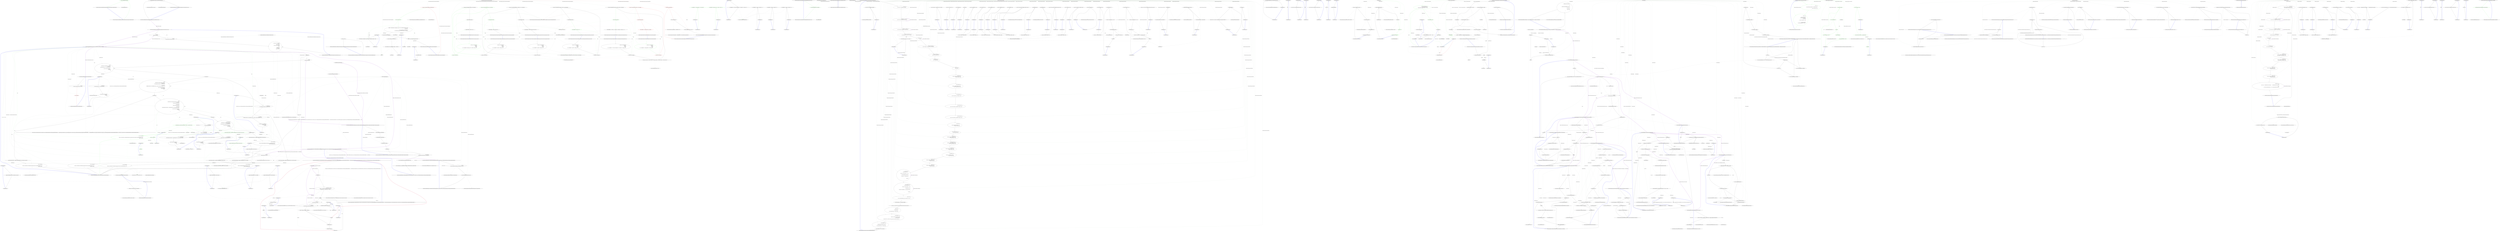 digraph  {
d3 [label="return new LiquidNancyFileSystem(context);", span="24-24", cluster="Nancy.ViewEngines.DotLiquid.DefaultFileSystemFactory.GetFileSystem(Nancy.ViewEngines.ViewEngineStartupContext)", color=green, community=0];
d2 [label="Entry Nancy.ViewEngines.DotLiquid.DefaultFileSystemFactory.GetFileSystem(Nancy.ViewEngines.ViewEngineStartupContext)", span="22-22", cluster="Nancy.ViewEngines.DotLiquid.DefaultFileSystemFactory.GetFileSystem(Nancy.ViewEngines.ViewEngineStartupContext)"];
d4 [label="Exit Nancy.ViewEngines.DotLiquid.DefaultFileSystemFactory.GetFileSystem(Nancy.ViewEngines.ViewEngineStartupContext)", span="22-22", cluster="Nancy.ViewEngines.DotLiquid.DefaultFileSystemFactory.GetFileSystem(Nancy.ViewEngines.ViewEngineStartupContext)"];
d5 [label="Entry LiquidNancyFileSystem.cstr", span="", cluster="LiquidNancyFileSystem.cstr"];
m0_156 [label="Entry Nancy.Request.Request(string, string, string)", span="27-27", cluster="Nancy.Request.Request(string, string, string)", file="DefaultRouteResolver.cs"];
m0_80 [label="Entry Nancy.Routing.IRouteCache.IsEmpty()", span="14-14", cluster="Nancy.Routing.IRouteCache.IsEmpty()", file="DefaultRouteResolver.cs"];
m0_81 [label="Entry Nancy.Diagnostics.TraceLog.WriteLog(System.Action<System.Text.StringBuilder>)", span="14-14", cluster="Nancy.Diagnostics.TraceLog.WriteLog(System.Action<System.Text.StringBuilder>)", file="DefaultRouteResolver.cs"];
m0_144 [label="Entry Nancy.Routing.DefaultRouteResolver.DefaultRouteResolverDiagnosticsProvider.DefaultRouteResolverDiagnosticsProvider(Nancy.Routing.DefaultRouteResolver)", span="279-279", cluster="Nancy.Routing.DefaultRouteResolver.DefaultRouteResolverDiagnosticsProvider.DefaultRouteResolverDiagnosticsProvider(Nancy.Routing.DefaultRouteResolver)", file="DefaultRouteResolver.cs"];
m0_145 [label="this.resolver = resolver", span="281-281", cluster="Nancy.Routing.DefaultRouteResolver.DefaultRouteResolverDiagnosticsProvider.DefaultRouteResolverDiagnosticsProvider(Nancy.Routing.DefaultRouteResolver)", file="DefaultRouteResolver.cs"];
m0_146 [label="Exit Nancy.Routing.DefaultRouteResolver.DefaultRouteResolverDiagnosticsProvider.DefaultRouteResolverDiagnosticsProvider(Nancy.Routing.DefaultRouteResolver)", span="279-279", cluster="Nancy.Routing.DefaultRouteResolver.DefaultRouteResolverDiagnosticsProvider.DefaultRouteResolverDiagnosticsProvider(Nancy.Routing.DefaultRouteResolver)", file="DefaultRouteResolver.cs"];
m0_6 [label="Entry Nancy.Routing.DefaultRouteResolver.Resolve(Nancy.NancyContext)", span="40-40", cluster="Nancy.Routing.DefaultRouteResolver.Resolve(Nancy.NancyContext)", file="DefaultRouteResolver.cs"];
m0_7 [label="var result =\r\n                this.Resolve(context.Request.Path, context, this.cache)", span="42-43", cluster="Nancy.Routing.DefaultRouteResolver.Resolve(Nancy.NancyContext)", file="DefaultRouteResolver.cs"];
m0_8 [label="return result.Selected;", span="45-45", cluster="Nancy.Routing.DefaultRouteResolver.Resolve(Nancy.NancyContext)", color=red, community=0, file="DefaultRouteResolver.cs"];
m0_9 [label="Exit Nancy.Routing.DefaultRouteResolver.Resolve(Nancy.NancyContext)", span="40-40", cluster="Nancy.Routing.DefaultRouteResolver.Resolve(Nancy.NancyContext)", file="DefaultRouteResolver.cs"];
m0_39 [label="Entry System.Collections.Generic.IEnumerable<TSource>.Count<TSource>(System.Func<TSource, bool>)", span="0-0", cluster="System.Collections.Generic.IEnumerable<TSource>.Count<TSource>(System.Func<TSource, bool>)", file="DefaultRouteResolver.cs"];
m0_83 [label="Entry Nancy.Routing.NotFoundRoute.NotFoundRoute(string, string)", span="14-14", cluster="Nancy.Routing.NotFoundRoute.NotFoundRoute(string, string)", file="DefaultRouteResolver.cs"];
m0_87 [label="Entry Unk.SelectMany", span="", cluster="Unk.SelectMany", file="DefaultRouteResolver.cs"];
m0_0 [label="Entry Nancy.Routing.DefaultRouteResolver.DefaultRouteResolver(Nancy.INancyModuleCatalog, Nancy.Routing.IRoutePatternMatcher, Nancy.Routing.INancyModuleBuilder, Nancy.Routing.IRouteCache)", span="26-26", cluster="Nancy.Routing.DefaultRouteResolver.DefaultRouteResolver(Nancy.INancyModuleCatalog, Nancy.Routing.IRoutePatternMatcher, Nancy.Routing.INancyModuleBuilder, Nancy.Routing.IRouteCache)", file="DefaultRouteResolver.cs"];
m0_1 [label="this.nancyModuleCatalog = nancyModuleCatalog", span="28-28", cluster="Nancy.Routing.DefaultRouteResolver.DefaultRouteResolver(Nancy.INancyModuleCatalog, Nancy.Routing.IRoutePatternMatcher, Nancy.Routing.INancyModuleBuilder, Nancy.Routing.IRouteCache)", file="DefaultRouteResolver.cs"];
m0_2 [label="this.routePatternMatcher = routePatternMatcher", span="29-29", cluster="Nancy.Routing.DefaultRouteResolver.DefaultRouteResolver(Nancy.INancyModuleCatalog, Nancy.Routing.IRoutePatternMatcher, Nancy.Routing.INancyModuleBuilder, Nancy.Routing.IRouteCache)", file="DefaultRouteResolver.cs"];
m0_3 [label="this.moduleBuilder = moduleBuilder", span="30-30", cluster="Nancy.Routing.DefaultRouteResolver.DefaultRouteResolver(Nancy.INancyModuleCatalog, Nancy.Routing.IRoutePatternMatcher, Nancy.Routing.INancyModuleBuilder, Nancy.Routing.IRouteCache)", file="DefaultRouteResolver.cs"];
m0_4 [label="this.cache = cache", span="31-31", cluster="Nancy.Routing.DefaultRouteResolver.DefaultRouteResolver(Nancy.INancyModuleCatalog, Nancy.Routing.IRoutePatternMatcher, Nancy.Routing.INancyModuleBuilder, Nancy.Routing.IRouteCache)", file="DefaultRouteResolver.cs"];
m0_5 [label="Exit Nancy.Routing.DefaultRouteResolver.DefaultRouteResolver(Nancy.INancyModuleCatalog, Nancy.Routing.IRoutePatternMatcher, Nancy.Routing.INancyModuleBuilder, Nancy.Routing.IRouteCache)", span="26-26", cluster="Nancy.Routing.DefaultRouteResolver.DefaultRouteResolver(Nancy.INancyModuleCatalog, Nancy.Routing.IRoutePatternMatcher, Nancy.Routing.INancyModuleBuilder, Nancy.Routing.IRouteCache)", file="DefaultRouteResolver.cs"];
m0_10 [label="Entry Nancy.Routing.DefaultRouteResolver.Resolve(string, Nancy.NancyContext, Nancy.Routing.IRouteCache)", span="97-97", cluster="Nancy.Routing.DefaultRouteResolver.Resolve(string, Nancy.NancyContext, Nancy.Routing.IRouteCache)", file="DefaultRouteResolver.cs"];
m0_55 [label="routeCache.IsEmpty()", span="99-99", cluster="Nancy.Routing.DefaultRouteResolver.Resolve(string, Nancy.NancyContext, Nancy.Routing.IRouteCache)", file="DefaultRouteResolver.cs"];
m0_56 [label="context.Trace.TraceLog.WriteLog(s => s.AppendLine(''[DefaultRouteResolver] No routes available''))", span="101-101", cluster="Nancy.Routing.DefaultRouteResolver.Resolve(string, Nancy.NancyContext, Nancy.Routing.IRouteCache)", file="DefaultRouteResolver.cs"];
m0_57 [label="return new ResolveResults\r\n                {\r\n                    Selected = new ResolveResult(new NotFoundRoute(context.Request.Method, path), DynamicDictionary.Empty, null, null)\r\n                };", span="102-105", cluster="Nancy.Routing.DefaultRouteResolver.Resolve(string, Nancy.NancyContext, Nancy.Routing.IRouteCache)", file="DefaultRouteResolver.cs"];
m0_58 [label="var routes =\r\n                routeCache.GetRouteCandidates()", span="108-109", cluster="Nancy.Routing.DefaultRouteResolver.Resolve(string, Nancy.NancyContext, Nancy.Routing.IRouteCache)", file="DefaultRouteResolver.cs"];
m0_59 [label="routes =\r\n                routes.Filter(context, ''Invalid condition'', (ctx, route) =>{\r\n                    var validCondition =\r\n                        ((route.Item3.Condition == null) || (route.Item3.Condition(ctx)));\r\n\r\n                    return new Tuple<bool, RouteCandidate>(\r\n                        validCondition,\r\n                        route\r\n                    );\r\n                })", span="112-121", cluster="Nancy.Routing.DefaultRouteResolver.Resolve(string, Nancy.NancyContext, Nancy.Routing.IRouteCache)", file="DefaultRouteResolver.cs"];
m0_61 [label="context.Trace.TraceLog.WriteLog(s => s.AppendLine(''[DefaultRouteResolver] No route had a valid condition''))", span="125-125", cluster="Nancy.Routing.DefaultRouteResolver.Resolve(string, Nancy.NancyContext, Nancy.Routing.IRouteCache)", file="DefaultRouteResolver.cs"];
m0_62 [label="return new ResolveResults\r\n                {\r\n                    Selected = new ResolveResult(new NotFoundRoute(context.Request.Method, path), DynamicDictionary.Empty, null, null),\r\n                    Rejected = routes.Item2\r\n                };", span="126-130", cluster="Nancy.Routing.DefaultRouteResolver.Resolve(string, Nancy.NancyContext, Nancy.Routing.IRouteCache)", file="DefaultRouteResolver.cs"];
m0_63 [label="routes =\r\n                routes.Filter(context, ''Path did not match'', (ctx, route) => {\r\n                    var validationResult = \r\n                        this.routePatternMatcher.Match(path, route.Item3.Path, context);\r\n\r\n                    var routeToReturn =\r\n                        (validationResult.IsMatch) ? new RouteCandidate(route.Item1, route.Item2, route.Item3, validationResult) : route;\r\n\r\n                    return new Tuple<bool, RouteCandidate>(\r\n                        validationResult.IsMatch,\r\n                        routeToReturn\r\n                    );\r\n                })", span="134-146", cluster="Nancy.Routing.DefaultRouteResolver.Resolve(string, Nancy.NancyContext, Nancy.Routing.IRouteCache)", file="DefaultRouteResolver.cs"];
m0_65 [label="context.Trace.TraceLog.WriteLog(s => s.AppendLine(''[DefaultRouteResolver] No route matched the requested path''))", span="150-150", cluster="Nancy.Routing.DefaultRouteResolver.Resolve(string, Nancy.NancyContext, Nancy.Routing.IRouteCache)", file="DefaultRouteResolver.cs"];
m0_66 [label="return new ResolveResults\r\n                {\r\n                    Selected = new ResolveResult(new NotFoundRoute(context.Request.Method, path), DynamicDictionary.Empty, null, null),\r\n                    Rejected = routes.Item2\r\n                };", span="151-155", cluster="Nancy.Routing.DefaultRouteResolver.Resolve(string, Nancy.NancyContext, Nancy.Routing.IRouteCache)", file="DefaultRouteResolver.cs"];
m0_67 [label="routes =\r\n                routes.Filter(context, ''Request method did not match'', (ctx, route) =>{\r\n                    var routeMethod = \r\n                        route.Item3.Method.ToUpperInvariant();\r\n\r\n                    var requestMethod = \r\n                        ctx.Request.Method.ToUpperInvariant();\r\n                    \r\n                    var methodIsValid =\r\n                        routeMethod.Equals(requestMethod) || (routeMethod.Equals(''GET'') && requestMethod.Equals(''HEAD''));\r\n\r\n                    return new Tuple<bool, RouteCandidate>(\r\n                        methodIsValid,\r\n                        route\r\n                    );\r\n                })", span="159-174", cluster="Nancy.Routing.DefaultRouteResolver.Resolve(string, Nancy.NancyContext, Nancy.Routing.IRouteCache)", file="DefaultRouteResolver.cs"];
m0_70 [label="context.Trace.TraceLog.WriteLog(s => s.AppendLine(''[DefaultRouteResolver] Route Matched But Method Not Allowed''))", span="179-179", cluster="Nancy.Routing.DefaultRouteResolver.Resolve(string, Nancy.NancyContext, Nancy.Routing.IRouteCache)", file="DefaultRouteResolver.cs", color=green, community=0];
m0_71 [label="return new ResolveResults\r\n                {\r\n                    Selected = new ResolveResult(new MethodNotAllowedRoute(path, context.Request.Method, allowedMethods), DynamicDictionary.Empty, null, null),\r\n                    Rejected = routes.Item2\r\n                };", span="180-184", cluster="Nancy.Routing.DefaultRouteResolver.Resolve(string, Nancy.NancyContext, Nancy.Routing.IRouteCache)", file="DefaultRouteResolver.cs", color=green, community=1];
m0_72 [label="var exactMatchResults =\r\n                routes.Filter(context, ''No exact match'', (ctx, route) =>{\r\n                    var routeIsExactMatch =\r\n                        !route.Item4.Parameters.GetDynamicMemberNames().Any();\r\n\r\n                    return new Tuple<bool, RouteCandidate>(\r\n                        routeIsExactMatch,\r\n                        route\r\n                    );\r\n                })", span="188-197", cluster="Nancy.Routing.DefaultRouteResolver.Resolve(string, Nancy.NancyContext, Nancy.Routing.IRouteCache)", file="DefaultRouteResolver.cs"];
m0_74 [label="context.Trace.TraceLog.WriteLog(s => s.AppendLine(''[DefaultRouteResolver] Found exact match route''))", span="201-201", cluster="Nancy.Routing.DefaultRouteResolver.Resolve(string, Nancy.NancyContext, Nancy.Routing.IRouteCache)", file="DefaultRouteResolver.cs"];
m0_75 [label="return new ResolveResults\r\n                {\r\n                    Selected = this.CreateRouteAndParametersFromMatch(context, exactMatchResults.Item1.First()),\r\n                    Rejected = exactMatchResults.Item2\r\n                };", span="202-206", cluster="Nancy.Routing.DefaultRouteResolver.Resolve(string, Nancy.NancyContext, Nancy.Routing.IRouteCache)", file="DefaultRouteResolver.cs"];
m0_77 [label="context.Trace.TraceLog.WriteLog(s => s.AppendLine(''[DefaultRouteResolver] Selected best match''))", span="213-213", cluster="Nancy.Routing.DefaultRouteResolver.Resolve(string, Nancy.NancyContext, Nancy.Routing.IRouteCache)", file="DefaultRouteResolver.cs"];
m0_78 [label="return new ResolveResults\r\n            {\r\n                Selected = this.CreateRouteAndParametersFromMatch(context, selected),\r\n                Rejected = exactMatchResults.Item2\r\n            };", span="214-218", cluster="Nancy.Routing.DefaultRouteResolver.Resolve(string, Nancy.NancyContext, Nancy.Routing.IRouteCache)", file="DefaultRouteResolver.cs"];
m0_60 [label="!routes.Item1.Any()", span="123-123", cluster="Nancy.Routing.DefaultRouteResolver.Resolve(string, Nancy.NancyContext, Nancy.Routing.IRouteCache)", file="DefaultRouteResolver.cs"];
m0_64 [label="!routes.Item1.Any()", span="148-148", cluster="Nancy.Routing.DefaultRouteResolver.Resolve(string, Nancy.NancyContext, Nancy.Routing.IRouteCache)", file="DefaultRouteResolver.cs"];
m0_68 [label="!routes.Item1.Any()", span="176-176", cluster="Nancy.Routing.DefaultRouteResolver.Resolve(string, Nancy.NancyContext, Nancy.Routing.IRouteCache)", file="DefaultRouteResolver.cs"];
m0_69 [label="var allowedMethods = routes.Item2.Values.SelectMany(x => x.Select(y => y.Item3.Method)).Distinct()", span="178-178", cluster="Nancy.Routing.DefaultRouteResolver.Resolve(string, Nancy.NancyContext, Nancy.Routing.IRouteCache)", file="DefaultRouteResolver.cs", color=green, community=0];
m0_76 [label="var selected =\r\n                GetTopRouteMatchesNew(routes).First()", span="210-211", cluster="Nancy.Routing.DefaultRouteResolver.Resolve(string, Nancy.NancyContext, Nancy.Routing.IRouteCache)", file="DefaultRouteResolver.cs"];
m0_73 [label="exactMatchResults.Item1.Any()", span="199-199", cluster="Nancy.Routing.DefaultRouteResolver.Resolve(string, Nancy.NancyContext, Nancy.Routing.IRouteCache)", file="DefaultRouteResolver.cs"];
m0_79 [label="Exit Nancy.Routing.DefaultRouteResolver.Resolve(string, Nancy.NancyContext, Nancy.Routing.IRouteCache)", span="97-97", cluster="Nancy.Routing.DefaultRouteResolver.Resolve(string, Nancy.NancyContext, Nancy.Routing.IRouteCache)", file="DefaultRouteResolver.cs"];
m0_85 [label="Entry System.Tuple<System.Collections.Generic.List<System.Tuple<string, int, Nancy.Routing.RouteDescription, Nancy.Routing.IRoutePatternMatchResult>>, System.Collections.Generic.Dictionary<string, System.Collections.Generic.List<System.Tuple<string, int, Nancy.Routing.RouteDescription, Nancy.Routing.IRoutePatternMatchResult>>>>.Filter(Nancy.NancyContext, string, System.Func<Nancy.NancyContext, System.Tuple<string, int, Nancy.Routing.RouteDescription, Nancy.Routing.IRoutePatternMatchResult>, System.Tuple<bool, System.Tuple<string, int, Nancy.Routing.RouteDescription, Nancy.Routing.IRoutePatternMatchResult>>>)", span="43-43", cluster="System.Tuple<System.Collections.Generic.List<System.Tuple<string, int, Nancy.Routing.RouteDescription, Nancy.Routing.IRoutePatternMatchResult>>, System.Collections.Generic.Dictionary<string, System.Collections.Generic.List<System.Tuple<string, int, Nancy.Routing.RouteDescription, Nancy.Routing.IRoutePatternMatchResult>>>>.Filter(Nancy.NancyContext, string, System.Func<Nancy.NancyContext, System.Tuple<string, int, Nancy.Routing.RouteDescription, Nancy.Routing.IRoutePatternMatchResult>, System.Tuple<bool, System.Tuple<string, int, Nancy.Routing.RouteDescription, Nancy.Routing.IRoutePatternMatchResult>>>)", file="DefaultRouteResolver.cs"];
m0_89 [label="Entry MethodNotAllowedRoute.cstr", span="", cluster="MethodNotAllowedRoute.cstr", file="DefaultRouteResolver.cs"];
m0_120 [label="Entry string.Equals(string)", span="0-0", cluster="string.Equals(string)", file="DefaultRouteResolver.cs"];
m0_23 [label="Entry Nancy.Routing.INancyModuleBuilder.BuildModule(Nancy.NancyModule, Nancy.NancyContext)", span="13-13", cluster="Nancy.Routing.INancyModuleBuilder.BuildModule(Nancy.NancyModule, Nancy.NancyContext)", file="DefaultRouteResolver.cs"];
m0_99 [label="Entry System.Func<T, TResult>.Invoke(T)", span="0-0", cluster="System.Func<T, TResult>.Invoke(T)", file="DefaultRouteResolver.cs"];
m0_147 [label="Entry Nancy.Routing.DefaultRouteResolver.DefaultRouteResolverDiagnosticsProvider.ResolveRoute(string, string)", span="284-284", cluster="Nancy.Routing.DefaultRouteResolver.DefaultRouteResolverDiagnosticsProvider.ResolveRoute(string, string)", file="DefaultRouteResolver.cs"];
m0_148 [label="var context =\r\n                    CreateContext(method, path)", span="286-287", cluster="Nancy.Routing.DefaultRouteResolver.DefaultRouteResolverDiagnosticsProvider.ResolveRoute(string, string)", file="DefaultRouteResolver.cs"];
m0_149 [label="var results = \r\n                    this.resolver.Resolve(path, context, this.resolver.cache)", span="289-290", cluster="Nancy.Routing.DefaultRouteResolver.DefaultRouteResolverDiagnosticsProvider.ResolveRoute(string, string)", file="DefaultRouteResolver.cs"];
m0_150 [label="return from result in results.Rejected\r\n                       select new {\r\n                            Reason = result.Key,\r\n                            Routes = from route in result.Value\r\n                                     select new\r\n                                                {\r\n                                                    route.Item3.Method,\r\n                                                    route.Item3.Path,\r\n                                                    Module = route.Item1\r\n                                                }\r\n                       };", span="292-302", cluster="Nancy.Routing.DefaultRouteResolver.DefaultRouteResolverDiagnosticsProvider.ResolveRoute(string, string)", file="DefaultRouteResolver.cs"];
m0_151 [label="Exit Nancy.Routing.DefaultRouteResolver.DefaultRouteResolverDiagnosticsProvider.ResolveRoute(string, string)", span="284-284", cluster="Nancy.Routing.DefaultRouteResolver.DefaultRouteResolverDiagnosticsProvider.ResolveRoute(string, string)", file="DefaultRouteResolver.cs"];
m0_37 [label="Entry System.Collections.Generic.IEnumerable<TSource>.OrderBy<TSource, TKey>(System.Func<TSource, TKey>)", span="0-0", cluster="System.Collections.Generic.IEnumerable<TSource>.OrderBy<TSource, TKey>(System.Func<TSource, TKey>)", file="DefaultRouteResolver.cs"];
m0_119 [label="Entry string.ToUpperInvariant()", span="0-0", cluster="string.ToUpperInvariant()", file="DefaultRouteResolver.cs"];
m0_40 [label="Entry Nancy.DynamicDictionary.GetDynamicMemberNames()", span="71-71", cluster="Nancy.DynamicDictionary.GetDynamicMemberNames()", file="DefaultRouteResolver.cs"];
m0_86 [label="Entry System.Collections.Generic.IEnumerable<TSource>.Any<TSource>()", span="0-0", cluster="System.Collections.Generic.IEnumerable<TSource>.Any<TSource>()", file="DefaultRouteResolver.cs"];
m0_82 [label="Entry Nancy.Routing.DefaultRouteResolver.ResolveResults.ResolveResults()", span="231-231", cluster="Nancy.Routing.DefaultRouteResolver.ResolveResults.ResolveResults()", file="DefaultRouteResolver.cs"];
m0_141 [label="this.Rejected = new Dictionary<string, List<RouteCandidate>>()", span="233-233", cluster="Nancy.Routing.DefaultRouteResolver.ResolveResults.ResolveResults()", file="DefaultRouteResolver.cs"];
m0_142 [label="Exit Nancy.Routing.DefaultRouteResolver.ResolveResults.ResolveResults()", span="231-231", cluster="Nancy.Routing.DefaultRouteResolver.ResolveResults.ResolveResults()", file="DefaultRouteResolver.cs"];
m0_109 [label="Entry Nancy.Routing.IRoutePatternMatcher.Match(string, string, Nancy.NancyContext)", span="15-15", cluster="Nancy.Routing.IRoutePatternMatcher.Match(string, string, Nancy.NancyContext)", file="DefaultRouteResolver.cs"];
m0_24 [label="Entry Nancy.Routing.DefaultRouteResolver.GetTopRouteMatchesNew(System.Tuple<System.Collections.Generic.List<System.Tuple<string, int, Nancy.Routing.RouteDescription, Nancy.Routing.IRoutePatternMatchResult>>, System.Collections.Generic.Dictionary<string, System.Collections.Generic.List<System.Tuple<string, int, Nancy.Routing.RouteDescription, Nancy.Routing.IRoutePatternMatchResult>>>>)", span="66-66", cluster="Nancy.Routing.DefaultRouteResolver.GetTopRouteMatchesNew(System.Tuple<System.Collections.Generic.List<System.Tuple<string, int, Nancy.Routing.RouteDescription, Nancy.Routing.IRoutePatternMatchResult>>, System.Collections.Generic.Dictionary<string, System.Collections.Generic.List<System.Tuple<string, int, Nancy.Routing.RouteDescription, Nancy.Routing.IRoutePatternMatchResult>>>>)", file="DefaultRouteResolver.cs"];
m0_25 [label="var maxSegments = 0", span="68-68", cluster="Nancy.Routing.DefaultRouteResolver.GetTopRouteMatchesNew(System.Tuple<System.Collections.Generic.List<System.Tuple<string, int, Nancy.Routing.RouteDescription, Nancy.Routing.IRoutePatternMatchResult>>, System.Collections.Generic.Dictionary<string, System.Collections.Generic.List<System.Tuple<string, int, Nancy.Routing.RouteDescription, Nancy.Routing.IRoutePatternMatchResult>>>>)", file="DefaultRouteResolver.cs"];
m0_32 [label="yield break;", span="87-87", cluster="Nancy.Routing.DefaultRouteResolver.GetTopRouteMatchesNew(System.Tuple<System.Collections.Generic.List<System.Tuple<string, int, Nancy.Routing.RouteDescription, Nancy.Routing.IRoutePatternMatchResult>>, System.Collections.Generic.Dictionary<string, System.Collections.Generic.List<System.Tuple<string, int, Nancy.Routing.RouteDescription, Nancy.Routing.IRoutePatternMatchResult>>>>)", file="DefaultRouteResolver.cs"];
m0_35 [label="yield return tuple;", span="93-93", cluster="Nancy.Routing.DefaultRouteResolver.GetTopRouteMatchesNew(System.Tuple<System.Collections.Generic.List<System.Tuple<string, int, Nancy.Routing.RouteDescription, Nancy.Routing.IRoutePatternMatchResult>>, System.Collections.Generic.Dictionary<string, System.Collections.Generic.List<System.Tuple<string, int, Nancy.Routing.RouteDescription, Nancy.Routing.IRoutePatternMatchResult>>>>)", file="DefaultRouteResolver.cs"];
m0_27 [label="var selectedRoutes = routes.Item1\r\n                .OrderBy(x => x.Item4.Parameters.GetDynamicMemberNames().Count())\r\n                .OrderByDescending(x => x.Item3.Path.Count(c => c.Equals('/')))", span="73-75", cluster="Nancy.Routing.DefaultRouteResolver.GetTopRouteMatchesNew(System.Tuple<System.Collections.Generic.List<System.Tuple<string, int, Nancy.Routing.RouteDescription, Nancy.Routing.IRoutePatternMatchResult>>, System.Collections.Generic.Dictionary<string, System.Collections.Generic.List<System.Tuple<string, int, Nancy.Routing.RouteDescription, Nancy.Routing.IRoutePatternMatchResult>>>>)", file="DefaultRouteResolver.cs"];
m0_26 [label="var maxParameters = 0", span="69-69", cluster="Nancy.Routing.DefaultRouteResolver.GetTopRouteMatchesNew(System.Tuple<System.Collections.Generic.List<System.Tuple<string, int, Nancy.Routing.RouteDescription, Nancy.Routing.IRoutePatternMatchResult>>, System.Collections.Generic.Dictionary<string, System.Collections.Generic.List<System.Tuple<string, int, Nancy.Routing.RouteDescription, Nancy.Routing.IRoutePatternMatchResult>>>>)", file="DefaultRouteResolver.cs"];
m0_31 [label="segments < maxSegments || parameters < maxParameters", span="85-85", cluster="Nancy.Routing.DefaultRouteResolver.GetTopRouteMatchesNew(System.Tuple<System.Collections.Generic.List<System.Tuple<string, int, Nancy.Routing.RouteDescription, Nancy.Routing.IRoutePatternMatchResult>>, System.Collections.Generic.Dictionary<string, System.Collections.Generic.List<System.Tuple<string, int, Nancy.Routing.RouteDescription, Nancy.Routing.IRoutePatternMatchResult>>>>)", file="DefaultRouteResolver.cs"];
m0_28 [label=selectedRoutes, span="77-77", cluster="Nancy.Routing.DefaultRouteResolver.GetTopRouteMatchesNew(System.Tuple<System.Collections.Generic.List<System.Tuple<string, int, Nancy.Routing.RouteDescription, Nancy.Routing.IRoutePatternMatchResult>>, System.Collections.Generic.Dictionary<string, System.Collections.Generic.List<System.Tuple<string, int, Nancy.Routing.RouteDescription, Nancy.Routing.IRoutePatternMatchResult>>>>)", file="DefaultRouteResolver.cs"];
m0_29 [label="var segments = \r\n                    tuple.Item3.Path.Count(c => c == '/')", span="79-80", cluster="Nancy.Routing.DefaultRouteResolver.GetTopRouteMatchesNew(System.Tuple<System.Collections.Generic.List<System.Tuple<string, int, Nancy.Routing.RouteDescription, Nancy.Routing.IRoutePatternMatchResult>>, System.Collections.Generic.Dictionary<string, System.Collections.Generic.List<System.Tuple<string, int, Nancy.Routing.RouteDescription, Nancy.Routing.IRoutePatternMatchResult>>>>)", file="DefaultRouteResolver.cs"];
m0_30 [label="var parameters = \r\n                    tuple.Item4.Parameters.GetDynamicMemberNames().Count()", span="82-83", cluster="Nancy.Routing.DefaultRouteResolver.GetTopRouteMatchesNew(System.Tuple<System.Collections.Generic.List<System.Tuple<string, int, Nancy.Routing.RouteDescription, Nancy.Routing.IRoutePatternMatchResult>>, System.Collections.Generic.Dictionary<string, System.Collections.Generic.List<System.Tuple<string, int, Nancy.Routing.RouteDescription, Nancy.Routing.IRoutePatternMatchResult>>>>)", file="DefaultRouteResolver.cs"];
m0_33 [label="maxSegments = segments", span="90-90", cluster="Nancy.Routing.DefaultRouteResolver.GetTopRouteMatchesNew(System.Tuple<System.Collections.Generic.List<System.Tuple<string, int, Nancy.Routing.RouteDescription, Nancy.Routing.IRoutePatternMatchResult>>, System.Collections.Generic.Dictionary<string, System.Collections.Generic.List<System.Tuple<string, int, Nancy.Routing.RouteDescription, Nancy.Routing.IRoutePatternMatchResult>>>>)", file="DefaultRouteResolver.cs"];
m0_34 [label="maxParameters = parameters", span="91-91", cluster="Nancy.Routing.DefaultRouteResolver.GetTopRouteMatchesNew(System.Tuple<System.Collections.Generic.List<System.Tuple<string, int, Nancy.Routing.RouteDescription, Nancy.Routing.IRoutePatternMatchResult>>, System.Collections.Generic.Dictionary<string, System.Collections.Generic.List<System.Tuple<string, int, Nancy.Routing.RouteDescription, Nancy.Routing.IRoutePatternMatchResult>>>>)", file="DefaultRouteResolver.cs"];
m0_36 [label="Exit Nancy.Routing.DefaultRouteResolver.GetTopRouteMatchesNew(System.Tuple<System.Collections.Generic.List<System.Tuple<string, int, Nancy.Routing.RouteDescription, Nancy.Routing.IRoutePatternMatchResult>>, System.Collections.Generic.Dictionary<string, System.Collections.Generic.List<System.Tuple<string, int, Nancy.Routing.RouteDescription, Nancy.Routing.IRoutePatternMatchResult>>>>)", span="66-66", cluster="Nancy.Routing.DefaultRouteResolver.GetTopRouteMatchesNew(System.Tuple<System.Collections.Generic.List<System.Tuple<string, int, Nancy.Routing.RouteDescription, Nancy.Routing.IRoutePatternMatchResult>>, System.Collections.Generic.Dictionary<string, System.Collections.Generic.List<System.Tuple<string, int, Nancy.Routing.RouteDescription, Nancy.Routing.IRoutePatternMatchResult>>>>)", file="DefaultRouteResolver.cs"];
m0_16 [label="Entry Nancy.Routing.DefaultRouteResolver.GetInitializedModuleForMatch(Nancy.NancyContext, System.Tuple<string, int, Nancy.Routing.RouteDescription, Nancy.Routing.IRoutePatternMatchResult>)", span="58-58", cluster="Nancy.Routing.DefaultRouteResolver.GetInitializedModuleForMatch(Nancy.NancyContext, System.Tuple<string, int, Nancy.Routing.RouteDescription, Nancy.Routing.IRoutePatternMatchResult>)", file="DefaultRouteResolver.cs"];
m0_19 [label="var module =\r\n                this.nancyModuleCatalog.GetModuleByKey(routeMatchToReturn.Item1, context)", span="60-61", cluster="Nancy.Routing.DefaultRouteResolver.GetInitializedModuleForMatch(Nancy.NancyContext, System.Tuple<string, int, Nancy.Routing.RouteDescription, Nancy.Routing.IRoutePatternMatchResult>)", file="DefaultRouteResolver.cs"];
m0_20 [label="return this.moduleBuilder.BuildModule(module, context);", span="63-63", cluster="Nancy.Routing.DefaultRouteResolver.GetInitializedModuleForMatch(Nancy.NancyContext, System.Tuple<string, int, Nancy.Routing.RouteDescription, Nancy.Routing.IRoutePatternMatchResult>)", file="DefaultRouteResolver.cs"];
m0_21 [label="Exit Nancy.Routing.DefaultRouteResolver.GetInitializedModuleForMatch(Nancy.NancyContext, System.Tuple<string, int, Nancy.Routing.RouteDescription, Nancy.Routing.IRoutePatternMatchResult>)", span="58-58", cluster="Nancy.Routing.DefaultRouteResolver.GetInitializedModuleForMatch(Nancy.NancyContext, System.Tuple<string, int, Nancy.Routing.RouteDescription, Nancy.Routing.IRoutePatternMatchResult>)", file="DefaultRouteResolver.cs"];
m0_84 [label="Entry Nancy.Routing.IRouteCache.GetRouteCandidates()", span="16-16", cluster="Nancy.Routing.IRouteCache.GetRouteCandidates()", file="DefaultRouteResolver.cs"];
m0_22 [label="Entry Nancy.INancyModuleCatalog.GetModuleByKey(string, Nancy.NancyContext)", span="22-22", cluster="Nancy.INancyModuleCatalog.GetModuleByKey(string, Nancy.NancyContext)", file="DefaultRouteResolver.cs"];
m0_18 [label="Entry System.Tuple<T1, T2, T3, T4>.Tuple(T1, T2, T3, T4)", span="0-0", cluster="System.Tuple<T1, T2, T3, T4>.Tuple(T1, T2, T3, T4)", file="DefaultRouteResolver.cs"];
m0_143 [label="Entry System.Collections.Generic.Dictionary<TKey, TValue>.Dictionary()", span="0-0", cluster="System.Collections.Generic.Dictionary<TKey, TValue>.Dictionary()", file="DefaultRouteResolver.cs"];
m0_100 [label="Entry System.Tuple<T1, T2>.Tuple(T1, T2)", span="0-0", cluster="System.Tuple<T1, T2>.Tuple(T1, T2)", file="DefaultRouteResolver.cs"];
m0_155 [label="Entry Nancy.NancyContext.NancyContext()", span="19-19", cluster="Nancy.NancyContext.NancyContext()", file="DefaultRouteResolver.cs"];
m0_90 [label="Entry System.Collections.Generic.IEnumerable<TSource>.First<TSource>()", span="0-0", cluster="System.Collections.Generic.IEnumerable<TSource>.First<TSource>()", file="DefaultRouteResolver.cs"];
m0_51 [label="Entry char.Equals(char)", span="0-0", cluster="char.Equals(char)", file="DefaultRouteResolver.cs"];
m0_125 [label="Entry lambda expression", span="178-178", cluster="lambda expression", file="DefaultRouteResolver.cs"];
m0_42 [label="Entry lambda expression", span="74-74", cluster="lambda expression", file="DefaultRouteResolver.cs"];
m0_45 [label="Entry lambda expression", span="75-75", cluster="lambda expression", file="DefaultRouteResolver.cs"];
m0_52 [label="Entry lambda expression", span="80-80", cluster="lambda expression", file="DefaultRouteResolver.cs"];
m0_43 [label="x.Item4.Parameters.GetDynamicMemberNames().Count()", span="74-74", cluster="lambda expression", file="DefaultRouteResolver.cs"];
m0_44 [label="Exit lambda expression", span="74-74", cluster="lambda expression", file="DefaultRouteResolver.cs"];
m0_46 [label="x.Item3.Path.Count(c => c.Equals('/'))", span="75-75", cluster="lambda expression", file="DefaultRouteResolver.cs"];
m0_47 [label="Exit lambda expression", span="75-75", cluster="lambda expression", file="DefaultRouteResolver.cs"];
m0_48 [label="Entry lambda expression", span="75-75", cluster="lambda expression", file="DefaultRouteResolver.cs"];
m0_49 [label="c.Equals('/')", span="75-75", cluster="lambda expression", file="DefaultRouteResolver.cs"];
m0_50 [label="Exit lambda expression", span="75-75", cluster="lambda expression", file="DefaultRouteResolver.cs"];
m0_53 [label="c == '/'", span="80-80", cluster="lambda expression", file="DefaultRouteResolver.cs"];
m0_54 [label="Exit lambda expression", span="80-80", cluster="lambda expression", file="DefaultRouteResolver.cs"];
m0_105 [label="var validationResult = \r\n                        this.routePatternMatcher.Match(path, route.Item3.Path, context)", span="136-137", cluster="lambda expression", file="DefaultRouteResolver.cs"];
m0_91 [label="Entry lambda expression", span="101-101", cluster="lambda expression", file="DefaultRouteResolver.cs"];
m0_95 [label="Entry lambda expression", span="113-121", cluster="lambda expression", file="DefaultRouteResolver.cs"];
m0_101 [label="Entry lambda expression", span="125-125", cluster="lambda expression", file="DefaultRouteResolver.cs"];
m0_104 [label="Entry lambda expression", span="135-146", cluster="lambda expression", file="DefaultRouteResolver.cs"];
m0_110 [label="Entry lambda expression", span="150-150", cluster="lambda expression", file="DefaultRouteResolver.cs"];
m0_113 [label="Entry lambda expression", span="160-174", cluster="lambda expression", file="DefaultRouteResolver.cs"];
m0_121 [label="Entry lambda expression", span="178-178", cluster="lambda expression", file="DefaultRouteResolver.cs"];
m0_128 [label="Entry lambda expression", span="179-179", cluster="lambda expression", file="DefaultRouteResolver.cs"];
m0_131 [label="Entry lambda expression", span="189-197", cluster="lambda expression", file="DefaultRouteResolver.cs"];
m0_135 [label="Entry lambda expression", span="201-201", cluster="lambda expression", file="DefaultRouteResolver.cs"];
m0_138 [label="Entry lambda expression", span="213-213", cluster="lambda expression", file="DefaultRouteResolver.cs"];
m0_92 [label="s.AppendLine(''[DefaultRouteResolver] No routes available'')", span="101-101", cluster="lambda expression", file="DefaultRouteResolver.cs"];
m0_93 [label="Exit lambda expression", span="101-101", cluster="lambda expression", file="DefaultRouteResolver.cs"];
m0_96 [label="var validCondition =\r\n                        ((route.Item3.Condition == null) || (route.Item3.Condition(ctx)))", span="114-115", cluster="lambda expression", file="DefaultRouteResolver.cs"];
m0_97 [label="return new Tuple<bool, RouteCandidate>(\r\n                        validCondition,\r\n                        route\r\n                    );", span="117-120", cluster="lambda expression", file="DefaultRouteResolver.cs"];
m0_98 [label="Exit lambda expression", span="113-121", cluster="lambda expression", file="DefaultRouteResolver.cs"];
m0_102 [label="s.AppendLine(''[DefaultRouteResolver] No route had a valid condition'')", span="125-125", cluster="lambda expression", file="DefaultRouteResolver.cs"];
m0_103 [label="Exit lambda expression", span="125-125", cluster="lambda expression", file="DefaultRouteResolver.cs"];
m0_106 [label="var routeToReturn =\r\n                        (validationResult.IsMatch) ? new RouteCandidate(route.Item1, route.Item2, route.Item3, validationResult) : route", span="139-140", cluster="lambda expression", file="DefaultRouteResolver.cs"];
m0_107 [label="return new Tuple<bool, RouteCandidate>(\r\n                        validationResult.IsMatch,\r\n                        routeToReturn\r\n                    );", span="142-145", cluster="lambda expression", file="DefaultRouteResolver.cs"];
m0_108 [label="Exit lambda expression", span="135-146", cluster="lambda expression", file="DefaultRouteResolver.cs"];
m0_111 [label="s.AppendLine(''[DefaultRouteResolver] No route matched the requested path'')", span="150-150", cluster="lambda expression", file="DefaultRouteResolver.cs"];
m0_112 [label="Exit lambda expression", span="150-150", cluster="lambda expression", file="DefaultRouteResolver.cs"];
m0_114 [label="var routeMethod = \r\n                        route.Item3.Method.ToUpperInvariant()", span="161-162", cluster="lambda expression", file="DefaultRouteResolver.cs"];
m0_115 [label="var requestMethod = \r\n                        ctx.Request.Method.ToUpperInvariant()", span="164-165", cluster="lambda expression", file="DefaultRouteResolver.cs"];
m0_117 [label="return new Tuple<bool, RouteCandidate>(\r\n                        methodIsValid,\r\n                        route\r\n                    );", span="170-173", cluster="lambda expression", file="DefaultRouteResolver.cs"];
m0_116 [label="var methodIsValid =\r\n                        routeMethod.Equals(requestMethod) || (routeMethod.Equals(''GET'') && requestMethod.Equals(''HEAD''))", span="167-168", cluster="lambda expression", file="DefaultRouteResolver.cs"];
m0_118 [label="Exit lambda expression", span="160-174", cluster="lambda expression", file="DefaultRouteResolver.cs"];
m0_122 [label="x.Select(y => y.Item3.Method)", span="178-178", cluster="lambda expression", file="DefaultRouteResolver.cs", color=green, community=0];
m0_123 [label="Exit lambda expression", span="178-178", cluster="lambda expression", file="DefaultRouteResolver.cs"];
m0_126 [label="y.Item3.Method", span="178-178", cluster="lambda expression", file="DefaultRouteResolver.cs", color=green, community=0];
m0_127 [label="Exit lambda expression", span="178-178", cluster="lambda expression", file="DefaultRouteResolver.cs"];
m0_129 [label="s.AppendLine(''[DefaultRouteResolver] Route Matched But Method Not Allowed'')", span="179-179", cluster="lambda expression", file="DefaultRouteResolver.cs", color=green, community=0];
m0_130 [label="Exit lambda expression", span="179-179", cluster="lambda expression", file="DefaultRouteResolver.cs"];
m0_132 [label="var routeIsExactMatch =\r\n                        !route.Item4.Parameters.GetDynamicMemberNames().Any()", span="190-191", cluster="lambda expression", file="DefaultRouteResolver.cs"];
m0_133 [label="return new Tuple<bool, RouteCandidate>(\r\n                        routeIsExactMatch,\r\n                        route\r\n                    );", span="193-196", cluster="lambda expression", file="DefaultRouteResolver.cs"];
m0_134 [label="Exit lambda expression", span="189-197", cluster="lambda expression", file="DefaultRouteResolver.cs"];
m0_136 [label="s.AppendLine(''[DefaultRouteResolver] Found exact match route'')", span="201-201", cluster="lambda expression", file="DefaultRouteResolver.cs"];
m0_137 [label="Exit lambda expression", span="201-201", cluster="lambda expression", file="DefaultRouteResolver.cs"];
m0_139 [label="s.AppendLine(''[DefaultRouteResolver] Selected best match'')", span="213-213", cluster="lambda expression", file="DefaultRouteResolver.cs"];
m0_140 [label="Exit lambda expression", span="213-213", cluster="lambda expression", file="DefaultRouteResolver.cs"];
m0_88 [label="Entry Unk.Distinct", span="", cluster="Unk.Distinct", file="DefaultRouteResolver.cs"];
m0_38 [label="Entry System.Collections.Generic.IEnumerable<TSource>.OrderByDescending<TSource, TKey>(System.Func<TSource, TKey>)", span="0-0", cluster="System.Collections.Generic.IEnumerable<TSource>.OrderByDescending<TSource, TKey>(System.Func<TSource, TKey>)", file="DefaultRouteResolver.cs"];
m0_152 [label="Entry Nancy.Routing.DefaultRouteResolver.DefaultRouteResolverDiagnosticsProvider.CreateContext(string, string)", span="305-305", cluster="Nancy.Routing.DefaultRouteResolver.DefaultRouteResolverDiagnosticsProvider.CreateContext(string, string)", file="DefaultRouteResolver.cs"];
m0_153 [label="return new NancyContext { Request = new Request(method, path, ''http'')};", span="307-307", cluster="Nancy.Routing.DefaultRouteResolver.DefaultRouteResolverDiagnosticsProvider.CreateContext(string, string)", file="DefaultRouteResolver.cs"];
m0_154 [label="Exit Nancy.Routing.DefaultRouteResolver.DefaultRouteResolverDiagnosticsProvider.CreateContext(string, string)", span="305-305", cluster="Nancy.Routing.DefaultRouteResolver.DefaultRouteResolverDiagnosticsProvider.CreateContext(string, string)", file="DefaultRouteResolver.cs"];
m0_41 [label="Entry System.Collections.Generic.IEnumerable<TSource>.Count<TSource>()", span="0-0", cluster="System.Collections.Generic.IEnumerable<TSource>.Count<TSource>()", file="DefaultRouteResolver.cs"];
m0_124 [label="Entry Unk.Select", span="", cluster="Unk.Select", file="DefaultRouteResolver.cs"];
m0_11 [label="Entry Nancy.Routing.DefaultRouteResolver.CreateRouteAndParametersFromMatch(Nancy.NancyContext, System.Tuple<string, int, Nancy.Routing.RouteDescription, Nancy.Routing.IRoutePatternMatchResult>)", span="48-48", cluster="Nancy.Routing.DefaultRouteResolver.CreateRouteAndParametersFromMatch(Nancy.NancyContext, System.Tuple<string, int, Nancy.Routing.RouteDescription, Nancy.Routing.IRoutePatternMatchResult>)", file="DefaultRouteResolver.cs"];
m0_12 [label="var associatedModule =\r\n                this.GetInitializedModuleForMatch(context, routeMatchToReturn)", span="50-51", cluster="Nancy.Routing.DefaultRouteResolver.CreateRouteAndParametersFromMatch(Nancy.NancyContext, System.Tuple<string, int, Nancy.Routing.RouteDescription, Nancy.Routing.IRoutePatternMatchResult>)", file="DefaultRouteResolver.cs"];
m0_13 [label="var route = associatedModule.Routes.ElementAt(routeMatchToReturn.Item2)", span="53-53", cluster="Nancy.Routing.DefaultRouteResolver.CreateRouteAndParametersFromMatch(Nancy.NancyContext, System.Tuple<string, int, Nancy.Routing.RouteDescription, Nancy.Routing.IRoutePatternMatchResult>)", file="DefaultRouteResolver.cs"];
m0_14 [label="return new ResolveResult(route, routeMatchToReturn.Item4.Parameters, associatedModule.Before, associatedModule.After);", span="55-55", cluster="Nancy.Routing.DefaultRouteResolver.CreateRouteAndParametersFromMatch(Nancy.NancyContext, System.Tuple<string, int, Nancy.Routing.RouteDescription, Nancy.Routing.IRoutePatternMatchResult>)", file="DefaultRouteResolver.cs"];
m0_15 [label="Exit Nancy.Routing.DefaultRouteResolver.CreateRouteAndParametersFromMatch(Nancy.NancyContext, System.Tuple<string, int, Nancy.Routing.RouteDescription, Nancy.Routing.IRoutePatternMatchResult>)", span="48-48", cluster="Nancy.Routing.DefaultRouteResolver.CreateRouteAndParametersFromMatch(Nancy.NancyContext, System.Tuple<string, int, Nancy.Routing.RouteDescription, Nancy.Routing.IRoutePatternMatchResult>)", file="DefaultRouteResolver.cs"];
m0_94 [label="Entry System.Text.StringBuilder.AppendLine(string)", span="0-0", cluster="System.Text.StringBuilder.AppendLine(string)", file="DefaultRouteResolver.cs"];
m0_17 [label="Entry System.Collections.Generic.IEnumerable<TSource>.ElementAt<TSource>(int)", span="0-0", cluster="System.Collections.Generic.IEnumerable<TSource>.ElementAt<TSource>(int)", file="DefaultRouteResolver.cs"];
m0_157 [label="Nancy.Routing.DefaultRouteResolver", span="", file="DefaultRouteResolver.cs"];
m0_158 [label=string, span="", file="DefaultRouteResolver.cs"];
m0_159 [label="Nancy.NancyContext", span="", file="DefaultRouteResolver.cs"];
m0_160 [label="Nancy.Routing.DefaultRouteResolver.ResolveResults", span="", file="DefaultRouteResolver.cs"];
m0_161 [label="Nancy.Routing.DefaultRouteResolver.DefaultRouteResolverDiagnosticsProvider", span="", file="DefaultRouteResolver.cs"];
m2_7 [label="Entry DotLiquidViewEngine.cstr", span="", cluster="DotLiquidViewEngine.cstr", file="DotLiquidViewEngineFixture.cs"];
m2_36 [label="Entry System.IO.MemoryStream.ShouldEqual(string)", span="177-177", cluster="System.IO.MemoryStream.ShouldEqual(string)", file="DotLiquidViewEngineFixture.cs"];
m2_96 [label="Entry System.Collections.Generic.List<T>.List()", span="0-0", cluster="System.Collections.Generic.List<T>.List()", file="DotLiquidViewEngineFixture.cs"];
m2_58 [label="Entry Nancy.ViewEngines.DotLiquid.Tests.DotLiquidViewEngineFixture.When_passing_a_null_model_should_return_a_null_model_message_if_called()", span="85-85", cluster="Nancy.ViewEngines.DotLiquid.Tests.DotLiquidViewEngineFixture.When_passing_a_null_model_should_return_a_null_model_message_if_called()", file="DotLiquidViewEngineFixture.cs"];
m2_59 [label="var location = new ViewLocationResult(\r\n                string.Empty,\r\n                string.Empty,\r\n                ''liquid'',\r\n                () => new StringReader(@''<h1>Hello Mr. {{ model.name }}</h1>'')\r\n            )", span="88-93", cluster="Nancy.ViewEngines.DotLiquid.Tests.DotLiquidViewEngineFixture.When_passing_a_null_model_should_return_a_null_model_message_if_called()", file="DotLiquidViewEngineFixture.cs"];
m2_60 [label="var stream = new MemoryStream()", span="95-95", cluster="Nancy.ViewEngines.DotLiquid.Tests.DotLiquidViewEngineFixture.When_passing_a_null_model_should_return_a_null_model_message_if_called()", file="DotLiquidViewEngineFixture.cs"];
m2_61 [label="var response = this.engine.RenderView(location, null, this.renderContext)", span="98-98", cluster="Nancy.ViewEngines.DotLiquid.Tests.DotLiquidViewEngineFixture.When_passing_a_null_model_should_return_a_null_model_message_if_called()", color=green, community=0, file="DotLiquidViewEngineFixture.cs"];
m2_62 [label="response.Contents.Invoke(stream)", span="99-99", cluster="Nancy.ViewEngines.DotLiquid.Tests.DotLiquidViewEngineFixture.When_passing_a_null_model_should_return_a_null_model_message_if_called()", file="DotLiquidViewEngineFixture.cs", color=green, community=0];
m2_63 [label="stream.ShouldEqual(''<h1>Hello Mr. [Model is null]</h1>'')", span="102-102", cluster="Nancy.ViewEngines.DotLiquid.Tests.DotLiquidViewEngineFixture.When_passing_a_null_model_should_return_a_null_model_message_if_called()", file="DotLiquidViewEngineFixture.cs"];
m2_64 [label="Exit Nancy.ViewEngines.DotLiquid.Tests.DotLiquidViewEngineFixture.When_passing_a_null_model_should_return_a_null_model_message_if_called()", span="85-85", cluster="Nancy.ViewEngines.DotLiquid.Tests.DotLiquidViewEngineFixture.When_passing_a_null_model_should_return_a_null_model_message_if_called()", file="DotLiquidViewEngineFixture.cs"];
m2_32 [label="Entry Nancy.ViewEngines.ViewLocationResult.ViewLocationResult(string, string, string, System.Func<System.IO.TextReader>)", span="17-17", cluster="Nancy.ViewEngines.ViewLocationResult.ViewLocationResult(string, string, string, System.Func<System.IO.TextReader>)", file="DotLiquidViewEngineFixture.cs"];
m2_9 [label="Entry Unk.>", span="", cluster="Unk.>", file="DotLiquidViewEngineFixture.cs"];
m2_46 [label="Entry System.Collections.Generic.IEnumerable<T>.ShouldHaveCount<T>(int)", span="80-80", cluster="System.Collections.Generic.IEnumerable<T>.ShouldHaveCount<T>(int)", file="DotLiquidViewEngineFixture.cs"];
m2_25 [label="Entry Nancy.ViewEngines.DotLiquid.Tests.DotLiquidViewEngineFixture.Include_should_look_for_a_partial()", span="32-32", cluster="Nancy.ViewEngines.DotLiquid.Tests.DotLiquidViewEngineFixture.Include_should_look_for_a_partial()", file="DotLiquidViewEngineFixture.cs"];
m2_26 [label="var location = new ViewLocationResult(\r\n                string.Empty,\r\n                string.Empty,\r\n                ''liquid'',\r\n                () => new StringReader(@''<h1>Including a partial</h1>{% include 'partial' %}'')\r\n            )", span="35-40", cluster="Nancy.ViewEngines.DotLiquid.Tests.DotLiquidViewEngineFixture.Include_should_look_for_a_partial()", color=green, community=0, file="DotLiquidViewEngineFixture.cs"];
m2_27 [label="var stream = new MemoryStream()", span="42-42", cluster="Nancy.ViewEngines.DotLiquid.Tests.DotLiquidViewEngineFixture.Include_should_look_for_a_partial()", color=red, community=0, file="DotLiquidViewEngineFixture.cs"];
m2_28 [label="var response = this.engine.RenderView(location, null, this.renderContext)", span="45-45", cluster="Nancy.ViewEngines.DotLiquid.Tests.DotLiquidViewEngineFixture.Include_should_look_for_a_partial()", color=red, community=0, file="DotLiquidViewEngineFixture.cs"];
m2_29 [label="response.Contents.Invoke(stream)", span="46-46", cluster="Nancy.ViewEngines.DotLiquid.Tests.DotLiquidViewEngineFixture.Include_should_look_for_a_partial()", color=red, community=0, file="DotLiquidViewEngineFixture.cs"];
m2_30 [label="stream.ShouldEqual(''<h1>Including a partial</h1>Some template.'')", span="49-49", cluster="Nancy.ViewEngines.DotLiquid.Tests.DotLiquidViewEngineFixture.Include_should_look_for_a_partial()", color=red, community=0, file="DotLiquidViewEngineFixture.cs"];
m2_31 [label="Exit Nancy.ViewEngines.DotLiquid.Tests.DotLiquidViewEngineFixture.Include_should_look_for_a_partial()", span="32-32", cluster="Nancy.ViewEngines.DotLiquid.Tests.DotLiquidViewEngineFixture.Include_should_look_for_a_partial()", file="DotLiquidViewEngineFixture.cs"];
m2_34 [label="Entry Nancy.ViewEngines.DotLiquid.DotLiquidViewEngine.RenderView(Nancy.ViewEngines.ViewLocationResult, dynamic, Nancy.ViewEngines.IRenderContext)", span="53-53", cluster="Nancy.ViewEngines.DotLiquid.DotLiquidViewEngine.RenderView(Nancy.ViewEngines.ViewLocationResult, dynamic, Nancy.ViewEngines.IRenderContext)", file="DotLiquidViewEngineFixture.cs"];
m2_35 [label="Entry System.Action<T>.Invoke(T)", span="0-0", cluster="System.Action<T>.Invoke(T)", file="DotLiquidViewEngineFixture.cs"];
m2_0 [label="Entry Nancy.ViewEngines.DotLiquid.Tests.DotLiquidViewEngineFixture.DotLiquidViewEngineFixture()", span="15-15", cluster="Nancy.ViewEngines.DotLiquid.Tests.DotLiquidViewEngineFixture.DotLiquidViewEngineFixture()", file="DotLiquidViewEngineFixture.cs"];
m2_1 [label="this.engine = new DotLiquidViewEngine(new LiquidNancyFileSystem(''''))", span="17-17", cluster="Nancy.ViewEngines.DotLiquid.Tests.DotLiquidViewEngineFixture.DotLiquidViewEngineFixture()", color=red, community=0, file="DotLiquidViewEngineFixture.cs"];
m2_2 [label="var cache = A.Fake<IViewCache>()", span="19-19", cluster="Nancy.ViewEngines.DotLiquid.Tests.DotLiquidViewEngineFixture.DotLiquidViewEngineFixture()", file="DotLiquidViewEngineFixture.cs", color=green, community=0];
m2_3 [label="A.CallTo(() => cache.GetOrAdd(A<ViewLocationResult>.Ignored, A<Func<ViewLocationResult, Template>>.Ignored))\r\n                .ReturnsLazily(x =>\r\n                {\r\n                    var result = x.GetArgument<ViewLocationResult>(0);\r\n                    return x.GetArgument<Func<ViewLocationResult, Template>>(1).Invoke(result);\r\n                })", span="20-25", cluster="Nancy.ViewEngines.DotLiquid.Tests.DotLiquidViewEngineFixture.DotLiquidViewEngineFixture()", file="DotLiquidViewEngineFixture.cs"];
m2_5 [label="A.CallTo(() => this.renderContext.ViewCache).Returns(cache)", span="28-28", cluster="Nancy.ViewEngines.DotLiquid.Tests.DotLiquidViewEngineFixture.DotLiquidViewEngineFixture()", file="DotLiquidViewEngineFixture.cs"];
m2_4 [label="this.renderContext = A.Fake<IRenderContext>()", span="27-27", cluster="Nancy.ViewEngines.DotLiquid.Tests.DotLiquidViewEngineFixture.DotLiquidViewEngineFixture()", file="DotLiquidViewEngineFixture.cs"];
m2_6 [label="Exit Nancy.ViewEngines.DotLiquid.Tests.DotLiquidViewEngineFixture.DotLiquidViewEngineFixture()", span="15-15", cluster="Nancy.ViewEngines.DotLiquid.Tests.DotLiquidViewEngineFixture.DotLiquidViewEngineFixture()", file="DotLiquidViewEngineFixture.cs"];
m2_78 [label="Entry Nancy.ViewEngines.DotLiquid.Tests.DotLiquidViewEngineFixture.when_calling_a_missing_member_should_return_a_missing_member_message()", span="127-127", cluster="Nancy.ViewEngines.DotLiquid.Tests.DotLiquidViewEngineFixture.when_calling_a_missing_member_should_return_a_missing_member_message()", file="DotLiquidViewEngineFixture.cs"];
m2_79 [label="var location = new ViewLocationResult(\r\n                string.Empty,\r\n                string.Empty,\r\n                ''liquid'',\r\n                () => new StringReader(@''<h1>Hello Mr. {{ model.name }}</h1>'')\r\n            )", span="130-135", cluster="Nancy.ViewEngines.DotLiquid.Tests.DotLiquidViewEngineFixture.when_calling_a_missing_member_should_return_a_missing_member_message()", file="DotLiquidViewEngineFixture.cs"];
m2_80 [label="var stream = new MemoryStream()", span="137-137", cluster="Nancy.ViewEngines.DotLiquid.Tests.DotLiquidViewEngineFixture.when_calling_a_missing_member_should_return_a_missing_member_message()", file="DotLiquidViewEngineFixture.cs"];
m2_81 [label="var response = this.engine.RenderView(location, new { lastname = ''test'' }, this.renderContext)", span="140-140", cluster="Nancy.ViewEngines.DotLiquid.Tests.DotLiquidViewEngineFixture.when_calling_a_missing_member_should_return_a_missing_member_message()", file="DotLiquidViewEngineFixture.cs"];
m2_82 [label="response.Contents.Invoke(stream)", span="141-141", cluster="Nancy.ViewEngines.DotLiquid.Tests.DotLiquidViewEngineFixture.when_calling_a_missing_member_should_return_a_missing_member_message()", file="DotLiquidViewEngineFixture.cs"];
m2_83 [label="stream.ShouldEqual(''<h1>Hello Mr. [Can't find :name in the model]</h1>'')", span="144-144", cluster="Nancy.ViewEngines.DotLiquid.Tests.DotLiquidViewEngineFixture.when_calling_a_missing_member_should_return_a_missing_member_message()", file="DotLiquidViewEngineFixture.cs"];
m2_84 [label="Exit Nancy.ViewEngines.DotLiquid.Tests.DotLiquidViewEngineFixture.when_calling_a_missing_member_should_return_a_missing_member_message()", span="127-127", cluster="Nancy.ViewEngines.DotLiquid.Tests.DotLiquidViewEngineFixture.when_calling_a_missing_member_should_return_a_missing_member_message()", file="DotLiquidViewEngineFixture.cs"];
m2_21 [label="Entry Unk.Invoke", span="", cluster="Unk.Invoke", file="DotLiquidViewEngineFixture.cs"];
m2_10 [label="Entry Unk.CallTo", span="", cluster="Unk.CallTo", file="DotLiquidViewEngineFixture.cs"];
m2_16 [label="Entry Unk.GetOrAdd", span="", cluster="Unk.GetOrAdd", file="DotLiquidViewEngineFixture.cs"];
m2_97 [label="Entry lambda expression", span="157-157", cluster="lambda expression", file="DotLiquidViewEngineFixture.cs"];
m2_14 [label="cache.GetOrAdd(A<ViewLocationResult>.Ignored, A<Func<ViewLocationResult, Template>>.Ignored)", span="20-20", cluster="lambda expression", file="DotLiquidViewEngineFixture.cs"];
m2_13 [label="Entry lambda expression", span="20-20", cluster="lambda expression", file="DotLiquidViewEngineFixture.cs"];
m2_17 [label="Entry lambda expression", span="21-25", cluster="lambda expression", file="DotLiquidViewEngineFixture.cs"];
m2_22 [label="Entry lambda expression", span="28-28", cluster="lambda expression", file="DotLiquidViewEngineFixture.cs"];
m2_15 [label="Exit lambda expression", span="20-20", cluster="lambda expression", file="DotLiquidViewEngineFixture.cs"];
m2_18 [label="var result = x.GetArgument<ViewLocationResult>(0)", span="23-23", cluster="lambda expression", file="DotLiquidViewEngineFixture.cs"];
m2_19 [label="return x.GetArgument<Func<ViewLocationResult, Template>>(1).Invoke(result);", span="24-24", cluster="lambda expression", file="DotLiquidViewEngineFixture.cs"];
m2_20 [label="Exit lambda expression", span="21-25", cluster="lambda expression", file="DotLiquidViewEngineFixture.cs"];
m2_23 [label="this.renderContext.ViewCache", span="28-28", cluster="lambda expression", file="DotLiquidViewEngineFixture.cs"];
m2_24 [label="Exit lambda expression", span="28-28", cluster="lambda expression", file="DotLiquidViewEngineFixture.cs"];
m2_37 [label="Entry lambda expression", span="39-39", cluster="lambda expression", file="DotLiquidViewEngineFixture.cs"];
m2_38 [label="new StringReader(@''<h1>Including a partial</h1>{% include 'partial' %}'')", span="39-39", cluster="lambda expression", color=green, community=0, file="DotLiquidViewEngineFixture.cs"];
m2_39 [label="Exit lambda expression", span="39-39", cluster="lambda expression", file="DotLiquidViewEngineFixture.cs"];
m2_55 [label="Entry lambda expression", span="71-71", cluster="lambda expression", file="DotLiquidViewEngineFixture.cs"];
m2_56 [label="new StringReader(@''{% assign name = 'test' %}<h1>Hello Mr. {{ name }}</h1>'')", span="71-71", cluster="lambda expression", file="DotLiquidViewEngineFixture.cs", color=green, community=0];
m2_57 [label="Exit lambda expression", span="71-71", cluster="lambda expression", file="DotLiquidViewEngineFixture.cs"];
m2_65 [label="Entry lambda expression", span="92-92", cluster="lambda expression", file="DotLiquidViewEngineFixture.cs"];
m2_66 [label="new StringReader(@''<h1>Hello Mr. {{ model.name }}</h1>'')", span="92-92", cluster="lambda expression", file="DotLiquidViewEngineFixture.cs"];
m2_67 [label="Exit lambda expression", span="92-92", cluster="lambda expression", file="DotLiquidViewEngineFixture.cs"];
m2_75 [label="Entry lambda expression", span="113-113", cluster="lambda expression", file="DotLiquidViewEngineFixture.cs"];
m2_76 [label="new StringReader(@''<h1>Hello Mr. {{ model.name }}</h1>'')", span="113-113", cluster="lambda expression", file="DotLiquidViewEngineFixture.cs"];
m2_77 [label="Exit lambda expression", span="113-113", cluster="lambda expression", file="DotLiquidViewEngineFixture.cs"];
m2_85 [label="Entry lambda expression", span="134-134", cluster="lambda expression", file="DotLiquidViewEngineFixture.cs"];
m2_86 [label="new StringReader(@''<h1>Hello Mr. {{ model.name }}</h1>'')", span="134-134", cluster="lambda expression", file="DotLiquidViewEngineFixture.cs"];
m2_87 [label="Exit lambda expression", span="134-134", cluster="lambda expression", file="DotLiquidViewEngineFixture.cs"];
m2_98 [label="new StringReader(@''<ul>{% for item in model.Widgets %}<li>{{ item.name }}</li>{% endfor %}</ul>'')", span="157-157", cluster="lambda expression", file="DotLiquidViewEngineFixture.cs"];
m2_99 [label="Exit lambda expression", span="157-157", cluster="lambda expression", file="DotLiquidViewEngineFixture.cs"];
m2_68 [label="Entry Nancy.ViewEngines.DotLiquid.Tests.DotLiquidViewEngineFixture.RenderView_should_accept_a_model_and_read_from_it_into_the_stream()", span="106-106", cluster="Nancy.ViewEngines.DotLiquid.Tests.DotLiquidViewEngineFixture.RenderView_should_accept_a_model_and_read_from_it_into_the_stream()", file="DotLiquidViewEngineFixture.cs"];
m2_69 [label="var location = new ViewLocationResult(\r\n                string.Empty,\r\n                string.Empty,\r\n                ''liquid'',\r\n                () => new StringReader(@''<h1>Hello Mr. {{ model.name }}</h1>'')\r\n            )", span="109-114", cluster="Nancy.ViewEngines.DotLiquid.Tests.DotLiquidViewEngineFixture.RenderView_should_accept_a_model_and_read_from_it_into_the_stream()", file="DotLiquidViewEngineFixture.cs"];
m2_70 [label="var stream = new MemoryStream()", span="116-116", cluster="Nancy.ViewEngines.DotLiquid.Tests.DotLiquidViewEngineFixture.RenderView_should_accept_a_model_and_read_from_it_into_the_stream()", file="DotLiquidViewEngineFixture.cs"];
m2_71 [label="var response = this.engine.RenderView(location, new { name = ''test'' }, this.renderContext)", span="119-119", cluster="Nancy.ViewEngines.DotLiquid.Tests.DotLiquidViewEngineFixture.RenderView_should_accept_a_model_and_read_from_it_into_the_stream()", file="DotLiquidViewEngineFixture.cs"];
m2_72 [label="response.Contents.Invoke(stream)", span="120-120", cluster="Nancy.ViewEngines.DotLiquid.Tests.DotLiquidViewEngineFixture.RenderView_should_accept_a_model_and_read_from_it_into_the_stream()", file="DotLiquidViewEngineFixture.cs"];
m2_73 [label="stream.ShouldEqual(''<h1>Hello Mr. test</h1>'')", span="123-123", cluster="Nancy.ViewEngines.DotLiquid.Tests.DotLiquidViewEngineFixture.RenderView_should_accept_a_model_and_read_from_it_into_the_stream()", file="DotLiquidViewEngineFixture.cs", color=green, community=0];
m2_74 [label="Exit Nancy.ViewEngines.DotLiquid.Tests.DotLiquidViewEngineFixture.RenderView_should_accept_a_model_and_read_from_it_into_the_stream()", span="106-106", cluster="Nancy.ViewEngines.DotLiquid.Tests.DotLiquidViewEngineFixture.RenderView_should_accept_a_model_and_read_from_it_into_the_stream()", file="DotLiquidViewEngineFixture.cs"];
m2_33 [label="Entry System.IO.MemoryStream.MemoryStream()", span="0-0", cluster="System.IO.MemoryStream.MemoryStream()", file="DotLiquidViewEngineFixture.cs"];
m2_40 [label="Entry System.IO.StringReader.StringReader(string)", span="0-0", cluster="System.IO.StringReader.StringReader(string)", file="DotLiquidViewEngineFixture.cs"];
m2_48 [label="Entry Nancy.ViewEngines.DotLiquid.Tests.DotLiquidViewEngineFixture.RenderView_should_render_to_stream()", span="64-64", cluster="Nancy.ViewEngines.DotLiquid.Tests.DotLiquidViewEngineFixture.RenderView_should_render_to_stream()", file="DotLiquidViewEngineFixture.cs"];
m2_49 [label="var location = new ViewLocationResult(\r\n                string.Empty,\r\n                string.Empty,\r\n                ''liquid'',\r\n                () => new StringReader(@''{% assign name = 'test' %}<h1>Hello Mr. {{ name }}</h1>'')\r\n            )", span="67-72", cluster="Nancy.ViewEngines.DotLiquid.Tests.DotLiquidViewEngineFixture.RenderView_should_render_to_stream()", file="DotLiquidViewEngineFixture.cs", color=green, community=0];
m2_50 [label="var stream = new MemoryStream()", span="74-74", cluster="Nancy.ViewEngines.DotLiquid.Tests.DotLiquidViewEngineFixture.RenderView_should_render_to_stream()", file="DotLiquidViewEngineFixture.cs", color=green, community=0];
m2_51 [label="var response = this.engine.RenderView(location, null, this.renderContext)", span="77-77", cluster="Nancy.ViewEngines.DotLiquid.Tests.DotLiquidViewEngineFixture.RenderView_should_render_to_stream()", file="DotLiquidViewEngineFixture.cs"];
m2_52 [label="response.Contents.Invoke(stream)", span="78-78", cluster="Nancy.ViewEngines.DotLiquid.Tests.DotLiquidViewEngineFixture.RenderView_should_render_to_stream()", file="DotLiquidViewEngineFixture.cs"];
m2_53 [label="stream.ShouldEqual(''<h1>Hello Mr. test</h1>'')", span="81-81", cluster="Nancy.ViewEngines.DotLiquid.Tests.DotLiquidViewEngineFixture.RenderView_should_render_to_stream()", file="DotLiquidViewEngineFixture.cs"];
m2_54 [label="Exit Nancy.ViewEngines.DotLiquid.Tests.DotLiquidViewEngineFixture.RenderView_should_render_to_stream()", span="64-64", cluster="Nancy.ViewEngines.DotLiquid.Tests.DotLiquidViewEngineFixture.RenderView_should_render_to_stream()", file="DotLiquidViewEngineFixture.cs"];
m2_41 [label="Entry Nancy.ViewEngines.DotLiquid.Tests.DotLiquidViewEngineFixture.Should_support_files_with_the_liquid_extensions()", span="53-53", cluster="Nancy.ViewEngines.DotLiquid.Tests.DotLiquidViewEngineFixture.Should_support_files_with_the_liquid_extensions()", file="DotLiquidViewEngineFixture.cs"];
m2_42 [label="var extensions = this.engine.Extensions", span="56-56", cluster="Nancy.ViewEngines.DotLiquid.Tests.DotLiquidViewEngineFixture.Should_support_files_with_the_liquid_extensions()", color=red, community=0, file="DotLiquidViewEngineFixture.cs"];
m2_43 [label="extensions.ShouldHaveCount(1)", span="59-59", cluster="Nancy.ViewEngines.DotLiquid.Tests.DotLiquidViewEngineFixture.Should_support_files_with_the_liquid_extensions()", file="DotLiquidViewEngineFixture.cs"];
m2_44 [label="extensions.ShouldEqualSequence(new[] { ''liquid'' })", span="60-60", cluster="Nancy.ViewEngines.DotLiquid.Tests.DotLiquidViewEngineFixture.Should_support_files_with_the_liquid_extensions()", file="DotLiquidViewEngineFixture.cs"];
m2_45 [label="Exit Nancy.ViewEngines.DotLiquid.Tests.DotLiquidViewEngineFixture.Should_support_files_with_the_liquid_extensions()", span="53-53", cluster="Nancy.ViewEngines.DotLiquid.Tests.DotLiquidViewEngineFixture.Should_support_files_with_the_liquid_extensions()", file="DotLiquidViewEngineFixture.cs"];
m2_47 [label="Entry System.Collections.Generic.IEnumerable<T>.ShouldEqualSequence<T>(System.Collections.Generic.IEnumerable<T>)", span="110-110", cluster="System.Collections.Generic.IEnumerable<T>.ShouldEqualSequence<T>(System.Collections.Generic.IEnumerable<T>)", file="DotLiquidViewEngineFixture.cs"];
m2_8 [label="Entry Nancy.ViewEngines.DotLiquid.LiquidNancyFileSystem.LiquidNancyFileSystem(string)", span="6-6", cluster="Nancy.ViewEngines.DotLiquid.LiquidNancyFileSystem.LiquidNancyFileSystem(string)", file="DotLiquidViewEngineFixture.cs"];
m2_12 [label="Entry Unk.Returns", span="", cluster="Unk.Returns", file="DotLiquidViewEngineFixture.cs"];
m2_88 [label="Entry Nancy.ViewEngines.DotLiquid.Tests.DotLiquidViewEngineFixture.RenderView_should_accept_a_model_with_a_list_and_iterate_over_it()", span="149-149", cluster="Nancy.ViewEngines.DotLiquid.Tests.DotLiquidViewEngineFixture.RenderView_should_accept_a_model_with_a_list_and_iterate_over_it()", file="DotLiquidViewEngineFixture.cs"];
m2_89 [label="var location = new ViewLocationResult(\r\n                string.Empty,\r\n                string.Empty,\r\n                ''liquid'',\r\n                () => new StringReader(@''<ul>{% for item in model.Widgets %}<li>{{ item.name }}</li>{% endfor %}</ul>'')\r\n            )", span="153-158", cluster="Nancy.ViewEngines.DotLiquid.Tests.DotLiquidViewEngineFixture.RenderView_should_accept_a_model_with_a_list_and_iterate_over_it()", file="DotLiquidViewEngineFixture.cs"];
m2_90 [label="var stream = new MemoryStream()", span="160-160", cluster="Nancy.ViewEngines.DotLiquid.Tests.DotLiquidViewEngineFixture.RenderView_should_accept_a_model_with_a_list_and_iterate_over_it()", file="DotLiquidViewEngineFixture.cs"];
m2_92 [label="var response = this.engine.RenderView(location, new { Widgets = widgets }, this.renderContext)", span="164-164", cluster="Nancy.ViewEngines.DotLiquid.Tests.DotLiquidViewEngineFixture.RenderView_should_accept_a_model_with_a_list_and_iterate_over_it()", file="DotLiquidViewEngineFixture.cs"];
m2_91 [label="var widgets = new List<object> { new { name = ''Widget 1'' }, new { name = ''Widget 2'' }, new { name = ''Widget 3'' }, new { name = ''Widget 4'' } }", span="163-163", cluster="Nancy.ViewEngines.DotLiquid.Tests.DotLiquidViewEngineFixture.RenderView_should_accept_a_model_with_a_list_and_iterate_over_it()", file="DotLiquidViewEngineFixture.cs"];
m2_93 [label="response.Contents.Invoke(stream)", span="165-165", cluster="Nancy.ViewEngines.DotLiquid.Tests.DotLiquidViewEngineFixture.RenderView_should_accept_a_model_with_a_list_and_iterate_over_it()", file="DotLiquidViewEngineFixture.cs", color=green, community=0];
m2_94 [label="stream.ShouldEqual(''<ul><li>Widget 1</li><li>Widget 2</li><li>Widget 3</li><li>Widget 4</li></ul>'')", span="168-168", cluster="Nancy.ViewEngines.DotLiquid.Tests.DotLiquidViewEngineFixture.RenderView_should_accept_a_model_with_a_list_and_iterate_over_it()", file="DotLiquidViewEngineFixture.cs"];
m2_95 [label="Exit Nancy.ViewEngines.DotLiquid.Tests.DotLiquidViewEngineFixture.RenderView_should_accept_a_model_with_a_list_and_iterate_over_it()", span="149-149", cluster="Nancy.ViewEngines.DotLiquid.Tests.DotLiquidViewEngineFixture.RenderView_should_accept_a_model_with_a_list_and_iterate_over_it()", file="DotLiquidViewEngineFixture.cs"];
m2_11 [label="Entry Unk.ReturnsLazily", span="", cluster="Unk.ReturnsLazily", file="DotLiquidViewEngineFixture.cs"];
m2_100 [label="Nancy.ViewEngines.DotLiquid.Tests.DotLiquidViewEngineFixture", span="", file="DotLiquidViewEngineFixture.cs"];
m2_101 [label=cache, span="", file="DotLiquidViewEngineFixture.cs"];
m6_2 [label="Entry Nancy.ViewEngines.DotLiquid.LiquidNancyFileSystem.ReadTemplateFile(DotLiquid.Context, string)", span="10-10", cluster="Nancy.ViewEngines.DotLiquid.LiquidNancyFileSystem.ReadTemplateFile(DotLiquid.Context, string)", file="LiquidNancyFileSystem.cs"];
m6_3 [label="return base.ReadTemplateFile(context, templateName);", span="12-12", cluster="Nancy.ViewEngines.DotLiquid.LiquidNancyFileSystem.ReadTemplateFile(DotLiquid.Context, string)", color=green, community=0, file="LiquidNancyFileSystem.cs"];
m6_4 [label="Exit Nancy.ViewEngines.DotLiquid.LiquidNancyFileSystem.ReadTemplateFile(DotLiquid.Context, string)", span="10-10", cluster="Nancy.ViewEngines.DotLiquid.LiquidNancyFileSystem.ReadTemplateFile(DotLiquid.Context, string)", file="LiquidNancyFileSystem.cs"];
m6_0 [label="Entry Nancy.ViewEngines.DotLiquid.LiquidNancyFileSystem.LiquidNancyFileSystem(string)", span="6-6", cluster="Nancy.ViewEngines.DotLiquid.LiquidNancyFileSystem.LiquidNancyFileSystem(string)", file="LiquidNancyFileSystem.cs"];
m6_1 [label="Exit Nancy.ViewEngines.DotLiquid.LiquidNancyFileSystem.LiquidNancyFileSystem(string)", span="6-6", cluster="Nancy.ViewEngines.DotLiquid.LiquidNancyFileSystem.LiquidNancyFileSystem(string)", file="LiquidNancyFileSystem.cs"];
m6_5 [label="Entry Unk.ReadTemplateFile", span="", cluster="Unk.ReadTemplateFile", file="LiquidNancyFileSystem.cs"];
m6_6 [label="Nancy.ViewEngines.DotLiquid.LiquidNancyFileSystem", span="", file="LiquidNancyFileSystem.cs"];
m8_36 [label="Entry Nancy.Routing.IRouteCacheProvider.GetCache()", span="15-15", cluster="Nancy.Routing.IRouteCacheProvider.GetCache()", file="MainModule.cs"];
m8_72 [label="Entry Nancy.Demo.Hosting.Aspnet.Models.RatPack.RatPack()", span="2-2", cluster="Nancy.Demo.Hosting.Aspnet.Models.RatPack.RatPack()", file="MainModule.cs"];
m8_114 [label="Entry Nancy.IResponseFormatter.AsJson<TModel>(TModel, Nancy.HttpStatusCode)", span="40-40", cluster="Nancy.IResponseFormatter.AsJson<TModel>(TModel, Nancy.HttpStatusCode)", file="MainModule.cs"];
m8_93 [label="Entry Nancy.Demo.Hosting.Aspnet.Models.SomeViewModel.SomeViewModel()", span="2-2", cluster="Nancy.Demo.Hosting.Aspnet.Models.SomeViewModel.SomeViewModel()", file="MainModule.cs"];
m8_128 [label="Entry string.IsNullOrEmpty(string)", span="0-0", cluster="string.IsNullOrEmpty(string)", file="MainModule.cs"];
m8_52 [label="Entry Unk.Format", span="", cluster="Unk.Format", file="MainModule.cs"];
m8_140 [label="Entry System.NotSupportedException.NotSupportedException(string)", span="0-0", cluster="System.NotSupportedException.NotSupportedException(string)", file="MainModule.cs"];
m8_136 [label="Entry Nancy.Demo.Hosting.Aspnet.Models.Payload.Payload(int, bool, string)", span="16-16", cluster="Nancy.Demo.Hosting.Aspnet.Models.Payload.Payload(int, bool, string)", file="MainModule.cs"];
m8_161 [label="Entry System.TimeSpan.FromSeconds(double)", span="0-0", cluster="System.TimeSpan.FromSeconds(double)", file="MainModule.cs"];
m8_151 [label="Entry Nancy.NancyModule.ValidateCsrfToken(System.TimeSpan?)", span="103-103", cluster="Nancy.NancyModule.ValidateCsrfToken(System.TimeSpan?)", file="MainModule.cs"];
m8_0 [label="Entry Nancy.Demo.Hosting.Aspnet.MainModule.MainModule(Nancy.Routing.IRouteCacheProvider)", span="9-9", cluster="Nancy.Demo.Hosting.Aspnet.MainModule.MainModule(Nancy.Routing.IRouteCacheProvider)", file="MainModule.cs"];
m8_1 [label="Get[''/''] = x => {\r\n                return View[''routes'', routeCacheProvider.GetCache()];\r\n            }", span="11-13", cluster="Nancy.Demo.Hosting.Aspnet.MainModule.MainModule(Nancy.Routing.IRouteCacheProvider)", file="MainModule.cs"];
m8_2 [label="Get[''/filtered'', r => true] = x => {\r\n                return ''This is a route with a filter that always returns true.'';\r\n            }", span="15-17", cluster="Nancy.Demo.Hosting.Aspnet.MainModule.MainModule(Nancy.Routing.IRouteCacheProvider)", file="MainModule.cs"];
m8_3 [label="Get[''/filtered'', r => false] = x => {\r\n                return ''This is also a route, but filtered out so should never be hit.'';\r\n            }", span="19-21", cluster="Nancy.Demo.Hosting.Aspnet.MainModule.MainModule(Nancy.Routing.IRouteCacheProvider)", file="MainModule.cs"];
m8_4 [label="Get[@''/(?<foo>\d{2,4})/{bar}''] = x => {\r\n                return string.Format(''foo: {0}<br/>bar: {1}'', x.foo, x.bar);\r\n            }", span="23-25", cluster="Nancy.Demo.Hosting.Aspnet.MainModule.MainModule(Nancy.Routing.IRouteCacheProvider)", file="MainModule.cs"];
m8_5 [label="Get[''/test''] = x => {\r\n                return ''Test'';\r\n            }", span="27-29", cluster="Nancy.Demo.Hosting.Aspnet.MainModule.MainModule(Nancy.Routing.IRouteCacheProvider)", file="MainModule.cs"];
m8_6 [label="Get[''/nustache''] = parameters => {\r\n                return View[''nustache'', new { name = ''Nancy'', value = 1000000 }];\r\n            }", span="31-33", cluster="Nancy.Demo.Hosting.Aspnet.MainModule.MainModule(Nancy.Routing.IRouteCacheProvider)", file="MainModule.cs"];
m8_7 [label="Get[''/dotliquid''] = parameters => {\r\n                return View[''dot'', new { name = ''dot'' }];\r\n            }", span="35-37", cluster="Nancy.Demo.Hosting.Aspnet.MainModule.MainModule(Nancy.Routing.IRouteCacheProvider)", file="MainModule.cs"];
m8_8 [label="Get[''/javascript''] = x => {\r\n                return View[''javascript.html''];\r\n            }", span="39-41", cluster="Nancy.Demo.Hosting.Aspnet.MainModule.MainModule(Nancy.Routing.IRouteCacheProvider)", file="MainModule.cs"];
m8_9 [label="Get[''/static''] = x => {\r\n                return View[''static''];\r\n            }", span="43-45", cluster="Nancy.Demo.Hosting.Aspnet.MainModule.MainModule(Nancy.Routing.IRouteCacheProvider)", file="MainModule.cs"];
m8_10 [label="Get[''/razor''] = x => {\r\n                var model = new RatPack { FirstName = ''Frank'' };\r\n                return View[''razor.cshtml'', model];\r\n            }", span="47-50", cluster="Nancy.Demo.Hosting.Aspnet.MainModule.MainModule(Nancy.Routing.IRouteCacheProvider)", file="MainModule.cs"];
m8_11 [label="Get[''/razor-simple''] = x =>\r\n            {\r\n                var model = new RatPack { FirstName = ''Frank'' };\r\n                return View[''razor-simple.cshtml'', model];\r\n            }", span="52-56", cluster="Nancy.Demo.Hosting.Aspnet.MainModule.MainModule(Nancy.Routing.IRouteCacheProvider)", file="MainModule.cs"];
m8_12 [label="Get[''/razor-dynamic''] = x =>\r\n            {\r\n                return View[''razor.cshtml'', new { FirstName = ''Frank'' }];\r\n            }", span="58-61", cluster="Nancy.Demo.Hosting.Aspnet.MainModule.MainModule(Nancy.Routing.IRouteCacheProvider)", file="MainModule.cs"];
m8_13 [label="Get[''/razor-cs-strong''] = x =>\r\n            {\r\n                return View[''razor-strong.cshtml'', new RatPack { FirstName = ''Frank'' }];\r\n            }", span="63-66", cluster="Nancy.Demo.Hosting.Aspnet.MainModule.MainModule(Nancy.Routing.IRouteCacheProvider)", file="MainModule.cs"];
m8_14 [label="Get[''/razor-vb-strong''] = x =>\r\n            {\r\n                return View[''razor-strong.vbhtml'', new RatPack { FirstName = ''Frank'' }];\r\n            }", span="68-71", cluster="Nancy.Demo.Hosting.Aspnet.MainModule.MainModule(Nancy.Routing.IRouteCacheProvider)", file="MainModule.cs"];
m8_15 [label="Get[''/ssve''] = x =>\r\n            {\r\n                var model = new RatPack { FirstName = ''You'' };\r\n                return View[''ssve.sshtml'', model];\r\n            }", span="73-77", cluster="Nancy.Demo.Hosting.Aspnet.MainModule.MainModule(Nancy.Routing.IRouteCacheProvider)", file="MainModule.cs"];
m8_16 [label="Get[''/viewmodelconvention''] = x => {\r\n                return View[new SomeViewModel()];\r\n            }", span="79-81", cluster="Nancy.Demo.Hosting.Aspnet.MainModule.MainModule(Nancy.Routing.IRouteCacheProvider)", file="MainModule.cs"];
m8_17 [label="Get[''/ndjango''] = x => {\r\n                var model = new RatPack { FirstName = ''Michael'' };\r\n                return View[''ndjango.django'', model];\r\n            }", span="83-86", cluster="Nancy.Demo.Hosting.Aspnet.MainModule.MainModule(Nancy.Routing.IRouteCacheProvider)", file="MainModule.cs"];
m8_18 [label="Get[''/ndjango-extends''] = x => {\r\n                var model = new RatPack { FirstName = ''Michael'' };\r\n                return View[''with-master.django'', model];\r\n            }", span="88-91", cluster="Nancy.Demo.Hosting.Aspnet.MainModule.MainModule(Nancy.Routing.IRouteCacheProvider)", file="MainModule.cs"];
m8_19 [label="Get[''/spark''] = x => {\r\n                var model = new RatPack { FirstName = ''Bright'' };\r\n                return View[''spark.spark'', model];\r\n            }", span="93-96", cluster="Nancy.Demo.Hosting.Aspnet.MainModule.MainModule(Nancy.Routing.IRouteCacheProvider)", file="MainModule.cs"];
m8_20 [label="Get[''/spark-anon''] = x =>\r\n            {\r\n                var model = new { FirstName = ''Anonymous'' };\r\n                return View[''anon.spark'', model];\r\n            }", span="98-102", cluster="Nancy.Demo.Hosting.Aspnet.MainModule.MainModule(Nancy.Routing.IRouteCacheProvider)", file="MainModule.cs"];
m8_21 [label="Get[''/json''] = x => {\r\n                var model = new RatPack { FirstName = ''Andy'' };\r\n                return Response.AsJson(model);\r\n            }", span="104-107", cluster="Nancy.Demo.Hosting.Aspnet.MainModule.MainModule(Nancy.Routing.IRouteCacheProvider)", file="MainModule.cs"];
m8_22 [label="Get[''/xml''] = x => {\r\n                var model = new RatPack { FirstName = ''Andy'' };\r\n                return Response.AsXml(model);\r\n            }", span="109-112", cluster="Nancy.Demo.Hosting.Aspnet.MainModule.MainModule(Nancy.Routing.IRouteCacheProvider)", file="MainModule.cs"];
m8_23 [label="Get[''/session''] = x => {\r\n                var value = Session[''moo''] ?? '''';\r\n\r\n                var output = ''Current session value is: '' + value;\r\n\r\n                if (String.IsNullOrEmpty(value.ToString()))\r\n                {\r\n                    Session[''moo''] = ''I've created a session!'';\r\n                }\r\n\r\n                return output;\r\n            }", span="114-125", cluster="Nancy.Demo.Hosting.Aspnet.MainModule.MainModule(Nancy.Routing.IRouteCacheProvider)", file="MainModule.cs"];
m8_24 [label="Get[''/sessionObject''] = x => {\r\n                var value = Session[''baa''] ?? ''null'';\r\n\r\n                var output = ''Current session value is: '' + value;\r\n\r\n                if (value.ToString() == ''null'')\r\n                {\r\n                    Session[''baa''] = new Payload(27, true, ''some random string value'');\r\n                }\r\n\r\n                return output;\r\n            }", span="127-138", cluster="Nancy.Demo.Hosting.Aspnet.MainModule.MainModule(Nancy.Routing.IRouteCacheProvider)", file="MainModule.cs"];
m8_25 [label="Get[''/error''] = x =>\r\n                {\r\n                    throw new NotSupportedException(''This is an exception thrown in a route.'');\r\n                }", span="140-143", cluster="Nancy.Demo.Hosting.Aspnet.MainModule.MainModule(Nancy.Routing.IRouteCacheProvider)", file="MainModule.cs"];
m8_26 [label="Get[''/customErrorHandler''] = _ => HttpStatusCode.ImATeapot", span="145-145", cluster="Nancy.Demo.Hosting.Aspnet.MainModule.MainModule(Nancy.Routing.IRouteCacheProvider)", file="MainModule.cs"];
m8_27 [label="Get[''/csrf''] = x => this.View[''csrf'', new { Blurb = ''CSRF without an expiry using the 'session' token'' }]", span="147-147", cluster="Nancy.Demo.Hosting.Aspnet.MainModule.MainModule(Nancy.Routing.IRouteCacheProvider)", file="MainModule.cs"];
m8_28 [label="Post[''/csrf''] = x =>\r\n            {\r\n                this.ValidateCsrfToken();\r\n\r\n                return string.Format(''Hello {0}!'', Request.Form.Name);\r\n            }", span="149-154", cluster="Nancy.Demo.Hosting.Aspnet.MainModule.MainModule(Nancy.Routing.IRouteCacheProvider)", file="MainModule.cs"];
m8_29 [label="Get[''/csrfWithExpiry''] = x =>\r\n                {\r\n                    // Create a new one because we have an expiry to check\r\n                    this.CreateNewCsrfToken();\r\n\r\n                    return this.View[''csrf'', new { Blurb = ''You have 20 seconds to submit the page.. TICK TOCK :-)'' }];\r\n                }", span="156-162", cluster="Nancy.Demo.Hosting.Aspnet.MainModule.MainModule(Nancy.Routing.IRouteCacheProvider)", file="MainModule.cs"];
m8_30 [label="Post[''/csrfWithExpiry''] = x =>\r\n                {\r\n                    this.ValidateCsrfToken(TimeSpan.FromSeconds(20));\r\n\r\n                    return string.Format(''Hello {0}!'', Request.Form.Name);\r\n                }", span="164-169", cluster="Nancy.Demo.Hosting.Aspnet.MainModule.MainModule(Nancy.Routing.IRouteCacheProvider)", file="MainModule.cs"];
m8_31 [label="Get[''/viewNotFound''] = _ => View[''I-do-not-exist'']", span="171-171", cluster="Nancy.Demo.Hosting.Aspnet.MainModule.MainModule(Nancy.Routing.IRouteCacheProvider)", file="MainModule.cs"];
m8_32 [label="Exit Nancy.Demo.Hosting.Aspnet.MainModule.MainModule(Nancy.Routing.IRouteCacheProvider)", span="9-9", cluster="Nancy.Demo.Hosting.Aspnet.MainModule.MainModule(Nancy.Routing.IRouteCacheProvider)", file="MainModule.cs"];
m8_162 [label="Entry lambda expression", span="171-171", cluster="lambda expression", file="MainModule.cs"];
m8_34 [label="return View[''routes'', routeCacheProvider.GetCache()];", span="12-12", cluster="lambda expression", file="MainModule.cs"];
m8_50 [label="return string.Format(''foo: {0}<br/>bar: {1}'', x.foo, x.bar);", span="24-24", cluster="lambda expression", file="MainModule.cs"];
m8_33 [label="Entry lambda expression", span="11-13", cluster="lambda expression", file="MainModule.cs"];
m8_35 [label="Exit lambda expression", span="11-13", cluster="lambda expression", file="MainModule.cs"];
m8_37 [label="Entry lambda expression", span="15-15", cluster="lambda expression", file="MainModule.cs"];
m8_38 [label=true, span="15-15", cluster="lambda expression", file="MainModule.cs"];
m8_39 [label="Exit lambda expression", span="15-15", cluster="lambda expression", file="MainModule.cs"];
m8_40 [label="Entry lambda expression", span="15-17", cluster="lambda expression", file="MainModule.cs"];
m8_41 [label="return ''This is a route with a filter that always returns true.'';", span="16-16", cluster="lambda expression", file="MainModule.cs"];
m8_42 [label="Exit lambda expression", span="15-17", cluster="lambda expression", file="MainModule.cs"];
m8_43 [label="Entry lambda expression", span="19-19", cluster="lambda expression", file="MainModule.cs"];
m8_44 [label=false, span="19-19", cluster="lambda expression", file="MainModule.cs"];
m8_45 [label="Exit lambda expression", span="19-19", cluster="lambda expression", file="MainModule.cs"];
m8_46 [label="Entry lambda expression", span="19-21", cluster="lambda expression", file="MainModule.cs"];
m8_47 [label="return ''This is also a route, but filtered out so should never be hit.'';", span="20-20", cluster="lambda expression", file="MainModule.cs"];
m8_48 [label="Exit lambda expression", span="19-21", cluster="lambda expression", file="MainModule.cs"];
m8_49 [label="Entry lambda expression", span="23-25", cluster="lambda expression", file="MainModule.cs"];
m8_51 [label="Exit lambda expression", span="23-25", cluster="lambda expression", file="MainModule.cs"];
m8_53 [label="Entry lambda expression", span="27-29", cluster="lambda expression", file="MainModule.cs"];
m8_54 [label="return ''Test'';", span="28-28", cluster="lambda expression", file="MainModule.cs"];
m8_55 [label="Exit lambda expression", span="27-29", cluster="lambda expression", file="MainModule.cs"];
m8_56 [label="Entry lambda expression", span="31-33", cluster="lambda expression", file="MainModule.cs"];
m8_57 [label="return View[''nustache'', new { name = ''Nancy'', value = 1000000 }];", span="32-32", cluster="lambda expression", file="MainModule.cs"];
m8_58 [label="Exit lambda expression", span="31-33", cluster="lambda expression", file="MainModule.cs"];
m8_59 [label="Entry lambda expression", span="35-37", cluster="lambda expression", file="MainModule.cs"];
m8_60 [label="return View[''dot'', new { name = ''dot'' }];", span="36-36", cluster="lambda expression", file="MainModule.cs"];
m8_61 [label="Exit lambda expression", span="35-37", cluster="lambda expression", file="MainModule.cs"];
m8_62 [label="Entry lambda expression", span="39-41", cluster="lambda expression", file="MainModule.cs"];
m8_63 [label="return View[''javascript.html''];", span="40-40", cluster="lambda expression", file="MainModule.cs"];
m8_64 [label="Exit lambda expression", span="39-41", cluster="lambda expression", file="MainModule.cs"];
m8_65 [label="Entry lambda expression", span="43-45", cluster="lambda expression", file="MainModule.cs"];
m8_66 [label="return View[''static''];", span="44-44", cluster="lambda expression", file="MainModule.cs"];
m8_67 [label="Exit lambda expression", span="43-45", cluster="lambda expression", file="MainModule.cs"];
m8_68 [label="Entry lambda expression", span="47-50", cluster="lambda expression", file="MainModule.cs"];
m8_69 [label="var model = new RatPack { FirstName = ''Frank'' }", span="48-48", cluster="lambda expression", file="MainModule.cs"];
m8_70 [label="return View[''razor.cshtml'', model];", span="49-49", cluster="lambda expression", file="MainModule.cs"];
m8_71 [label="Exit lambda expression", span="47-50", cluster="lambda expression", file="MainModule.cs"];
m8_73 [label="Entry lambda expression", span="52-56", cluster="lambda expression", file="MainModule.cs"];
m8_74 [label="var model = new RatPack { FirstName = ''Frank'' }", span="54-54", cluster="lambda expression", file="MainModule.cs"];
m8_75 [label="return View[''razor-simple.cshtml'', model];", span="55-55", cluster="lambda expression", file="MainModule.cs"];
m8_76 [label="Exit lambda expression", span="52-56", cluster="lambda expression", file="MainModule.cs"];
m8_77 [label="Entry lambda expression", span="58-61", cluster="lambda expression", file="MainModule.cs"];
m8_78 [label="return View[''razor.cshtml'', new { FirstName = ''Frank'' }];", span="60-60", cluster="lambda expression", file="MainModule.cs"];
m8_79 [label="Exit lambda expression", span="58-61", cluster="lambda expression", file="MainModule.cs"];
m8_80 [label="Entry lambda expression", span="63-66", cluster="lambda expression", file="MainModule.cs"];
m8_81 [label="return View[''razor-strong.cshtml'', new RatPack { FirstName = ''Frank'' }];", span="65-65", cluster="lambda expression", file="MainModule.cs"];
m8_82 [label="Exit lambda expression", span="63-66", cluster="lambda expression", file="MainModule.cs"];
m8_83 [label="Entry lambda expression", span="68-71", cluster="lambda expression", file="MainModule.cs"];
m8_84 [label="return View[''razor-strong.vbhtml'', new RatPack { FirstName = ''Frank'' }];", span="70-70", cluster="lambda expression", file="MainModule.cs"];
m8_85 [label="Exit lambda expression", span="68-71", cluster="lambda expression", file="MainModule.cs"];
m8_86 [label="Entry lambda expression", span="73-77", cluster="lambda expression", file="MainModule.cs"];
m8_87 [label="var model = new RatPack { FirstName = ''You'' }", span="75-75", cluster="lambda expression", file="MainModule.cs"];
m8_88 [label="return View[''ssve.sshtml'', model];", span="76-76", cluster="lambda expression", file="MainModule.cs"];
m8_89 [label="Exit lambda expression", span="73-77", cluster="lambda expression", file="MainModule.cs"];
m8_90 [label="Entry lambda expression", span="79-81", cluster="lambda expression", file="MainModule.cs"];
m8_91 [label="return View[new SomeViewModel()];", span="80-80", cluster="lambda expression", file="MainModule.cs"];
m8_92 [label="Exit lambda expression", span="79-81", cluster="lambda expression", file="MainModule.cs"];
m8_94 [label="Entry lambda expression", span="83-86", cluster="lambda expression", file="MainModule.cs"];
m8_95 [label="var model = new RatPack { FirstName = ''Michael'' }", span="84-84", cluster="lambda expression", file="MainModule.cs"];
m8_96 [label="return View[''ndjango.django'', model];", span="85-85", cluster="lambda expression", file="MainModule.cs"];
m8_97 [label="Exit lambda expression", span="83-86", cluster="lambda expression", file="MainModule.cs"];
m8_98 [label="Entry lambda expression", span="88-91", cluster="lambda expression", file="MainModule.cs"];
m8_99 [label="var model = new RatPack { FirstName = ''Michael'' }", span="89-89", cluster="lambda expression", file="MainModule.cs"];
m8_100 [label="return View[''with-master.django'', model];", span="90-90", cluster="lambda expression", file="MainModule.cs"];
m8_101 [label="Exit lambda expression", span="88-91", cluster="lambda expression", file="MainModule.cs"];
m8_102 [label="Entry lambda expression", span="93-96", cluster="lambda expression", file="MainModule.cs"];
m8_103 [label="var model = new RatPack { FirstName = ''Bright'' }", span="94-94", cluster="lambda expression", file="MainModule.cs"];
m8_104 [label="return View[''spark.spark'', model];", span="95-95", cluster="lambda expression", file="MainModule.cs"];
m8_105 [label="Exit lambda expression", span="93-96", cluster="lambda expression", file="MainModule.cs"];
m8_106 [label="Entry lambda expression", span="98-102", cluster="lambda expression", file="MainModule.cs"];
m8_107 [label="var model = new { FirstName = ''Anonymous'' }", span="100-100", cluster="lambda expression", file="MainModule.cs"];
m8_108 [label="return View[''anon.spark'', model];", span="101-101", cluster="lambda expression", file="MainModule.cs"];
m8_109 [label="Exit lambda expression", span="98-102", cluster="lambda expression", file="MainModule.cs"];
m8_110 [label="Entry lambda expression", span="104-107", cluster="lambda expression", file="MainModule.cs"];
m8_111 [label="var model = new RatPack { FirstName = ''Andy'' }", span="105-105", cluster="lambda expression", file="MainModule.cs"];
m8_112 [label="return Response.AsJson(model);", span="106-106", cluster="lambda expression", file="MainModule.cs"];
m8_113 [label="Exit lambda expression", span="104-107", cluster="lambda expression", file="MainModule.cs"];
m8_115 [label="Entry lambda expression", span="109-112", cluster="lambda expression", file="MainModule.cs"];
m8_116 [label="var model = new RatPack { FirstName = ''Andy'' }", span="110-110", cluster="lambda expression", file="MainModule.cs"];
m8_117 [label="return Response.AsXml(model);", span="111-111", cluster="lambda expression", file="MainModule.cs"];
m8_118 [label="Exit lambda expression", span="109-112", cluster="lambda expression", file="MainModule.cs"];
m8_120 [label="Entry lambda expression", span="114-125", cluster="lambda expression", file="MainModule.cs"];
m8_121 [label="var value = Session[''moo''] ?? ''''", span="115-115", cluster="lambda expression", file="MainModule.cs"];
m8_122 [label="var output = ''Current session value is: '' + value", span="117-117", cluster="lambda expression", file="MainModule.cs"];
m8_123 [label="String.IsNullOrEmpty(value.ToString())", span="119-119", cluster="lambda expression", file="MainModule.cs"];
m8_125 [label="return output;", span="124-124", cluster="lambda expression", file="MainModule.cs"];
m8_124 [label="Session[''moo''] = ''I've created a session!''", span="121-121", cluster="lambda expression", file="MainModule.cs"];
m8_126 [label="Exit lambda expression", span="114-125", cluster="lambda expression", file="MainModule.cs"];
m8_129 [label="Entry lambda expression", span="127-138", cluster="lambda expression", file="MainModule.cs"];
m8_130 [label="var value = Session[''baa''] ?? ''null''", span="128-128", cluster="lambda expression", file="MainModule.cs"];
m8_131 [label="var output = ''Current session value is: '' + value", span="130-130", cluster="lambda expression", file="MainModule.cs"];
m8_132 [label="value.ToString() == ''null''", span="132-132", cluster="lambda expression", file="MainModule.cs"];
m8_134 [label="return output;", span="137-137", cluster="lambda expression", file="MainModule.cs"];
m8_133 [label="Session[''baa''] = new Payload(27, true, ''some random string value'')", span="134-134", cluster="lambda expression", file="MainModule.cs"];
m8_135 [label="Exit lambda expression", span="127-138", cluster="lambda expression", file="MainModule.cs"];
m8_137 [label="Entry lambda expression", span="140-143", cluster="lambda expression", file="MainModule.cs"];
m8_138 [label="throw new NotSupportedException(''This is an exception thrown in a route.'');", span="142-142", cluster="lambda expression", file="MainModule.cs"];
m8_139 [label="Exit lambda expression", span="140-143", cluster="lambda expression", file="MainModule.cs"];
m8_141 [label="Entry lambda expression", span="145-145", cluster="lambda expression", file="MainModule.cs"];
m8_142 [label="HttpStatusCode.ImATeapot", span="145-145", cluster="lambda expression", file="MainModule.cs"];
m8_143 [label="Exit lambda expression", span="145-145", cluster="lambda expression", file="MainModule.cs"];
m8_144 [label="Entry lambda expression", span="147-147", cluster="lambda expression", file="MainModule.cs"];
m8_145 [label="this.View[''csrf'', new { Blurb = ''CSRF without an expiry using the 'session' token'' }]", span="147-147", cluster="lambda expression", file="MainModule.cs"];
m8_146 [label="Exit lambda expression", span="147-147", cluster="lambda expression", file="MainModule.cs"];
m8_147 [label="Entry lambda expression", span="149-154", cluster="lambda expression", file="MainModule.cs"];
m8_148 [label="this.ValidateCsrfToken()", span="151-151", cluster="lambda expression", file="MainModule.cs"];
m8_149 [label="return string.Format(''Hello {0}!'', Request.Form.Name);", span="153-153", cluster="lambda expression", file="MainModule.cs"];
m8_150 [label="Exit lambda expression", span="149-154", cluster="lambda expression", file="MainModule.cs"];
m8_152 [label="Entry lambda expression", span="156-162", cluster="lambda expression", file="MainModule.cs"];
m8_153 [label="this.CreateNewCsrfToken()", span="159-159", cluster="lambda expression", file="MainModule.cs"];
m8_154 [label="return this.View[''csrf'', new { Blurb = ''You have 20 seconds to submit the page.. TICK TOCK :-)'' }];", span="161-161", cluster="lambda expression", file="MainModule.cs"];
m8_155 [label="Exit lambda expression", span="156-162", cluster="lambda expression", file="MainModule.cs"];
m8_157 [label="Entry lambda expression", span="164-169", cluster="lambda expression", file="MainModule.cs"];
m8_158 [label="this.ValidateCsrfToken(TimeSpan.FromSeconds(20))", span="166-166", cluster="lambda expression", file="MainModule.cs"];
m8_159 [label="return string.Format(''Hello {0}!'', Request.Form.Name);", span="168-168", cluster="lambda expression", file="MainModule.cs"];
m8_160 [label="Exit lambda expression", span="164-169", cluster="lambda expression", file="MainModule.cs"];
m8_163 [label="View[''I-do-not-exist'']", span="171-171", cluster="lambda expression", file="MainModule.cs"];
m8_164 [label="Exit lambda expression", span="171-171", cluster="lambda expression", file="MainModule.cs"];
m8_156 [label="Entry Nancy.NancyModule.CreateNewCsrfToken()", span="82-82", cluster="Nancy.NancyModule.CreateNewCsrfToken()", file="MainModule.cs"];
m8_127 [label="Entry object.ToString()", span="0-0", cluster="object.ToString()", file="MainModule.cs"];
m8_119 [label="Entry Nancy.IResponseFormatter.AsXml<TModel>(TModel)", span="55-55", cluster="Nancy.IResponseFormatter.AsXml<TModel>(TModel)", file="MainModule.cs"];
m8_165 [label="Nancy.Demo.Hosting.Aspnet.MainModule", span="", file="MainModule.cs"];
m8_166 [label="Nancy.Routing.IRouteCacheProvider", span="", file="MainModule.cs"];
m9_5 [label="Entry System.Collections.Generic.Dictionary<TKey, TValue>.Dictionary()", span="0-0", cluster="System.Collections.Generic.Dictionary<TKey, TValue>.Dictionary()", file="NancyContext.cs"];
m9_7 [label="Entry Nancy.NancyContext.Dispose()", span="79-79", cluster="Nancy.NancyContext.Dispose()", file="NancyContext.cs"];
m9_8 [label="this.Items.Values.OfType<IDisposable>()", span="81-81", cluster="Nancy.NancyContext.Dispose()", file="NancyContext.cs"];
m9_9 [label="disposableItem.Dispose()", span="83-83", cluster="Nancy.NancyContext.Dispose()", file="NancyContext.cs"];
m9_10 [label="this.Items.Clear()", span="86-86", cluster="Nancy.NancyContext.Dispose()", file="NancyContext.cs"];
m9_11 [label="this.request != null", span="88-88", cluster="Nancy.NancyContext.Dispose()", color=green, community=0, file="NancyContext.cs"];
m9_12 [label="Exit Nancy.NancyContext.Dispose()", span="79-79", cluster="Nancy.NancyContext.Dispose()", color=green, community=0, file="NancyContext.cs"];
m9_6 [label="Entry Nancy.Diagnostics.RequestTrace.RequestTrace()", span="27-27", cluster="Nancy.Diagnostics.RequestTrace.RequestTrace()", file="NancyContext.cs"];
m9_15 [label="Entry System.Collections.Generic.ICollection<T>.Clear()", span="0-0", cluster="System.Collections.Generic.ICollection<T>.Clear()", file="NancyContext.cs"];
m9_0 [label="Entry Nancy.NancyContext.NancyContext()", span="19-19", cluster="Nancy.NancyContext.NancyContext()", file="NancyContext.cs"];
m9_1 [label="this.Items = new Dictionary<string, object>()", span="21-21", cluster="Nancy.NancyContext.NancyContext()", file="NancyContext.cs"];
m9_2 [label="this.Trace = new RequestTrace()", span="22-22", cluster="Nancy.NancyContext.NancyContext()", file="NancyContext.cs"];
m9_3 [label="this.ControlPanelEnabled = true", span="25-25", cluster="Nancy.NancyContext.NancyContext()", file="NancyContext.cs"];
m9_4 [label="Exit Nancy.NancyContext.NancyContext()", span="19-19", cluster="Nancy.NancyContext.NancyContext()", file="NancyContext.cs"];
m9_14 [label="Entry System.IDisposable.Dispose()", span="0-0", cluster="System.IDisposable.Dispose()", file="NancyContext.cs"];
m9_13 [label="Entry System.Collections.IEnumerable.OfType<TResult>()", span="0-0", cluster="System.Collections.IEnumerable.OfType<TResult>()", file="NancyContext.cs"];
m9_16 [label="Nancy.NancyContext", span="", file="NancyContext.cs"];
m10_38 [label="Entry Nancy.Tests.Unit.NancyContextFixture.Should_clear_items_collection_when_disposed()", span="49-49", cluster="Nancy.Tests.Unit.NancyContextFixture.Should_clear_items_collection_when_disposed()", file="NancyContextFixture.cs"];
m10_39 [label="this.context.Items.Add(''Test'', new object())", span="52-52", cluster="Nancy.Tests.Unit.NancyContextFixture.Should_clear_items_collection_when_disposed()", file="NancyContextFixture.cs"];
m10_40 [label="this.context.Dispose()", span="55-55", cluster="Nancy.Tests.Unit.NancyContextFixture.Should_clear_items_collection_when_disposed()", file="NancyContextFixture.cs"];
m10_41 [label="this.context.Items.Count.ShouldEqual(0)", span="58-58", cluster="Nancy.Tests.Unit.NancyContextFixture.Should_clear_items_collection_when_disposed()", file="NancyContextFixture.cs"];
m10_42 [label="Exit Nancy.Tests.Unit.NancyContextFixture.Should_clear_items_collection_when_disposed()", span="49-49", cluster="Nancy.Tests.Unit.NancyContextFixture.Should_clear_items_collection_when_disposed()", file="NancyContextFixture.cs"];
m10_13 [label="Entry Unk.MustHaveHappened", span="", cluster="Unk.MustHaveHappened", file="NancyContextFixture.cs"];
m10_11 [label="this.context.Dispose()", span="19-19", cluster="lambda expression", file="NancyContextFixture.cs", color=green, community=0];
m10_43 [label="Entry object.ShouldEqual(object)", span="95-95", cluster="object.ShouldEqual(object)", file="NancyContextFixture.cs"];
m10_10 [label="Entry Unk.>", span="", cluster="Unk.>", file="NancyContextFixture.cs"];
m10_4 [label="Entry Nancy.Tests.Unit.NancyContextFixture.Should_dispose_request_when_being_disposed()", span="16-16", cluster="Nancy.Tests.Unit.NancyContextFixture.Should_dispose_request_when_being_disposed()", file="NancyContextFixture.cs"];
m10_5 [label="var request = A.Fake<Request>(x => {\r\n                x.Implements(typeof (IDisposable));;\r\n                x.WithArgumentsForConstructor(new[] {''GET'', ''/'', ''http''});\r\n            })", span="19-22", cluster="Nancy.Tests.Unit.NancyContextFixture.Should_dispose_request_when_being_disposed()", color=green, community=0, file="NancyContextFixture.cs"];
m10_6 [label="this.context.Request = request", span="24-24", cluster="Nancy.Tests.Unit.NancyContextFixture.Should_dispose_request_when_being_disposed()", color=green, community=0, file="NancyContextFixture.cs"];
m10_7 [label="this.context.Dispose()", span="27-27", cluster="Nancy.Tests.Unit.NancyContextFixture.Should_dispose_request_when_being_disposed()", file="NancyContextFixture.cs"];
m10_0 [label="Entry Nancy.Tests.Unit.NancyContextFixture.NancyContextFixture()", span="10-10", cluster="Nancy.Tests.Unit.NancyContextFixture.NancyContextFixture()", file="NancyContextFixture.cs"];
m10_1 [label="this.context = new NancyContext()", span="12-12", cluster="Nancy.Tests.Unit.NancyContextFixture.NancyContextFixture()", file="NancyContextFixture.cs"];
m10_2 [label="Exit Nancy.Tests.Unit.NancyContextFixture.NancyContextFixture()", span="10-10", cluster="Nancy.Tests.Unit.NancyContextFixture.NancyContextFixture()", file="NancyContextFixture.cs"];
m10_31 [label="Entry Unk.Add", span="", cluster="Unk.Add", file="NancyContextFixture.cs"];
m10_8 [label="Entry Unk.Exception", span="", cluster="Unk.Exception", file="NancyContextFixture.cs"];
m10_9 [label="Entry Unk.ShouldBeNull", span="", cluster="Unk.ShouldBeNull", file="NancyContextFixture.cs"];
m10_18 [label="Entry Unk.Implements", span="", cluster="Unk.Implements", file="NancyContextFixture.cs"];
m10_32 [label="Entry object.Object()", span="0-0", cluster="object.Object()", file="NancyContextFixture.cs"];
m10_37 [label="Entry Unk.Dispose", span="", cluster="Unk.Dispose", file="NancyContextFixture.cs"];
m10_19 [label="Entry Unk.WithArgumentsForConstructor", span="", cluster="Unk.WithArgumentsForConstructor", file="NancyContextFixture.cs"];
m10_12 [label="Entry Unk.CallTo", span="", cluster="Unk.CallTo", file="NancyContextFixture.cs"];
m10_3 [label="Entry Nancy.NancyContext.NancyContext()", span="19-19", cluster="Nancy.NancyContext.NancyContext()", file="NancyContextFixture.cs"];
m10_34 [label="Entry lambda expression", span="45-45", cluster="lambda expression", file="NancyContextFixture.cs"];
m10_14 [label="Entry lambda expression", span="19-22", cluster="lambda expression", file="NancyContextFixture.cs"];
m10_21 [label="((IDisposable)request).Dispose()", span="30-30", cluster="lambda expression", file="NancyContextFixture.cs"];
m10_20 [label="Entry lambda expression", span="30-30", cluster="lambda expression", file="NancyContextFixture.cs"];
m10_15 [label="x.Implements(typeof (IDisposable))", span="20-20", cluster="lambda expression", file="NancyContextFixture.cs"];
m10_16 [label="x.WithArgumentsForConstructor(new[] {''GET'', ''/'', ''http''})", span="21-21", cluster="lambda expression", file="NancyContextFixture.cs"];
m10_17 [label="Exit lambda expression", span="19-22", cluster="lambda expression", file="NancyContextFixture.cs"];
m10_22 [label="Exit lambda expression", span="30-30", cluster="lambda expression", file="NancyContextFixture.cs"];
m10_35 [label="disposable.Dispose()", span="45-45", cluster="lambda expression", file="NancyContextFixture.cs"];
m10_36 [label="Exit lambda expression", span="45-45", cluster="lambda expression", file="NancyContextFixture.cs"];
m10_23 [label="Entry System.IDisposable.Dispose()", span="0-0", cluster="System.IDisposable.Dispose()", file="NancyContextFixture.cs"];
m10_33 [label="Entry System.Collections.Generic.IDictionary<TKey, TValue>.Add(TKey, TValue)", span="0-0", cluster="System.Collections.Generic.IDictionary<TKey, TValue>.Add(TKey, TValue)", file="NancyContextFixture.cs"];
m10_24 [label="Entry Nancy.Tests.Unit.NancyContextFixture.Should_dispose_disposable_items_when_disposed()", span="34-34", cluster="Nancy.Tests.Unit.NancyContextFixture.Should_dispose_disposable_items_when_disposed()", file="NancyContextFixture.cs"];
m10_25 [label="var disposable = A.Fake<IDisposable>()", span="37-37", cluster="Nancy.Tests.Unit.NancyContextFixture.Should_dispose_disposable_items_when_disposed()", file="NancyContextFixture.cs"];
m10_26 [label="this.context.Items.Add(''Disposable'', disposable)", span="38-38", cluster="Nancy.Tests.Unit.NancyContextFixture.Should_dispose_disposable_items_when_disposed()", file="NancyContextFixture.cs"];
m10_29 [label="A.CallTo(() => disposable.Dispose()).MustHaveHappened(Repeated.Exactly.Once)", span="45-45", cluster="Nancy.Tests.Unit.NancyContextFixture.Should_dispose_disposable_items_when_disposed()", file="NancyContextFixture.cs"];
m10_27 [label="this.context.Items.Add(''Test'', new object())", span="39-39", cluster="Nancy.Tests.Unit.NancyContextFixture.Should_dispose_disposable_items_when_disposed()", file="NancyContextFixture.cs"];
m10_28 [label="this.context.Dispose()", span="42-42", cluster="Nancy.Tests.Unit.NancyContextFixture.Should_dispose_disposable_items_when_disposed()", file="NancyContextFixture.cs"];
m10_30 [label="Exit Nancy.Tests.Unit.NancyContextFixture.Should_dispose_disposable_items_when_disposed()", span="34-34", cluster="Nancy.Tests.Unit.NancyContextFixture.Should_dispose_disposable_items_when_disposed()", file="NancyContextFixture.cs"];
m10_44 [label="Nancy.Tests.Unit.NancyContextFixture", span="", file="NancyContextFixture.cs"];
m10_45 [label=request, span="", file="NancyContextFixture.cs"];
m10_46 [label=disposable, span="", file="NancyContextFixture.cs"];
m11_83 [label="Entry System.Threading.ThreadPool.QueueUserWorkItem(System.Threading.WaitCallback)", span="0-0", cluster="System.Threading.ThreadPool.QueueUserWorkItem(System.Threading.WaitCallback)", file="NancyEngine.cs"];
m11_13 [label="Entry System.ArgumentNullException.ArgumentNullException(string)", span="0-0", cluster="System.ArgumentNullException.ArgumentNullException(string)", file="NancyEngine.cs"];
m11_96 [label="Entry Unk.Handle", span="", cluster="Unk.Handle", file="NancyEngine.cs"];
m11_147 [label="Entry Nancy.NancyEngine.ExecuteRoutePreReq(Nancy.NancyContext, System.Func<Nancy.NancyContext, Nancy.Response>)", span="278-278", cluster="Nancy.NancyEngine.ExecuteRoutePreReq(Nancy.NancyContext, System.Func<Nancy.NancyContext, Nancy.Response>)", file="NancyEngine.cs"];
m11_151 [label="resolveResultPreReq == null", span="280-280", cluster="Nancy.NancyEngine.ExecuteRoutePreReq(Nancy.NancyContext, System.Func<Nancy.NancyContext, Nancy.Response>)", file="NancyEngine.cs"];
m11_153 [label="var resolveResultPreReqResponse = resolveResultPreReq.Invoke(context)", span="285-285", cluster="Nancy.NancyEngine.ExecuteRoutePreReq(Nancy.NancyContext, System.Func<Nancy.NancyContext, Nancy.Response>)", file="NancyEngine.cs"];
m11_155 [label="context.Response = resolveResultPreReqResponse", span="289-289", cluster="Nancy.NancyEngine.ExecuteRoutePreReq(Nancy.NancyContext, System.Func<Nancy.NancyContext, Nancy.Response>)", file="NancyEngine.cs"];
m11_152 [label="return;", span="282-282", cluster="Nancy.NancyEngine.ExecuteRoutePreReq(Nancy.NancyContext, System.Func<Nancy.NancyContext, Nancy.Response>)", file="NancyEngine.cs"];
m11_154 [label="resolveResultPreReqResponse != null", span="287-287", cluster="Nancy.NancyEngine.ExecuteRoutePreReq(Nancy.NancyContext, System.Func<Nancy.NancyContext, Nancy.Response>)", file="NancyEngine.cs"];
m11_156 [label="Exit Nancy.NancyEngine.ExecuteRoutePreReq(Nancy.NancyContext, System.Func<Nancy.NancyContext, Nancy.Response>)", span="278-278", cluster="Nancy.NancyEngine.ExecuteRoutePreReq(Nancy.NancyContext, System.Func<Nancy.NancyContext, Nancy.Response>)", file="NancyEngine.cs"];
m11_49 [label="Entry Nancy.NancyEngine.UpdateTraceCookie(Nancy.NancyContext, System.Guid)", span="149-149", cluster="Nancy.NancyEngine.UpdateTraceCookie(Nancy.NancyContext, System.Guid)", file="NancyEngine.cs"];
m11_73 [label="var cookie = new NancyCookie(''__NCTRACE'', sessionGuid.ToString(), true) { Expires = DateTime.Now.AddMinutes(30) }", span="151-151", cluster="Nancy.NancyEngine.UpdateTraceCookie(Nancy.NancyContext, System.Guid)", file="NancyEngine.cs"];
m11_74 [label="ctx.Response.AddCookie(cookie)", span="152-152", cluster="Nancy.NancyEngine.UpdateTraceCookie(Nancy.NancyContext, System.Guid)", file="NancyEngine.cs"];
m11_75 [label="Exit Nancy.NancyEngine.UpdateTraceCookie(Nancy.NancyContext, System.Guid)", span="149-149", cluster="Nancy.NancyEngine.UpdateTraceCookie(Nancy.NancyContext, System.Guid)", file="NancyEngine.cs"];
m11_78 [label="Entry System.DateTime.AddMinutes(double)", span="0-0", cluster="System.DateTime.AddMinutes(double)", file="NancyEngine.cs"];
m11_110 [label="Entry Nancy.NancyEngine.ResolveAndInvokeRoute(Nancy.NancyContext)", span="253-253", cluster="Nancy.NancyEngine.ResolveAndInvokeRoute(Nancy.NancyContext)", file="NancyEngine.cs"];
m11_134 [label="var resolveResult = this.resolver.Resolve(context)", span="255-255", cluster="Nancy.NancyEngine.ResolveAndInvokeRoute(Nancy.NancyContext)", file="NancyEngine.cs"];
m11_135 [label="context.Parameters = resolveResult.Item2", span="257-257", cluster="Nancy.NancyEngine.ResolveAndInvokeRoute(Nancy.NancyContext)", file="NancyEngine.cs"];
m11_138 [label="ExecuteRoutePreReq(context, resolveResultPreReq)", span="260-260", cluster="Nancy.NancyEngine.ResolveAndInvokeRoute(Nancy.NancyContext)", file="NancyEngine.cs"];
m11_139 [label="context.Response == null", span="262-262", cluster="Nancy.NancyEngine.ResolveAndInvokeRoute(Nancy.NancyContext)", file="NancyEngine.cs"];
m11_140 [label="context.Response = resolveResult.Item1.Invoke(resolveResult.Item2)", span="264-264", cluster="Nancy.NancyEngine.ResolveAndInvokeRoute(Nancy.NancyContext)", file="NancyEngine.cs"];
m11_141 [label="context.Request.Method.ToUpperInvariant() == ''HEAD''", span="267-267", cluster="Nancy.NancyEngine.ResolveAndInvokeRoute(Nancy.NancyContext)", file="NancyEngine.cs"];
m11_142 [label="context.Response = new HeadResponse(context.Response)", span="269-269", cluster="Nancy.NancyEngine.ResolveAndInvokeRoute(Nancy.NancyContext)", file="NancyEngine.cs"];
m11_144 [label="resolveResultPostReq.Invoke(context)", span="274-274", cluster="Nancy.NancyEngine.ResolveAndInvokeRoute(Nancy.NancyContext)", file="NancyEngine.cs"];
m11_136 [label="var resolveResultPreReq = resolveResult.Item3", span="258-258", cluster="Nancy.NancyEngine.ResolveAndInvokeRoute(Nancy.NancyContext)", file="NancyEngine.cs"];
m11_137 [label="var resolveResultPostReq = resolveResult.Item4", span="259-259", cluster="Nancy.NancyEngine.ResolveAndInvokeRoute(Nancy.NancyContext)", file="NancyEngine.cs"];
m11_143 [label="resolveResultPostReq != null", span="272-272", cluster="Nancy.NancyEngine.ResolveAndInvokeRoute(Nancy.NancyContext)", file="NancyEngine.cs"];
m11_145 [label="Exit Nancy.NancyEngine.ResolveAndInvokeRoute(Nancy.NancyContext)", span="253-253", cluster="Nancy.NancyEngine.ResolveAndInvokeRoute(Nancy.NancyContext)", file="NancyEngine.cs"];
m11_58 [label="Entry string.StartsWith(string)", span="0-0", cluster="string.StartsWith(string)", file="NancyEngine.cs"];
m11_12 [label="Entry System.ArgumentNullException.ArgumentNullException(string, string)", span="0-0", cluster="System.ArgumentNullException.ArgumentNullException(string, string)", file="NancyEngine.cs"];
m11_47 [label="Entry Unk.ToDictionary", span="", cluster="Unk.ToDictionary", file="NancyEngine.cs"];
m11_150 [label="Entry Nancy.HeadResponse.HeadResponse(Nancy.Response)", span="13-13", cluster="Nancy.HeadResponse.HeadResponse(Nancy.Response)", file="NancyEngine.cs"];
m11_48 [label="Entry Nancy.Diagnostics.IRequestTracing.AddRequestDiagnosticToSession(System.Guid, Nancy.NancyContext)", span="9-9", cluster="Nancy.Diagnostics.IRequestTracing.AddRequestDiagnosticToSession(System.Guid, Nancy.NancyContext)", file="NancyEngine.cs"];
m11_46 [label="Entry object.GetType()", span="0-0", cluster="object.GetType()", file="NancyEngine.cs"];
m11_27 [label="Entry Nancy.NancyEngine.InvokeRequestLifeCycle(Nancy.NancyContext, Nancy.Bootstrapper.IPipelines)", span="192-192", cluster="Nancy.NancyEngine.InvokeRequestLifeCycle(Nancy.NancyContext, Nancy.Bootstrapper.IPipelines)", file="NancyEngine.cs"];
m11_101 [label="InvokePreRequestHook(context, pipelines.BeforeRequest)", span="196-196", cluster="Nancy.NancyEngine.InvokeRequestLifeCycle(Nancy.NancyContext, Nancy.Bootstrapper.IPipelines)", file="NancyEngine.cs"];
m11_102 [label="context.Response == null", span="198-198", cluster="Nancy.NancyEngine.InvokeRequestLifeCycle(Nancy.NancyContext, Nancy.Bootstrapper.IPipelines)", file="NancyEngine.cs"];
m11_103 [label="this.ResolveAndInvokeRoute(context)", span="200-200", cluster="Nancy.NancyEngine.InvokeRequestLifeCycle(Nancy.NancyContext, Nancy.Bootstrapper.IPipelines)", file="NancyEngine.cs"];
m11_104 [label="pipelines.AfterRequest != null", span="203-203", cluster="Nancy.NancyEngine.InvokeRequestLifeCycle(Nancy.NancyContext, Nancy.Bootstrapper.IPipelines)", file="NancyEngine.cs"];
m11_105 [label="pipelines.AfterRequest.Invoke(context)", span="205-205", cluster="Nancy.NancyEngine.InvokeRequestLifeCycle(Nancy.NancyContext, Nancy.Bootstrapper.IPipelines)", file="NancyEngine.cs"];
m11_107 [label="InvokeOnErrorHook(context, pipelines.OnError, ex)", span="210-210", cluster="Nancy.NancyEngine.InvokeRequestLifeCycle(Nancy.NancyContext, Nancy.Bootstrapper.IPipelines)", file="NancyEngine.cs"];
m11_106 [label=Exception, span="208-208", cluster="Nancy.NancyEngine.InvokeRequestLifeCycle(Nancy.NancyContext, Nancy.Bootstrapper.IPipelines)", file="NancyEngine.cs"];
m11_108 [label="Exit Nancy.NancyEngine.InvokeRequestLifeCycle(Nancy.NancyContext, Nancy.Bootstrapper.IPipelines)", span="192-192", cluster="Nancy.NancyEngine.InvokeRequestLifeCycle(Nancy.NancyContext, Nancy.Bootstrapper.IPipelines)", file="NancyEngine.cs"];
m11_76 [label="Entry Nancy.Cookies.NancyCookie.NancyCookie(string, string, bool)", span="15-15", cluster="Nancy.Cookies.NancyCookie.NancyCookie(string, string, bool)", file="NancyEngine.cs"];
m11_80 [label="Entry Nancy.NancyEngine.HandleRequest(Nancy.Request, System.Action<Nancy.NancyContext>, System.Action<System.Exception>)", span="161-161", cluster="Nancy.NancyEngine.HandleRequest(Nancy.Request, System.Action<Nancy.NancyContext>, System.Action<System.Exception>)", file="NancyEngine.cs"];
m11_81 [label="ThreadPool.QueueUserWorkItem(s =>\r\n                {\r\n                    try\r\n                    {\r\n                        onComplete.Invoke(this.HandleRequest(request));\r\n                    }\r\n                    catch (Exception e)\r\n                    {\r\n                        onError.Invoke(e);\r\n                    }\r\n                })", span="166-176", cluster="Nancy.NancyEngine.HandleRequest(Nancy.Request, System.Action<Nancy.NancyContext>, System.Action<System.Exception>)", file="NancyEngine.cs"];
m11_82 [label="Exit Nancy.NancyEngine.HandleRequest(Nancy.Request, System.Action<Nancy.NancyContext>, System.Action<System.Exception>)", span="161-161", cluster="Nancy.NancyEngine.HandleRequest(Nancy.Request, System.Action<Nancy.NancyContext>, System.Action<System.Exception>)", file="NancyEngine.cs"];
m11_111 [label="Entry Nancy.AfterPipeline.Invoke(Nancy.NancyContext)", span="53-53", cluster="Nancy.AfterPipeline.Invoke(Nancy.NancyContext)", file="NancyEngine.cs"];
m11_26 [label="Entry System.Func<T, TResult>.Invoke(T)", span="0-0", cluster="System.Func<T, TResult>.Invoke(T)", file="NancyEngine.cs"];
m11_44 [label="Entry Nancy.NancyEngine.EnableTracing(Nancy.NancyContext)", span="121-121", cluster="Nancy.NancyEngine.EnableTracing(Nancy.NancyContext)", file="NancyEngine.cs"];
m11_56 [label="return StaticConfiguration.EnableRequestTracing &&\r\n                   !ctx.Request.Path.StartsWith(DiagnosticsHook.ControlPanelPrefix);", span="123-124", cluster="Nancy.NancyEngine.EnableTracing(Nancy.NancyContext)", file="NancyEngine.cs"];
m11_57 [label="Exit Nancy.NancyEngine.EnableTracing(Nancy.NancyContext)", span="121-121", cluster="Nancy.NancyEngine.EnableTracing(Nancy.NancyContext)", file="NancyEngine.cs"];
m11_149 [label="Entry string.ToUpperInvariant()", span="0-0", cluster="string.ToUpperInvariant()", file="NancyEngine.cs"];
m11_112 [label="Entry Nancy.NancyEngine.InvokeOnErrorHook(Nancy.NancyContext, Nancy.ErrorPipeline, System.Exception)", span="227-227", cluster="Nancy.NancyEngine.InvokeOnErrorHook(Nancy.NancyContext, Nancy.ErrorPipeline, System.Exception)", file="NancyEngine.cs"];
m11_119 [label="pipeline == null", span="231-231", cluster="Nancy.NancyEngine.InvokeOnErrorHook(Nancy.NancyContext, Nancy.ErrorPipeline, System.Exception)", file="NancyEngine.cs"];
m11_120 [label="throw new RequestExecutionException(ex);", span="233-233", cluster="Nancy.NancyEngine.InvokeOnErrorHook(Nancy.NancyContext, Nancy.ErrorPipeline, System.Exception)", file="NancyEngine.cs"];
m11_121 [label="var onErrorResponse = pipeline.Invoke(context, ex)", span="236-236", cluster="Nancy.NancyEngine.InvokeOnErrorHook(Nancy.NancyContext, Nancy.ErrorPipeline, System.Exception)", file="NancyEngine.cs"];
m11_123 [label="throw new RequestExecutionException(ex);", span="240-240", cluster="Nancy.NancyEngine.InvokeOnErrorHook(Nancy.NancyContext, Nancy.ErrorPipeline, System.Exception)", file="NancyEngine.cs"];
m11_124 [label="context.Response = onErrorResponse", span="243-243", cluster="Nancy.NancyEngine.InvokeOnErrorHook(Nancy.NancyContext, Nancy.ErrorPipeline, System.Exception)", file="NancyEngine.cs"];
m11_126 [label="context.Response = new Response { StatusCode = HttpStatusCode.InternalServerError }", span="247-247", cluster="Nancy.NancyEngine.InvokeOnErrorHook(Nancy.NancyContext, Nancy.ErrorPipeline, System.Exception)", file="NancyEngine.cs"];
m11_127 [label="context.Items[ERROR_KEY] = e.ToString()", span="248-248", cluster="Nancy.NancyEngine.InvokeOnErrorHook(Nancy.NancyContext, Nancy.ErrorPipeline, System.Exception)", file="NancyEngine.cs"];
m11_128 [label="context.Items[ERROR_EXCEPTION] = e", span="249-249", cluster="Nancy.NancyEngine.InvokeOnErrorHook(Nancy.NancyContext, Nancy.ErrorPipeline, System.Exception)", file="NancyEngine.cs"];
m11_122 [label="onErrorResponse == null", span="238-238", cluster="Nancy.NancyEngine.InvokeOnErrorHook(Nancy.NancyContext, Nancy.ErrorPipeline, System.Exception)", file="NancyEngine.cs"];
m11_125 [label=Exception, span="245-245", cluster="Nancy.NancyEngine.InvokeOnErrorHook(Nancy.NancyContext, Nancy.ErrorPipeline, System.Exception)", file="NancyEngine.cs"];
m11_129 [label="Exit Nancy.NancyEngine.InvokeOnErrorHook(Nancy.NancyContext, Nancy.ErrorPipeline, System.Exception)", span="227-227", cluster="Nancy.NancyEngine.InvokeOnErrorHook(Nancy.NancyContext, Nancy.ErrorPipeline, System.Exception)", file="NancyEngine.cs"];
m11_89 [label="Entry System.Action<T>.Invoke(T)", span="0-0", cluster="System.Action<T>.Invoke(T)", file="NancyEngine.cs"];
m11_131 [label="Entry Nancy.ErrorPipeline.Invoke(Nancy.NancyContext, System.Exception)", span="67-67", cluster="Nancy.ErrorPipeline.Invoke(Nancy.NancyContext, System.Exception)", file="NancyEngine.cs"];
m11_77 [label="Entry System.Guid.ToString()", span="0-0", cluster="System.Guid.ToString()", file="NancyEngine.cs"];
m11_95 [label="Entry Unk.Where", span="", cluster="Unk.Where", file="NancyEngine.cs"];
m11_71 [label="Entry System.Guid.TryParse(string, out System.Guid)", span="0-0", cluster="System.Guid.TryParse(string, out System.Guid)", file="NancyEngine.cs"];
m11_130 [label="Entry Nancy.RequestExecutionException.RequestExecutionException(System.Exception)", span="15-15", cluster="Nancy.RequestExecutionException.RequestExecutionException(System.Exception)", file="NancyEngine.cs"];
m11_70 [label="Entry Nancy.Diagnostics.IRequestTracing.CreateSession()", span="7-7", cluster="Nancy.Diagnostics.IRequestTracing.CreateSession()", file="NancyEngine.cs"];
m11_28 [label="Entry Nancy.NancyEngine.CheckErrorHandler(Nancy.NancyContext)", span="179-179", cluster="Nancy.NancyEngine.CheckErrorHandler(Nancy.NancyContext)", file="NancyEngine.cs"];
m11_90 [label="context.Response == null", span="181-181", cluster="Nancy.NancyEngine.CheckErrorHandler(Nancy.NancyContext)", file="NancyEngine.cs"];
m11_92 [label="this.errorHandlers.Where(e => e.HandlesStatusCode(context.Response.StatusCode, null))", span="186-186", cluster="Nancy.NancyEngine.CheckErrorHandler(Nancy.NancyContext)", file="NancyEngine.cs"];
m11_93 [label="errorHandler.Handle(context.Response.StatusCode, context)", span="188-188", cluster="Nancy.NancyEngine.CheckErrorHandler(Nancy.NancyContext)", file="NancyEngine.cs"];
m11_91 [label="return;", span="183-183", cluster="Nancy.NancyEngine.CheckErrorHandler(Nancy.NancyContext)", file="NancyEngine.cs"];
m11_94 [label="Exit Nancy.NancyEngine.CheckErrorHandler(Nancy.NancyContext)", span="179-179", cluster="Nancy.NancyEngine.CheckErrorHandler(Nancy.NancyContext)", file="NancyEngine.cs"];
m11_72 [label="Entry Nancy.Diagnostics.IRequestTracing.IsValidSessionId(System.Guid)", span="15-15", cluster="Nancy.Diagnostics.IRequestTracing.IsValidSessionId(System.Guid)", file="NancyEngine.cs"];
m11_97 [label="Entry lambda expression", span="186-186", cluster="lambda expression", file="NancyEngine.cs"];
m11_50 [label="Entry lambda expression", span="113-113", cluster="lambda expression", file="NancyEngine.cs"];
m11_53 [label="Entry lambda expression", span="113-113", cluster="lambda expression", file="NancyEngine.cs"];
m11_51 [label="kv.Key", span="113-113", cluster="lambda expression", file="NancyEngine.cs"];
m11_52 [label="Exit lambda expression", span="113-113", cluster="lambda expression", file="NancyEngine.cs"];
m11_54 [label="kv.Value", span="113-113", cluster="lambda expression", file="NancyEngine.cs"];
m11_55 [label="Exit lambda expression", span="113-113", cluster="lambda expression", file="NancyEngine.cs"];
m11_85 [label="onComplete.Invoke(this.HandleRequest(request))", span="170-170", cluster="lambda expression", file="NancyEngine.cs"];
m11_87 [label="onError.Invoke(e)", span="174-174", cluster="lambda expression", file="NancyEngine.cs"];
m11_84 [label="Entry lambda expression", span="166-176", cluster="lambda expression", file="NancyEngine.cs"];
m11_86 [label=Exception, span="172-172", cluster="lambda expression", file="NancyEngine.cs"];
m11_88 [label="Exit lambda expression", span="166-176", cluster="lambda expression", file="NancyEngine.cs"];
m11_98 [label="e.HandlesStatusCode(context.Response.StatusCode, null)", span="186-186", cluster="lambda expression", file="NancyEngine.cs"];
m11_99 [label="Exit lambda expression", span="186-186", cluster="lambda expression", file="NancyEngine.cs"];
m11_109 [label="Entry Nancy.NancyEngine.InvokePreRequestHook(Nancy.NancyContext, Nancy.BeforePipeline)", span="214-214", cluster="Nancy.NancyEngine.InvokePreRequestHook(Nancy.NancyContext, Nancy.BeforePipeline)", file="NancyEngine.cs"];
m11_113 [label="pipeline != null", span="216-216", cluster="Nancy.NancyEngine.InvokePreRequestHook(Nancy.NancyContext, Nancy.BeforePipeline)", file="NancyEngine.cs"];
m11_114 [label="var preRequestResponse = pipeline.Invoke(context)", span="218-218", cluster="Nancy.NancyEngine.InvokePreRequestHook(Nancy.NancyContext, Nancy.BeforePipeline)", file="NancyEngine.cs"];
m11_116 [label="context.Response = preRequestResponse", span="222-222", cluster="Nancy.NancyEngine.InvokePreRequestHook(Nancy.NancyContext, Nancy.BeforePipeline)", file="NancyEngine.cs"];
m11_115 [label="preRequestResponse != null", span="220-220", cluster="Nancy.NancyEngine.InvokePreRequestHook(Nancy.NancyContext, Nancy.BeforePipeline)", file="NancyEngine.cs"];
m11_117 [label="Exit Nancy.NancyEngine.InvokePreRequestHook(Nancy.NancyContext, Nancy.BeforePipeline)", span="214-214", cluster="Nancy.NancyEngine.InvokePreRequestHook(Nancy.NancyContext, Nancy.BeforePipeline)", file="NancyEngine.cs"];
m11_118 [label="Entry Nancy.BeforePipeline.Invoke(Nancy.NancyContext)", span="65-65", cluster="Nancy.BeforePipeline.Invoke(Nancy.NancyContext)", file="NancyEngine.cs"];
m11_148 [label="Entry Nancy.Routing.Route.Invoke(Nancy.DynamicDictionary)", span="54-54", cluster="Nancy.Routing.Route.Invoke(Nancy.DynamicDictionary)", file="NancyEngine.cs"];
m11_29 [label="Entry Nancy.NancyEngine.SaveTraceInformation(Nancy.NancyContext)", span="95-95", cluster="Nancy.NancyEngine.SaveTraceInformation(Nancy.NancyContext)", file="NancyEngine.cs"];
m11_30 [label="!this.EnableTracing(ctx)", span="97-97", cluster="Nancy.NancyEngine.SaveTraceInformation(Nancy.NancyContext)", file="NancyEngine.cs"];
m11_32 [label="ctx.Request == null || ctx.Response == null", span="102-102", cluster="Nancy.NancyEngine.SaveTraceInformation(Nancy.NancyContext)", file="NancyEngine.cs"];
m11_34 [label="var sessionGuid = this.GetDiagnosticsSessionGuid(ctx)", span="107-107", cluster="Nancy.NancyEngine.SaveTraceInformation(Nancy.NancyContext)", file="NancyEngine.cs"];
m11_35 [label="ctx.Trace.ResponseType = ctx.Response.GetType()", span="109-109", cluster="Nancy.NancyEngine.SaveTraceInformation(Nancy.NancyContext)", file="NancyEngine.cs"];
m11_36 [label="ctx.Trace.StatusCode = ctx.Response.StatusCode", span="110-110", cluster="Nancy.NancyEngine.SaveTraceInformation(Nancy.NancyContext)", file="NancyEngine.cs"];
m11_37 [label="ctx.Trace.RequestContentType = ctx.Request.Headers.ContentType", span="111-111", cluster="Nancy.NancyEngine.SaveTraceInformation(Nancy.NancyContext)", file="NancyEngine.cs"];
m11_38 [label="ctx.Trace.ResponseContentType = ctx.Response.ContentType", span="112-112", cluster="Nancy.NancyEngine.SaveTraceInformation(Nancy.NancyContext)", file="NancyEngine.cs"];
m11_39 [label="ctx.Trace.RequestHeaders = ctx.Request.Headers.ToDictionary(kv => kv.Key, kv => kv.Value)", span="113-113", cluster="Nancy.NancyEngine.SaveTraceInformation(Nancy.NancyContext)", file="NancyEngine.cs"];
m11_40 [label="ctx.Trace.ResponseHeaders = ctx.Response.Headers", span="114-114", cluster="Nancy.NancyEngine.SaveTraceInformation(Nancy.NancyContext)", file="NancyEngine.cs"];
m11_41 [label="this.requestTracing.AddRequestDiagnosticToSession(sessionGuid, ctx)", span="116-116", cluster="Nancy.NancyEngine.SaveTraceInformation(Nancy.NancyContext)", file="NancyEngine.cs"];
m11_42 [label="this.UpdateTraceCookie(ctx, sessionGuid)", span="118-118", cluster="Nancy.NancyEngine.SaveTraceInformation(Nancy.NancyContext)", file="NancyEngine.cs"];
m11_31 [label="return;", span="99-99", cluster="Nancy.NancyEngine.SaveTraceInformation(Nancy.NancyContext)", file="NancyEngine.cs"];
m11_33 [label="return;", span="104-104", cluster="Nancy.NancyEngine.SaveTraceInformation(Nancy.NancyContext)", file="NancyEngine.cs"];
m11_43 [label="Exit Nancy.NancyEngine.SaveTraceInformation(Nancy.NancyContext)", span="95-95", cluster="Nancy.NancyEngine.SaveTraceInformation(Nancy.NancyContext)", file="NancyEngine.cs"];
m11_69 [label="Entry System.Collections.Generic.IDictionary<TKey, TValue>.TryGetValue(TKey, out TValue)", span="0-0", cluster="System.Collections.Generic.IDictionary<TKey, TValue>.TryGetValue(TKey, out TValue)", file="NancyEngine.cs"];
m11_79 [label="Entry Nancy.Response.AddCookie(Nancy.Cookies.INancyCookie)", span="72-72", cluster="Nancy.Response.AddCookie(Nancy.Cookies.INancyCookie)", file="NancyEngine.cs"];
m11_100 [label="Entry Nancy.ErrorHandling.IErrorHandler.HandlesStatusCode(Nancy.HttpStatusCode, Nancy.NancyContext)", span="13-13", cluster="Nancy.ErrorHandling.IErrorHandler.HandlesStatusCode(Nancy.HttpStatusCode, Nancy.NancyContext)", file="NancyEngine.cs"];
m11_45 [label="Entry Nancy.NancyEngine.GetDiagnosticsSessionGuid(Nancy.NancyContext)", span="127-127", cluster="Nancy.NancyEngine.GetDiagnosticsSessionGuid(Nancy.NancyContext)", file="NancyEngine.cs"];
m11_59 [label="string sessionId", span="129-129", cluster="Nancy.NancyEngine.GetDiagnosticsSessionGuid(Nancy.NancyContext)", file="NancyEngine.cs"];
m11_60 [label="!ctx.Request.Cookies.TryGetValue(''__NCTRACE'', out sessionId)", span="130-130", cluster="Nancy.NancyEngine.GetDiagnosticsSessionGuid(Nancy.NancyContext)", file="NancyEngine.cs"];
m11_61 [label="return this.requestTracing.CreateSession();", span="132-132", cluster="Nancy.NancyEngine.GetDiagnosticsSessionGuid(Nancy.NancyContext)", file="NancyEngine.cs"];
m11_62 [label="Guid sessionGuid", span="135-135", cluster="Nancy.NancyEngine.GetDiagnosticsSessionGuid(Nancy.NancyContext)", file="NancyEngine.cs"];
m11_63 [label="!Guid.TryParse(sessionId, out sessionGuid)", span="136-136", cluster="Nancy.NancyEngine.GetDiagnosticsSessionGuid(Nancy.NancyContext)", file="NancyEngine.cs"];
m11_64 [label="return this.requestTracing.CreateSession();", span="138-138", cluster="Nancy.NancyEngine.GetDiagnosticsSessionGuid(Nancy.NancyContext)", file="NancyEngine.cs"];
m11_65 [label="!this.requestTracing.IsValidSessionId(sessionGuid)", span="141-141", cluster="Nancy.NancyEngine.GetDiagnosticsSessionGuid(Nancy.NancyContext)", file="NancyEngine.cs"];
m11_67 [label="return sessionGuid;", span="146-146", cluster="Nancy.NancyEngine.GetDiagnosticsSessionGuid(Nancy.NancyContext)", file="NancyEngine.cs"];
m11_66 [label="return this.requestTracing.CreateSession();", span="143-143", cluster="Nancy.NancyEngine.GetDiagnosticsSessionGuid(Nancy.NancyContext)", file="NancyEngine.cs"];
m11_68 [label="Exit Nancy.NancyEngine.GetDiagnosticsSessionGuid(Nancy.NancyContext)", span="127-127", cluster="Nancy.NancyEngine.GetDiagnosticsSessionGuid(Nancy.NancyContext)", file="NancyEngine.cs"];
m11_133 [label="Entry System.Exception.ToString()", span="0-0", cluster="System.Exception.ToString()", file="NancyEngine.cs"];
m11_14 [label="Entry Nancy.NancyEngine.HandleRequest(Nancy.Request)", span="73-73", cluster="Nancy.NancyEngine.HandleRequest(Nancy.Request)", file="NancyEngine.cs"];
m11_15 [label="request == null", span="75-75", cluster="Nancy.NancyEngine.HandleRequest(Nancy.Request)", file="NancyEngine.cs"];
m11_18 [label="context.Request = request", span="81-81", cluster="Nancy.NancyEngine.HandleRequest(Nancy.Request)", file="NancyEngine.cs"];
m11_16 [label="throw new ArgumentNullException(''request'', ''The request parameter cannot be null.'');", span="77-77", cluster="Nancy.NancyEngine.HandleRequest(Nancy.Request)", file="NancyEngine.cs"];
m11_17 [label="var context = this.contextFactory.Create()", span="80-80", cluster="Nancy.NancyEngine.HandleRequest(Nancy.Request)", file="NancyEngine.cs"];
m11_19 [label="var pipelines =\r\n                this.RequestPipelinesFactory.Invoke(context)", span="83-84", cluster="Nancy.NancyEngine.HandleRequest(Nancy.Request)", file="NancyEngine.cs"];
m11_20 [label="this.InvokeRequestLifeCycle(context, pipelines)", span="86-86", cluster="Nancy.NancyEngine.HandleRequest(Nancy.Request)", file="NancyEngine.cs"];
m11_21 [label="CheckErrorHandler(context)", span="88-88", cluster="Nancy.NancyEngine.HandleRequest(Nancy.Request)", file="NancyEngine.cs"];
m11_22 [label="this.SaveTraceInformation(context)", span="90-90", cluster="Nancy.NancyEngine.HandleRequest(Nancy.Request)", file="NancyEngine.cs"];
m11_23 [label="return context;", span="92-92", cluster="Nancy.NancyEngine.HandleRequest(Nancy.Request)", file="NancyEngine.cs"];
m11_24 [label="Exit Nancy.NancyEngine.HandleRequest(Nancy.Request)", span="73-73", cluster="Nancy.NancyEngine.HandleRequest(Nancy.Request)", file="NancyEngine.cs"];
m11_25 [label="Entry Nancy.INancyContextFactory.Create()", span="11-11", cluster="Nancy.INancyContextFactory.Create()", file="NancyEngine.cs"];
m11_132 [label="Entry Nancy.Response.Response()", span="20-20", cluster="Nancy.Response.Response()", file="NancyEngine.cs"];
m11_0 [label="Entry Nancy.NancyEngine.NancyEngine(Nancy.Routing.IRouteResolver, Nancy.INancyContextFactory, System.Collections.Generic.IEnumerable<Nancy.ErrorHandling.IErrorHandler>, Nancy.Diagnostics.IRequestTracing)", span="33-33", cluster="Nancy.NancyEngine.NancyEngine(Nancy.Routing.IRouteResolver, Nancy.INancyContextFactory, System.Collections.Generic.IEnumerable<Nancy.ErrorHandling.IErrorHandler>, Nancy.Diagnostics.IRequestTracing)", file="NancyEngine.cs"];
m11_1 [label="resolver == null", span="35-35", cluster="Nancy.NancyEngine.NancyEngine(Nancy.Routing.IRouteResolver, Nancy.INancyContextFactory, System.Collections.Generic.IEnumerable<Nancy.ErrorHandling.IErrorHandler>, Nancy.Diagnostics.IRequestTracing)", file="NancyEngine.cs"];
m11_3 [label="contextFactory == null", span="45-45", cluster="Nancy.NancyEngine.NancyEngine(Nancy.Routing.IRouteResolver, Nancy.INancyContextFactory, System.Collections.Generic.IEnumerable<Nancy.ErrorHandling.IErrorHandler>, Nancy.Diagnostics.IRequestTracing)", file="NancyEngine.cs"];
m11_5 [label="errorHandlers == null", span="50-50", cluster="Nancy.NancyEngine.NancyEngine(Nancy.Routing.IRouteResolver, Nancy.INancyContextFactory, System.Collections.Generic.IEnumerable<Nancy.ErrorHandling.IErrorHandler>, Nancy.Diagnostics.IRequestTracing)", file="NancyEngine.cs"];
m11_7 [label="this.resolver = resolver", span="55-55", cluster="Nancy.NancyEngine.NancyEngine(Nancy.Routing.IRouteResolver, Nancy.INancyContextFactory, System.Collections.Generic.IEnumerable<Nancy.ErrorHandling.IErrorHandler>, Nancy.Diagnostics.IRequestTracing)", file="NancyEngine.cs"];
m11_8 [label="this.contextFactory = contextFactory", span="57-57", cluster="Nancy.NancyEngine.NancyEngine(Nancy.Routing.IRouteResolver, Nancy.INancyContextFactory, System.Collections.Generic.IEnumerable<Nancy.ErrorHandling.IErrorHandler>, Nancy.Diagnostics.IRequestTracing)", file="NancyEngine.cs"];
m11_9 [label="this.errorHandlers = errorHandlers", span="58-58", cluster="Nancy.NancyEngine.NancyEngine(Nancy.Routing.IRouteResolver, Nancy.INancyContextFactory, System.Collections.Generic.IEnumerable<Nancy.ErrorHandling.IErrorHandler>, Nancy.Diagnostics.IRequestTracing)", file="NancyEngine.cs"];
m11_10 [label="this.requestTracing = requestTracing", span="59-59", cluster="Nancy.NancyEngine.NancyEngine(Nancy.Routing.IRouteResolver, Nancy.INancyContextFactory, System.Collections.Generic.IEnumerable<Nancy.ErrorHandling.IErrorHandler>, Nancy.Diagnostics.IRequestTracing)", file="NancyEngine.cs"];
m11_2 [label="throw new ArgumentNullException(''resolver'', ''The resolver parameter cannot be null.'');", span="37-37", cluster="Nancy.NancyEngine.NancyEngine(Nancy.Routing.IRouteResolver, Nancy.INancyContextFactory, System.Collections.Generic.IEnumerable<Nancy.ErrorHandling.IErrorHandler>, Nancy.Diagnostics.IRequestTracing)", file="NancyEngine.cs"];
m11_4 [label="throw new ArgumentNullException(''contextFactory'');", span="47-47", cluster="Nancy.NancyEngine.NancyEngine(Nancy.Routing.IRouteResolver, Nancy.INancyContextFactory, System.Collections.Generic.IEnumerable<Nancy.ErrorHandling.IErrorHandler>, Nancy.Diagnostics.IRequestTracing)", file="NancyEngine.cs"];
m11_6 [label="throw new ArgumentNullException(''errorHandlers'');", span="52-52", cluster="Nancy.NancyEngine.NancyEngine(Nancy.Routing.IRouteResolver, Nancy.INancyContextFactory, System.Collections.Generic.IEnumerable<Nancy.ErrorHandling.IErrorHandler>, Nancy.Diagnostics.IRequestTracing)", file="NancyEngine.cs"];
m11_11 [label="Exit Nancy.NancyEngine.NancyEngine(Nancy.Routing.IRouteResolver, Nancy.INancyContextFactory, System.Collections.Generic.IEnumerable<Nancy.ErrorHandling.IErrorHandler>, Nancy.Diagnostics.IRequestTracing)", span="33-33", cluster="Nancy.NancyEngine.NancyEngine(Nancy.Routing.IRouteResolver, Nancy.INancyContextFactory, System.Collections.Generic.IEnumerable<Nancy.ErrorHandling.IErrorHandler>, Nancy.Diagnostics.IRequestTracing)", file="NancyEngine.cs"];
m11_146 [label="Entry Nancy.Routing.IRouteResolver.Resolve(Nancy.NancyContext)", span="14-14", cluster="Nancy.Routing.IRouteResolver.Resolve(Nancy.NancyContext)", file="NancyEngine.cs"];
m11_157 [label="Nancy.NancyEngine", span="", file="NancyEngine.cs"];
m11_158 [label="Nancy.Request", span="", file="NancyEngine.cs"];
m11_159 [label="System.Action<Nancy.NancyContext>", span="", file="NancyEngine.cs"];
m11_160 [label="System.Action<System.Exception>", span="", file="NancyEngine.cs"];
m11_161 [label="Nancy.NancyContext", span="", file="NancyEngine.cs"];
m13_0 [label="Entry Nancy.Demo.Validation.CustomersModule.CustomersModule()", span="10-10", cluster="Nancy.Demo.Validation.CustomersModule.CustomersModule()", file="PartialRenderingFixture.cs"];
m13_1 [label="Get[''/''] = x =>\r\n                { \r\n                    var model = DB.Customers.OrderBy(e => e.RenewalDate).ToArray();\r\n\r\n                    return View[''Customers'', model];\r\n                }", span="13-18", cluster="Nancy.Demo.Validation.CustomersModule.CustomersModule()", color=green, community=0, file="PartialRenderingFixture.cs"];
m13_2 [label="Post[''/''] = x =>\r\n                {\r\n                    Customer model = this.Bind();\r\n                    var result = this.Validate(model);\r\n                    if (!result.IsValid)\r\n                    {\r\n                        return View[''CustomerError'', result];\r\n                    }\r\n\r\n                    DB.Customers.Add(model);\r\n                    return this.Response.AsRedirect(''/Customers'');\r\n                }", span="20-31", cluster="Nancy.Demo.Validation.CustomersModule.CustomersModule()", color=green, community=0, file="PartialRenderingFixture.cs"];
m13_3 [label="Exit Nancy.Demo.Validation.CustomersModule.CustomersModule()", span="10-10", cluster="Nancy.Demo.Validation.CustomersModule.CustomersModule()", file="PartialRenderingFixture.cs"];
m13_8 [label="Entry System.Collections.Generic.IEnumerable<TSource>.OrderBy<TSource, TKey>(System.Func<TSource, TKey>)", span="0-0", cluster="System.Collections.Generic.IEnumerable<TSource>.OrderBy<TSource, TKey>(System.Func<TSource, TKey>)", file="PartialRenderingFixture.cs"];
m13_23 [label="Entry System.Collections.Generic.List<T>.Add(T)", span="0-0", cluster="System.Collections.Generic.List<T>.Add(T)", file="PartialRenderingFixture.cs"];
m13_21 [label="Entry Unk.Bind", span="", cluster="Unk.Bind", file="PartialRenderingFixture.cs"];
m13_22 [label="Entry Nancy.INancyModule.Validate<T>(T)", span="14-14", cluster="Nancy.INancyModule.Validate<T>(T)", file="PartialRenderingFixture.cs"];
m13_9 [label="Entry System.Collections.Generic.IEnumerable<TSource>.ToArray<TSource>()", span="0-0", cluster="System.Collections.Generic.IEnumerable<TSource>.ToArray<TSource>()", file="PartialRenderingFixture.cs"];
m13_13 [label="Entry lambda expression", span="20-31", cluster="lambda expression", file="PartialRenderingFixture.cs"];
m13_5 [label="var model = DB.Customers.OrderBy(e => e.RenewalDate).ToArray()", span="15-15", cluster="lambda expression", color=green, community=0, file="PartialRenderingFixture.cs"];
m13_4 [label="Entry lambda expression", span="13-18", cluster="lambda expression", file="PartialRenderingFixture.cs"];
m13_6 [label="return View[''Customers'', model];", span="17-17", cluster="lambda expression", color=green, community=0, file="PartialRenderingFixture.cs"];
m13_10 [label="Entry lambda expression", span="15-15", cluster="lambda expression", file="PartialRenderingFixture.cs"];
m13_7 [label="Exit lambda expression", span="13-18", cluster="lambda expression", file="PartialRenderingFixture.cs"];
m13_11 [label="e.RenewalDate", span="15-15", cluster="lambda expression", color=green, community=0, file="PartialRenderingFixture.cs"];
m13_12 [label="Exit lambda expression", span="15-15", cluster="lambda expression", file="PartialRenderingFixture.cs"];
m13_14 [label="Customer model = this.Bind()", span="22-22", cluster="lambda expression", color=green, community=0, file="PartialRenderingFixture.cs"];
m13_15 [label="var result = this.Validate(model)", span="23-23", cluster="lambda expression", color=green, community=0, file="PartialRenderingFixture.cs"];
m13_18 [label="DB.Customers.Add(model)", span="29-29", cluster="lambda expression", color=green, community=0, file="PartialRenderingFixture.cs"];
m13_16 [label="!result.IsValid", span="24-24", cluster="lambda expression", color=green, community=0, file="PartialRenderingFixture.cs"];
m13_17 [label="return View[''CustomerError'', result];", span="26-26", cluster="lambda expression", color=green, community=0, file="PartialRenderingFixture.cs"];
m13_19 [label="return this.Response.AsRedirect(''/Customers'');", span="30-30", cluster="lambda expression", color=green, community=0, file="PartialRenderingFixture.cs"];
m13_20 [label="Exit lambda expression", span="20-31", cluster="lambda expression", file="PartialRenderingFixture.cs"];
m13_24 [label="Entry Nancy.IResponseFormatter.AsRedirect(string, Nancy.Responses.RedirectResponse.RedirectType)", span="62-62", cluster="Nancy.IResponseFormatter.AsRedirect(string, Nancy.Responses.RedirectResponse.RedirectType)", file="PartialRenderingFixture.cs"];
m13_25 [label="Nancy.Demo.Validation.CustomersModule", span="", file="PartialRenderingFixture.cs"];
m14_24 [label="Entry System.ArgumentNullException.ArgumentNullException(string)", span="0-0", cluster="System.ArgumentNullException.ArgumentNullException(string)", file="RequestStream.cs"];
m14_25 [label="Entry Nancy.Json.Simple.NancySerializationStrategy.RegisterConverters(System.Collections.Generic.IEnumerable<Nancy.Json.JavaScriptConverter>)", span="43-43", cluster="Nancy.Json.Simple.NancySerializationStrategy.RegisterConverters(System.Collections.Generic.IEnumerable<Nancy.Json.JavaScriptConverter>)", file="RequestStream.cs"];
m14_0 [label="Entry Nancy.Json.JavaScriptSerializer.JavaScriptSerializer()", span="50-50", cluster="Nancy.Json.JavaScriptSerializer.JavaScriptSerializer()", file="RequestStream.cs"];
m14_1 [label="Exit Nancy.Json.JavaScriptSerializer.JavaScriptSerializer()", span="50-50", cluster="Nancy.Json.JavaScriptSerializer.JavaScriptSerializer()", file="RequestStream.cs"];
m14_37 [label="Entry Nancy.Json.JavaScriptSerializer.Serialize(object)", span="151-151", cluster="Nancy.Json.JavaScriptSerializer.Serialize(object)", file="RequestStream.cs"];
m14_38 [label="return SimpleJson.SerializeObject(obj, this.serializerStrategy);", span="153-153", cluster="Nancy.Json.JavaScriptSerializer.Serialize(object)", file="RequestStream.cs"];
m14_39 [label="Exit Nancy.Json.JavaScriptSerializer.Serialize(object)", span="151-151", cluster="Nancy.Json.JavaScriptSerializer.Serialize(object)", file="RequestStream.cs"];
m14_10 [label="Entry Nancy.Json.JavaScriptSerializer.RegisterConverters(System.Collections.Generic.IEnumerable<Nancy.Json.JavaScriptConverter>, System.Collections.Generic.IEnumerable<Nancy.Json.JavaScriptPrimitiveConverter>)", span="132-132", cluster="Nancy.Json.JavaScriptSerializer.RegisterConverters(System.Collections.Generic.IEnumerable<Nancy.Json.JavaScriptConverter>, System.Collections.Generic.IEnumerable<Nancy.Json.JavaScriptPrimitiveConverter>)", file="RequestStream.cs"];
m14_32 [label="converters != null", span="135-135", cluster="Nancy.Json.JavaScriptSerializer.RegisterConverters(System.Collections.Generic.IEnumerable<Nancy.Json.JavaScriptConverter>, System.Collections.Generic.IEnumerable<Nancy.Json.JavaScriptPrimitiveConverter>)", file="RequestStream.cs"];
m14_33 [label="RegisterConverters(converters)", span="137-137", cluster="Nancy.Json.JavaScriptSerializer.RegisterConverters(System.Collections.Generic.IEnumerable<Nancy.Json.JavaScriptConverter>, System.Collections.Generic.IEnumerable<Nancy.Json.JavaScriptPrimitiveConverter>)", file="RequestStream.cs"];
m14_34 [label="primitiveConverters != null", span="140-140", cluster="Nancy.Json.JavaScriptSerializer.RegisterConverters(System.Collections.Generic.IEnumerable<Nancy.Json.JavaScriptConverter>, System.Collections.Generic.IEnumerable<Nancy.Json.JavaScriptPrimitiveConverter>)", file="RequestStream.cs"];
m14_35 [label="RegisterConverters(primitiveConverters)", span="142-142", cluster="Nancy.Json.JavaScriptSerializer.RegisterConverters(System.Collections.Generic.IEnumerable<Nancy.Json.JavaScriptConverter>, System.Collections.Generic.IEnumerable<Nancy.Json.JavaScriptPrimitiveConverter>)", file="RequestStream.cs"];
m14_36 [label="Exit Nancy.Json.JavaScriptSerializer.RegisterConverters(System.Collections.Generic.IEnumerable<Nancy.Json.JavaScriptConverter>, System.Collections.Generic.IEnumerable<Nancy.Json.JavaScriptPrimitiveConverter>)", span="132-132", cluster="Nancy.Json.JavaScriptSerializer.RegisterConverters(System.Collections.Generic.IEnumerable<Nancy.Json.JavaScriptConverter>, System.Collections.Generic.IEnumerable<Nancy.Json.JavaScriptPrimitiveConverter>)", file="RequestStream.cs"];
m14_18 [label="Entry Nancy.Json.Simple.SimpleJson.DeserializeObject(string, System.Type, Nancy.Json.Simple.IJsonSerializerStrategy)", span="563-563", cluster="Nancy.Json.Simple.SimpleJson.DeserializeObject(string, System.Type, Nancy.Json.Simple.IJsonSerializerStrategy)", file="RequestStream.cs"];
m14_5 [label="Entry Nancy.Json.Simple.NancySerializationStrategy.NancySerializationStrategy(bool)", span="34-34", cluster="Nancy.Json.Simple.NancySerializationStrategy.NancySerializationStrategy(bool)", file="RequestStream.cs"];
m14_40 [label="Entry Nancy.Json.Simple.SimpleJson.SerializeObject(object, Nancy.Json.Simple.IJsonSerializerStrategy)", span="592-592", cluster="Nancy.Json.Simple.SimpleJson.SerializeObject(object, Nancy.Json.Simple.IJsonSerializerStrategy)", file="RequestStream.cs"];
m14_15 [label="Entry Nancy.Json.JavaScriptSerializer.DeserializeObject(string)", span="92-92", cluster="Nancy.Json.JavaScriptSerializer.DeserializeObject(string)", file="RequestStream.cs"];
m14_16 [label="return SimpleJson.DeserializeObject(input, null, this.serializerStrategy);", span="94-94", cluster="Nancy.Json.JavaScriptSerializer.DeserializeObject(string)", file="RequestStream.cs"];
m14_17 [label="Exit Nancy.Json.JavaScriptSerializer.DeserializeObject(string)", span="92-92", cluster="Nancy.Json.JavaScriptSerializer.DeserializeObject(string)", file="RequestStream.cs"];
m14_26 [label="Entry Nancy.Json.JavaScriptSerializer.RegisterConverters(System.Collections.Generic.IEnumerable<Nancy.Json.JavaScriptPrimitiveConverter>)", span="117-117", cluster="Nancy.Json.JavaScriptSerializer.RegisterConverters(System.Collections.Generic.IEnumerable<Nancy.Json.JavaScriptPrimitiveConverter>)", file="RequestStream.cs"];
m14_27 [label="primitiveConverters == null", span="119-119", cluster="Nancy.Json.JavaScriptSerializer.RegisterConverters(System.Collections.Generic.IEnumerable<Nancy.Json.JavaScriptPrimitiveConverter>)", file="RequestStream.cs"];
m14_29 [label="this.serializerStrategy.RegisterConverters(primitiveConverters)", span="124-124", cluster="Nancy.Json.JavaScriptSerializer.RegisterConverters(System.Collections.Generic.IEnumerable<Nancy.Json.JavaScriptPrimitiveConverter>)", file="RequestStream.cs"];
m14_28 [label="throw new ArgumentNullException(''primitiveConverters'');", span="121-121", cluster="Nancy.Json.JavaScriptSerializer.RegisterConverters(System.Collections.Generic.IEnumerable<Nancy.Json.JavaScriptPrimitiveConverter>)", file="RequestStream.cs"];
m14_30 [label="Exit Nancy.Json.JavaScriptSerializer.RegisterConverters(System.Collections.Generic.IEnumerable<Nancy.Json.JavaScriptPrimitiveConverter>)", span="117-117", cluster="Nancy.Json.JavaScriptSerializer.RegisterConverters(System.Collections.Generic.IEnumerable<Nancy.Json.JavaScriptPrimitiveConverter>)", file="RequestStream.cs"];
m14_44 [label="Entry System.IO.TextWriter.Write(string)", span="0-0", cluster="System.IO.TextWriter.Write(string)", file="RequestStream.cs"];
m14_11 [label="Entry Nancy.Json.JavaScriptSerializer.Deserialize<T>(string)", span="82-82", cluster="Nancy.Json.JavaScriptSerializer.Deserialize<T>(string)", file="RequestStream.cs"];
m14_12 [label="return SimpleJson.DeserializeObject<T>(input, this.serializerStrategy);", span="84-84", cluster="Nancy.Json.JavaScriptSerializer.Deserialize<T>(string)", file="RequestStream.cs"];
m14_13 [label="Exit Nancy.Json.JavaScriptSerializer.Deserialize<T>(string)", span="82-82", cluster="Nancy.Json.JavaScriptSerializer.Deserialize<T>(string)", file="RequestStream.cs"];
m14_14 [label="Entry Nancy.Json.Simple.SimpleJson.DeserializeObject<T>(string, Nancy.Json.Simple.IJsonSerializerStrategy)", span="576-576", cluster="Nancy.Json.Simple.SimpleJson.DeserializeObject<T>(string, Nancy.Json.Simple.IJsonSerializerStrategy)", file="RequestStream.cs"];
m14_19 [label="Entry Nancy.Json.JavaScriptSerializer.RegisterConverters(System.Collections.Generic.IEnumerable<Nancy.Json.JavaScriptConverter>)", span="102-102", cluster="Nancy.Json.JavaScriptSerializer.RegisterConverters(System.Collections.Generic.IEnumerable<Nancy.Json.JavaScriptConverter>)", file="RequestStream.cs"];
m14_20 [label="converters == null", span="104-104", cluster="Nancy.Json.JavaScriptSerializer.RegisterConverters(System.Collections.Generic.IEnumerable<Nancy.Json.JavaScriptConverter>)", file="RequestStream.cs"];
m14_22 [label="this.serializerStrategy.RegisterConverters(converters)", span="109-109", cluster="Nancy.Json.JavaScriptSerializer.RegisterConverters(System.Collections.Generic.IEnumerable<Nancy.Json.JavaScriptConverter>)", file="RequestStream.cs"];
m14_21 [label="throw new ArgumentNullException(''converters'');", span="106-106", cluster="Nancy.Json.JavaScriptSerializer.RegisterConverters(System.Collections.Generic.IEnumerable<Nancy.Json.JavaScriptConverter>)", file="RequestStream.cs"];
m14_23 [label="Exit Nancy.Json.JavaScriptSerializer.RegisterConverters(System.Collections.Generic.IEnumerable<Nancy.Json.JavaScriptConverter>)", span="102-102", cluster="Nancy.Json.JavaScriptSerializer.RegisterConverters(System.Collections.Generic.IEnumerable<Nancy.Json.JavaScriptConverter>)", file="RequestStream.cs"];
m14_41 [label="Entry Nancy.Json.JavaScriptSerializer.Serialize(object, System.IO.TextWriter)", span="156-156", cluster="Nancy.Json.JavaScriptSerializer.Serialize(object, System.IO.TextWriter)", file="RequestStream.cs"];
m14_42 [label="output.Write(Serialize(obj))", span="158-158", cluster="Nancy.Json.JavaScriptSerializer.Serialize(object, System.IO.TextWriter)", file="RequestStream.cs"];
m14_43 [label="Exit Nancy.Json.JavaScriptSerializer.Serialize(object, System.IO.TextWriter)", span="156-156", cluster="Nancy.Json.JavaScriptSerializer.Serialize(object, System.IO.TextWriter)", file="RequestStream.cs"];
m14_31 [label="Entry Nancy.Json.Simple.NancySerializationStrategy.RegisterConverters(System.Collections.Generic.IEnumerable<Nancy.Json.JavaScriptPrimitiveConverter>)", span="52-52", cluster="Nancy.Json.Simple.NancySerializationStrategy.RegisterConverters(System.Collections.Generic.IEnumerable<Nancy.Json.JavaScriptPrimitiveConverter>)", file="RequestStream.cs"];
m14_2 [label="Entry Nancy.Json.JavaScriptSerializer.JavaScriptSerializer(Nancy.Json.JsonConfiguration)", span="58-58", cluster="Nancy.Json.JavaScriptSerializer.JavaScriptSerializer(Nancy.Json.JsonConfiguration)", file="RequestStream.cs"];
m14_3 [label="this.serializerStrategy = new NancySerializationStrategy(configuration.RetainCasing)", span="60-60", cluster="Nancy.Json.JavaScriptSerializer.JavaScriptSerializer(Nancy.Json.JsonConfiguration)", file="RequestStream.cs"];
m14_4 [label="Exit Nancy.Json.JavaScriptSerializer.JavaScriptSerializer(Nancy.Json.JsonConfiguration)", span="58-58", cluster="Nancy.Json.JavaScriptSerializer.JavaScriptSerializer(Nancy.Json.JsonConfiguration)", file="RequestStream.cs"];
m14_6 [label="Entry Nancy.Json.JavaScriptSerializer.JavaScriptSerializer(Nancy.Json.JsonConfiguration, bool)", span="68-68", cluster="Nancy.Json.JavaScriptSerializer.JavaScriptSerializer(Nancy.Json.JsonConfiguration, bool)", file="RequestStream.cs"];
m14_7 [label=registerConverters, span="70-70", cluster="Nancy.Json.JavaScriptSerializer.JavaScriptSerializer(Nancy.Json.JsonConfiguration, bool)", file="RequestStream.cs"];
m14_8 [label="this.RegisterConverters(configuration.Converters, configuration.PrimitiveConverters)", span="72-72", cluster="Nancy.Json.JavaScriptSerializer.JavaScriptSerializer(Nancy.Json.JsonConfiguration, bool)", file="RequestStream.cs"];
m14_9 [label="Exit Nancy.Json.JavaScriptSerializer.JavaScriptSerializer(Nancy.Json.JsonConfiguration, bool)", span="68-68", cluster="Nancy.Json.JavaScriptSerializer.JavaScriptSerializer(Nancy.Json.JsonConfiguration, bool)", file="RequestStream.cs"];
m14_45 [label="Nancy.Json.JavaScriptSerializer", span="", file="RequestStream.cs"];
m15_17 [label="Entry Nancy.Routing.IRouteCacheProvider.GetCache()", span="11-11", cluster="Nancy.Routing.IRouteCacheProvider.GetCache()", file="RequestStreamFixture.cs"];
m15_35 [label="Entry Nancy.IResponseFormatter.AsRedirect(string)", span="26-26", cluster="Nancy.IResponseFormatter.AsRedirect(string)", file="RequestStreamFixture.cs"];
m15_19 [label="Entry Unk.Spark", span="", cluster="Unk.Spark", file="RequestStreamFixture.cs"];
m15_47 [label="Entry Nancy.Demo.Models.RatPack.RatPack()", span="2-2", cluster="Nancy.Demo.Models.RatPack.RatPack()", file="RequestStreamFixture.cs"];
m15_18 [label="Entry System.Collections.Generic.IEnumerable<TSource>.ToList<TSource>()", span="0-0", cluster="System.Collections.Generic.IEnumerable<TSource>.ToList<TSource>()", file="RequestStreamFixture.cs"];
m15_48 [label="Entry Unk.Django", span="", cluster="Unk.Django", file="RequestStreamFixture.cs"];
m15_42 [label="Entry Unk.Static", span="", cluster="Unk.Static", file="RequestStreamFixture.cs"];
m15_63 [label="Entry lambda expression", span="77-84", cluster="lambda expression", file="RequestStreamFixture.cs"];
m15_14 [label="var model = routeCacheProvider.GetCache().ToList()", span="23-23", cluster="lambda expression", file="RequestStreamFixture.cs"];
m15_13 [label="Entry lambda expression", span="22-25", cluster="lambda expression", file="RequestStreamFixture.cs"];
m15_15 [label="return View.Spark(''~/views/routes.spark'', model);", span="24-24", cluster="lambda expression", file="RequestStreamFixture.cs"];
m15_16 [label="Exit lambda expression", span="22-25", cluster="lambda expression", file="RequestStreamFixture.cs"];
m15_20 [label="Entry lambda expression", span="28-28", cluster="lambda expression", file="RequestStreamFixture.cs"];
m15_21 [label=true, span="28-28", cluster="lambda expression", file="RequestStreamFixture.cs"];
m15_22 [label="Exit lambda expression", span="28-28", cluster="lambda expression", file="RequestStreamFixture.cs"];
m15_23 [label="Entry lambda expression", span="28-30", cluster="lambda expression", file="RequestStreamFixture.cs"];
m15_24 [label="return ''This is a route with a filter that always returns true.'';", span="29-29", cluster="lambda expression", file="RequestStreamFixture.cs"];
m15_25 [label="Exit lambda expression", span="28-30", cluster="lambda expression", file="RequestStreamFixture.cs"];
m15_26 [label="Entry lambda expression", span="32-32", cluster="lambda expression", file="RequestStreamFixture.cs"];
m15_27 [label=false, span="32-32", cluster="lambda expression", file="RequestStreamFixture.cs"];
m15_28 [label="Exit lambda expression", span="32-32", cluster="lambda expression", file="RequestStreamFixture.cs"];
m15_29 [label="Entry lambda expression", span="32-34", cluster="lambda expression", file="RequestStreamFixture.cs"];
m15_30 [label="return ''This is also a route, but filtered out so should never be hit.'';", span="33-33", cluster="lambda expression", file="RequestStreamFixture.cs"];
m15_31 [label="Exit lambda expression", span="32-34", cluster="lambda expression", file="RequestStreamFixture.cs"];
m15_32 [label="Entry lambda expression", span="36-38", cluster="lambda expression", file="RequestStreamFixture.cs"];
m15_33 [label="return Response.AsRedirect(''http://www.google.com'');", span="37-37", cluster="lambda expression", file="RequestStreamFixture.cs"];
m15_34 [label="Exit lambda expression", span="36-38", cluster="lambda expression", file="RequestStreamFixture.cs"];
m15_36 [label="Entry lambda expression", span="40-42", cluster="lambda expression", file="RequestStreamFixture.cs"];
m15_37 [label="return ''Test'';", span="41-41", cluster="lambda expression", file="RequestStreamFixture.cs"];
m15_38 [label="Exit lambda expression", span="40-42", cluster="lambda expression", file="RequestStreamFixture.cs"];
m15_39 [label="Entry lambda expression", span="44-46", cluster="lambda expression", file="RequestStreamFixture.cs"];
m15_40 [label="return View.Static(''~/views/static.htm'');", span="45-45", cluster="lambda expression", file="RequestStreamFixture.cs"];
m15_41 [label="Exit lambda expression", span="44-46", cluster="lambda expression", file="RequestStreamFixture.cs"];
m15_43 [label="Entry lambda expression", span="54-57", cluster="lambda expression", file="RequestStreamFixture.cs"];
m15_44 [label="var model = new RatPack { FirstName = ''Michael'' }", span="55-55", cluster="lambda expression", file="RequestStreamFixture.cs"];
m15_45 [label="return View.Django(''~/views/ndjango.django'', model);", span="56-56", cluster="lambda expression", file="RequestStreamFixture.cs"];
m15_46 [label="Exit lambda expression", span="54-57", cluster="lambda expression", file="RequestStreamFixture.cs"];
m15_49 [label="Entry lambda expression", span="59-62", cluster="lambda expression", file="RequestStreamFixture.cs"];
m15_50 [label="var model = new RatPack { FirstName = ''Bright'' }", span="60-60", cluster="lambda expression", file="RequestStreamFixture.cs"];
m15_51 [label="return View.Spark(''~/views/spark.spark'', model);", span="61-61", cluster="lambda expression", file="RequestStreamFixture.cs"];
m15_52 [label="Exit lambda expression", span="59-62", cluster="lambda expression", file="RequestStreamFixture.cs"];
m15_53 [label="Entry lambda expression", span="64-67", cluster="lambda expression", file="RequestStreamFixture.cs"];
m15_54 [label="var model = new RatPack { FirstName = ''Andy'' }", span="65-65", cluster="lambda expression", file="RequestStreamFixture.cs"];
m15_55 [label="return Response.AsJson(model);", span="66-66", cluster="lambda expression", file="RequestStreamFixture.cs"];
m15_56 [label="Exit lambda expression", span="64-67", cluster="lambda expression", file="RequestStreamFixture.cs"];
m15_58 [label="Entry lambda expression", span="69-72", cluster="lambda expression", file="RequestStreamFixture.cs"];
m15_59 [label="var model = new RatPack { FirstName = ''Andy'' }", span="70-70", cluster="lambda expression", file="RequestStreamFixture.cs"];
m15_60 [label="return Response.AsXml(model);", span="71-71", cluster="lambda expression", file="RequestStreamFixture.cs"];
m15_61 [label="Exit lambda expression", span="69-72", cluster="lambda expression", file="RequestStreamFixture.cs"];
m15_64 [label="return ''Success: '' + ((dynamic)Request.Query).oauth_token + ''; '' + ((dynamic)Request.Query).oauth_verifier;", span="79-79", cluster="lambda expression", file="RequestStreamFixture.cs"];
m15_66 [label="return ''Call as: /access?oauth_token=11111111111111&oauth_verifier=2222222222222222'';", span="82-82", cluster="lambda expression", file="RequestStreamFixture.cs"];
m15_65 [label="Exit lambda expression", span="77-84", cluster="lambda expression", file="RequestStreamFixture.cs"];
m15_57 [label="Entry Unk.AsJson", span="", cluster="Unk.AsJson", file="RequestStreamFixture.cs"];
m15_62 [label="Entry Nancy.IResponseFormatter.AsXml<TModel>(TModel)", span="31-31", cluster="Nancy.IResponseFormatter.AsXml<TModel>(TModel)", file="RequestStreamFixture.cs"];
m15_0 [label="Entry Nancy.Demo.MainModule.MainModule(Nancy.Routing.IRouteCacheProvider)", span="15-15", cluster="Nancy.Demo.MainModule.MainModule(Nancy.Routing.IRouteCacheProvider)", file="RequestStreamFixture.cs"];
m15_1 [label="Get[''/''] = x => {\r\n				var model = routeCacheProvider.GetCache().ToList();\r\n                return View.Spark(''~/views/routes.spark'', model);\r\n            }", span="22-25", cluster="Nancy.Demo.MainModule.MainModule(Nancy.Routing.IRouteCacheProvider)", file="RequestStreamFixture.cs"];
m15_2 [label="Get[''/filtered'', r => true] = x => {\r\n                return ''This is a route with a filter that always returns true.'';\r\n            }", span="28-30", cluster="Nancy.Demo.MainModule.MainModule(Nancy.Routing.IRouteCacheProvider)", file="RequestStreamFixture.cs"];
m15_3 [label="Get[''/filtered'', r => false] = x => {\r\n                return ''This is also a route, but filtered out so should never be hit.'';\r\n            }", span="32-34", cluster="Nancy.Demo.MainModule.MainModule(Nancy.Routing.IRouteCacheProvider)", file="RequestStreamFixture.cs"];
m15_4 [label="Get[''/redirect''] = x => {\r\n				return Response.AsRedirect(''http://www.google.com''); \r\n			}", span="36-38", cluster="Nancy.Demo.MainModule.MainModule(Nancy.Routing.IRouteCacheProvider)", file="RequestStreamFixture.cs"];
m15_5 [label="Get[''/test''] = x => {\r\n                return ''Test'';\r\n            }", span="40-42", cluster="Nancy.Demo.MainModule.MainModule(Nancy.Routing.IRouteCacheProvider)", file="RequestStreamFixture.cs"];
m15_6 [label="Get[''/static''] = x => {\r\n                return View.Static(''~/views/static.htm'');\r\n            }", span="44-46", cluster="Nancy.Demo.MainModule.MainModule(Nancy.Routing.IRouteCacheProvider)", file="RequestStreamFixture.cs"];
m15_7 [label="Get[''/ndjango''] = x => {\r\n                var model = new RatPack { FirstName = ''Michael'' };\r\n                return View.Django(''~/views/ndjango.django'', model);\r\n            }", span="54-57", cluster="Nancy.Demo.MainModule.MainModule(Nancy.Routing.IRouteCacheProvider)", file="RequestStreamFixture.cs"];
m15_8 [label="Get[''/spark''] = x => {\r\n                var model = new RatPack { FirstName = ''Bright'' };\r\n                return View.Spark(''~/views/spark.spark'', model);\r\n            }", span="59-62", cluster="Nancy.Demo.MainModule.MainModule(Nancy.Routing.IRouteCacheProvider)", file="RequestStreamFixture.cs"];
m15_9 [label="Get[''/json''] = x => {\r\n                var model = new RatPack { FirstName = ''Andy'' };\r\n                return Response.AsJson(model);\r\n            }", span="64-67", cluster="Nancy.Demo.MainModule.MainModule(Nancy.Routing.IRouteCacheProvider)", file="RequestStreamFixture.cs"];
m15_10 [label="Get[''/xml''] = x => {\r\n                var model = new RatPack { FirstName = ''Andy'' };\r\n                return Response.AsXml(model);\r\n            }", span="69-72", cluster="Nancy.Demo.MainModule.MainModule(Nancy.Routing.IRouteCacheProvider)", file="RequestStreamFixture.cs"];
m15_11 [label="Get[''/access''] = x => {\r\n				try{\r\n					return ''Success: '' + ((dynamic)Request.Query).oauth_token + ''; '' + ((dynamic)Request.Query).oauth_verifier;\r\n				}\r\n				catch {\r\n					return ''Call as: /access?oauth_token=11111111111111&oauth_verifier=2222222222222222'';\r\n				}\r\n			}", span="77-84", cluster="Nancy.Demo.MainModule.MainModule(Nancy.Routing.IRouteCacheProvider)", file="RequestStreamFixture.cs"];
m15_12 [label="Exit Nancy.Demo.MainModule.MainModule(Nancy.Routing.IRouteCacheProvider)", span="15-15", cluster="Nancy.Demo.MainModule.MainModule(Nancy.Routing.IRouteCacheProvider)", file="RequestStreamFixture.cs"];
m15_67 [label="Nancy.Demo.MainModule", span="", file="RequestStreamFixture.cs"];
m15_68 [label="Nancy.Routing.IRouteCacheProvider", span="", file="RequestStreamFixture.cs"];
m16_0 [label="Entry Nancy.ViewEngines.DotLiquid.Tests.Functional.RootPathProvider.GetRootPath()", span="10-10", cluster="Nancy.ViewEngines.DotLiquid.Tests.Functional.RootPathProvider.GetRootPath()", file="RootPathProvider.cs"];
m16_1 [label="return PathHelper.GetParent(typeof (RootPathProvider).Assembly.Location, 3);", span="12-12", cluster="Nancy.ViewEngines.DotLiquid.Tests.Functional.RootPathProvider.GetRootPath()", color=green, community=0, file="RootPathProvider.cs"];
m16_2 [label="Exit Nancy.ViewEngines.DotLiquid.Tests.Functional.RootPathProvider.GetRootPath()", span="10-10", cluster="Nancy.ViewEngines.DotLiquid.Tests.Functional.RootPathProvider.GetRootPath()", file="RootPathProvider.cs"];
m16_3 [label="Entry Nancy.Testing.PathHelper.GetParent(string, int)", span="14-14", cluster="Nancy.Testing.PathHelper.GetParent(string, int)", file="RootPathProvider.cs"];
d3 -> d4  [key=0, style=solid, color=green];
d3 -> d5  [key=2, style=dotted, color=green];
d2 -> d3  [key=0, style=solid, color=green];
d4 -> d2  [key=0, style=bold, color=blue];
m0_80 -> m0_0  [key=3, color=darkorchid, style=bold, label="Field variable Nancy.INancyModuleCatalog nancyModuleCatalog"];
m0_144 -> m0_145  [key=0, style=solid];
m0_145 -> m0_146  [key=0, style=solid];
m0_146 -> m0_144  [key=0, style=bold, color=blue];
m0_6 -> m0_7  [key=0, style=solid];
m0_7 -> m0_8  [key=0, style=solid, color=red];
m0_7 -> m0_10  [key=2, style=dotted];
m0_8 -> m0_9  [key=0, style=solid, color=red];
m0_9 -> m0_6  [key=0, style=bold, color=blue];
m0_0 -> m0_1  [key=0, style=solid];
m0_0 -> m0_2  [key=1, style=dashed, color=darkseagreen4, label="Nancy.Routing.IRoutePatternMatcher"];
m0_0 -> m0_3  [key=1, style=dashed, color=darkseagreen4, label="Nancy.Routing.INancyModuleBuilder"];
m0_0 -> m0_4  [key=1, style=dashed, color=darkseagreen4, label="Nancy.Routing.IRouteCache"];
m0_1 -> m0_2  [key=0, style=solid];
m0_2 -> m0_3  [key=0, style=solid];
m0_3 -> m0_4  [key=0, style=solid];
m0_4 -> m0_5  [key=0, style=solid];
m0_5 -> m0_0  [key=0, style=bold, color=blue];
m0_10 -> m0_55  [key=0, style=solid];
m0_10 -> m0_56  [key=1, style=dashed, color=darkseagreen4, label="Nancy.NancyContext"];
m0_10 -> m0_57  [key=1, style=dashed, color=darkseagreen4, label=string];
m0_10 -> m0_58  [key=1, style=dashed, color=darkseagreen4, label="Nancy.Routing.IRouteCache"];
m0_10 -> m0_59  [key=1, style=dashed, color=darkseagreen4, label="Nancy.NancyContext"];
m0_10 -> m0_61  [key=1, style=dashed, color=darkseagreen4, label="Nancy.NancyContext"];
m0_10 -> m0_62  [key=1, style=dashed, color=darkseagreen4, label=string];
m0_10 -> m0_63  [key=1, style=dashed, color=darkseagreen4, label=string];
m0_10 -> m0_105  [key=1, style=dashed, color=darkseagreen4, label=string];
m0_10 -> m0_65  [key=1, style=dashed, color=darkseagreen4, label="Nancy.NancyContext"];
m0_10 -> m0_66  [key=1, style=dashed, color=darkseagreen4, label=string];
m0_10 -> m0_67  [key=1, style=dashed, color=darkseagreen4, label="Nancy.NancyContext"];
m0_10 -> m0_70  [key=1, style=dashed, color=green, label="Nancy.NancyContext"];
m0_10 -> m0_71  [key=1, style=dashed, color=green, label=string];
m0_10 -> m0_72  [key=1, style=dashed, color=darkseagreen4, label="Nancy.NancyContext"];
m0_10 -> m0_74  [key=1, style=dashed, color=darkseagreen4, label="Nancy.NancyContext"];
m0_10 -> m0_75  [key=1, style=dashed, color=darkseagreen4, label="Nancy.NancyContext"];
m0_10 -> m0_77  [key=1, style=dashed, color=darkseagreen4, label="Nancy.NancyContext"];
m0_10 -> m0_78  [key=1, style=dashed, color=darkseagreen4, label="Nancy.NancyContext"];
m0_10 -> m0_147  [key=3, color=darkorchid, style=bold, label="Parameter variable string path"];
m0_10 -> m0_6  [key=3, color=darkorchid, style=bold, label="Parameter variable Nancy.NancyContext context"];
m0_10 -> m0_148  [key=3, color=darkorchid, style=bold, label="Parameter variable Nancy.NancyContext context"];
m0_55 -> m0_56  [key=0, style=solid];
m0_55 -> m0_58  [key=0, style=solid];
m0_55 -> m0_80  [key=2, style=dotted];
m0_56 -> m0_57  [key=0, style=solid];
m0_56 -> m0_81  [key=2, style=dotted];
m0_56 -> m0_91  [key=1, style=dashed, color=darkseagreen4, label="lambda expression"];
m0_57 -> m0_79  [key=0, style=solid];
m0_57 -> m0_82  [key=2, style=dotted];
m0_57 -> m0_18  [key=2, style=dotted];
m0_57 -> m0_83  [key=2, style=dotted];
m0_58 -> m0_59  [key=0, style=solid];
m0_58 -> m0_84  [key=2, style=dotted];
m0_59 -> m0_60  [key=0, style=solid];
m0_59 -> m0_85  [key=2, style=dotted];
m0_59 -> m0_59  [key=1, style=dashed, color=darkseagreen4, label=routes];
m0_59 -> m0_95  [key=1, style=dashed, color=darkseagreen4, label="lambda expression"];
m0_59 -> m0_62  [key=1, style=dashed, color=darkseagreen4, label=routes];
m0_59 -> m0_63  [key=1, style=dashed, color=darkseagreen4, label=routes];
m0_61 -> m0_62  [key=0, style=solid];
m0_61 -> m0_81  [key=2, style=dotted];
m0_61 -> m0_101  [key=1, style=dashed, color=darkseagreen4, label="lambda expression"];
m0_62 -> m0_79  [key=0, style=solid];
m0_62 -> m0_82  [key=2, style=dotted];
m0_62 -> m0_18  [key=2, style=dotted];
m0_62 -> m0_83  [key=2, style=dotted];
m0_63 -> m0_64  [key=0, style=solid];
m0_63 -> m0_85  [key=2, style=dotted];
m0_63 -> m0_63  [key=1, style=dashed, color=darkseagreen4, label=routes];
m0_63 -> m0_104  [key=1, style=dashed, color=darkseagreen4, label="lambda expression"];
m0_63 -> m0_66  [key=1, style=dashed, color=darkseagreen4, label=routes];
m0_63 -> m0_67  [key=1, style=dashed, color=darkseagreen4, label=routes];
m0_65 -> m0_66  [key=0, style=solid];
m0_65 -> m0_81  [key=2, style=dotted];
m0_65 -> m0_110  [key=1, style=dashed, color=darkseagreen4, label="lambda expression"];
m0_66 -> m0_79  [key=0, style=solid];
m0_66 -> m0_82  [key=2, style=dotted];
m0_66 -> m0_18  [key=2, style=dotted];
m0_66 -> m0_83  [key=2, style=dotted];
m0_67 -> m0_68  [key=0, style=solid];
m0_67 -> m0_85  [key=2, style=dotted];
m0_67 -> m0_67  [key=1, style=dashed, color=darkseagreen4, label=routes];
m0_67 -> m0_113  [key=1, style=dashed, color=darkseagreen4, label="lambda expression"];
m0_67 -> m0_69  [key=1, style=dashed, color=green, label=routes];
m0_67 -> m0_71  [key=1, style=dashed, color=green, label=routes];
m0_67 -> m0_72  [key=1, style=dashed, color=darkseagreen4, label=routes];
m0_67 -> m0_76  [key=1, style=dashed, color=darkseagreen4, label=routes];
m0_70 -> m0_71  [key=0, style=solid, color=green];
m0_70 -> m0_81  [key=2, style=dotted, color=green];
m0_70 -> m0_128  [key=1, style=dashed, color=green, label="lambda expression"];
m0_71 -> m0_79  [key=0, style=solid, color=green];
m0_71 -> m0_82  [key=2, style=dotted, color=green];
m0_71 -> m0_18  [key=2, style=dotted, color=green];
m0_71 -> m0_89  [key=2, style=dotted, color=green];
m0_72 -> m0_73  [key=0, style=solid];
m0_72 -> m0_85  [key=2, style=dotted];
m0_72 -> m0_131  [key=1, style=dashed, color=darkseagreen4, label="lambda expression"];
m0_72 -> m0_75  [key=1, style=dashed, color=darkseagreen4, label=exactMatchResults];
m0_72 -> m0_78  [key=1, style=dashed, color=darkseagreen4, label=exactMatchResults];
m0_74 -> m0_75  [key=0, style=solid];
m0_74 -> m0_81  [key=2, style=dotted];
m0_74 -> m0_135  [key=1, style=dashed, color=darkseagreen4, label="lambda expression"];
m0_75 -> m0_79  [key=0, style=solid];
m0_75 -> m0_82  [key=2, style=dotted];
m0_75 -> m0_90  [key=2, style=dotted];
m0_75 -> m0_11  [key=2, style=dotted];
m0_77 -> m0_78  [key=0, style=solid];
m0_77 -> m0_81  [key=2, style=dotted];
m0_77 -> m0_138  [key=1, style=dashed, color=darkseagreen4, label="lambda expression"];
m0_78 -> m0_79  [key=0, style=solid];
m0_78 -> m0_82  [key=2, style=dotted];
m0_78 -> m0_11  [key=2, style=dotted];
m0_60 -> m0_61  [key=0, style=solid];
m0_60 -> m0_63  [key=0, style=solid];
m0_60 -> m0_86  [key=2, style=dotted];
m0_64 -> m0_65  [key=0, style=solid];
m0_64 -> m0_67  [key=0, style=solid];
m0_64 -> m0_86  [key=2, style=dotted];
m0_68 -> m0_69  [key=0, style=solid, color=green];
m0_68 -> m0_72  [key=0, style=solid];
m0_68 -> m0_86  [key=2, style=dotted];
m0_69 -> m0_70  [key=0, style=solid, color=green];
m0_69 -> m0_87  [key=2, style=dotted, color=green];
m0_69 -> m0_88  [key=2, style=dotted, color=green];
m0_69 -> m0_121  [key=1, style=dashed, color=green, label="lambda expression"];
m0_69 -> m0_71  [key=1, style=dashed, color=green, label=allowedMethods];
m0_76 -> m0_77  [key=0, style=solid];
m0_76 -> m0_24  [key=2, style=dotted];
m0_76 -> m0_90  [key=2, style=dotted];
m0_76 -> m0_78  [key=1, style=dashed, color=darkseagreen4, label=selected];
m0_73 -> m0_74  [key=0, style=solid];
m0_73 -> m0_76  [key=0, style=solid];
m0_73 -> m0_86  [key=2, style=dotted];
m0_79 -> m0_10  [key=0, style=bold, color=blue];
m0_147 -> m0_148  [key=0, style=solid];
m0_147 -> m0_149  [key=1, style=dashed, color=darkseagreen4, label=string];
m0_148 -> m0_149  [key=0, style=solid];
m0_148 -> m0_152  [key=2, style=dotted];
m0_149 -> m0_150  [key=0, style=solid];
m0_149 -> m0_10  [key=2, style=dotted];
m0_150 -> m0_151  [key=0, style=solid];
m0_150 -> m0_150  [key=1, style=dashed, color=darkseagreen4, label=result];
m0_151 -> m0_147  [key=0, style=bold, color=blue];
m0_82 -> m0_141  [key=0, style=solid];
m0_141 -> m0_142  [key=0, style=solid];
m0_141 -> m0_143  [key=2, style=dotted];
m0_142 -> m0_82  [key=0, style=bold, color=blue];
m0_109 -> m0_0  [key=3, color=darkorchid, style=bold, label="Field variable Nancy.Routing.IRoutePatternMatcher routePatternMatcher"];
m0_24 -> m0_25  [key=0, style=solid];
m0_24 -> m0_32  [key=0, style=bold, color=crimson];
m0_24 -> m0_35  [key=0, style=bold, color=crimson];
m0_24 -> m0_27  [key=1, style=dashed, color=darkseagreen4, label="System.Tuple<System.Collections.Generic.List<System.Tuple<string, int, Nancy.Routing.RouteDescription, Nancy.Routing.IRoutePatternMatchResult>>, System.Collections.Generic.Dictionary<string, System.Collections.Generic.List<System.Tuple<string, int, Nancy.Routing.RouteDescription, Nancy.Routing.IRoutePatternMatchResult>>>>"];
m0_24 -> m0_58  [key=3, color=darkorchid, style=bold, label="Parameter variable System.Tuple<System.Collections.Generic.List<System.Tuple<string, int, Nancy.Routing.RouteDescription, Nancy.Routing.IRoutePatternMatchResult>>, System.Collections.Generic.Dictionary<string, System.Collections.Generic.List<System.Tuple<string, int, Nancy.Routing.RouteDescription, Nancy.Routing.IRoutePatternMatchResult>>>> routes"];
m0_25 -> m0_26  [key=0, style=solid];
m0_25 -> m0_31  [key=1, style=dashed, color=darkseagreen4, label=maxSegments];
m0_25 -> m0_25  [key=3, color=darkorchid, style=bold, label="Local variable int maxSegments"];
m0_25 -> m0_29  [key=3, color=darkorchid, style=bold, label="Local variable int maxSegments"];
m0_32 -> m0_33  [key=0, style=solid];
m0_35 -> m0_28  [key=0, style=solid];
m0_27 -> m0_28  [key=0, style=solid];
m0_27 -> m0_37  [key=2, style=dotted];
m0_27 -> m0_38  [key=2, style=dotted];
m0_27 -> m0_42  [key=1, style=dashed, color=darkseagreen4, label="lambda expression"];
m0_27 -> m0_45  [key=1, style=dashed, color=darkseagreen4, label="lambda expression"];
m0_26 -> m0_27  [key=0, style=solid];
m0_26 -> m0_31  [key=1, style=dashed, color=darkseagreen4, label=maxParameters];
m0_26 -> m0_25  [key=3, color=darkorchid, style=bold, label="Local variable int maxParameters"];
m0_26 -> m0_30  [key=3, color=darkorchid, style=bold, label="Local variable int maxParameters"];
m0_31 -> m0_32  [key=0, style=solid];
m0_31 -> m0_33  [key=0, style=solid];
m0_28 -> m0_29  [key=0, style=solid];
m0_28 -> m0_36  [key=0, style=solid];
m0_28 -> m0_30  [key=1, style=dashed, color=darkseagreen4, label=tuple];
m0_28 -> m0_35  [key=1, style=dashed, color=darkseagreen4, label=tuple];
m0_29 -> m0_30  [key=0, style=solid];
m0_29 -> m0_39  [key=2, style=dotted];
m0_29 -> m0_52  [key=1, style=dashed, color=darkseagreen4, label="lambda expression"];
m0_29 -> m0_31  [key=1, style=dashed, color=darkseagreen4, label=segments];
m0_29 -> m0_33  [key=1, style=dashed, color=darkseagreen4, label=segments];
m0_30 -> m0_31  [key=0, style=solid];
m0_30 -> m0_40  [key=2, style=dotted];
m0_30 -> m0_41  [key=2, style=dotted];
m0_30 -> m0_34  [key=1, style=dashed, color=darkseagreen4, label=parameters];
m0_33 -> m0_34  [key=0, style=solid];
m0_34 -> m0_35  [key=0, style=solid];
m0_36 -> m0_24  [key=0, style=bold, color=blue];
m0_16 -> m0_19  [key=0, style=solid];
m0_16 -> m0_20  [key=1, style=dashed, color=darkseagreen4, label="Nancy.NancyContext"];
m0_16 -> m0_11  [key=3, color=darkorchid, style=bold, label="Parameter variable System.Tuple<string, int, Nancy.Routing.RouteDescription, Nancy.Routing.IRoutePatternMatchResult> routeMatchToReturn"];
m0_19 -> m0_20  [key=0, style=solid];
m0_19 -> m0_22  [key=2, style=dotted];
m0_20 -> m0_21  [key=0, style=solid];
m0_20 -> m0_23  [key=2, style=dotted];
m0_21 -> m0_16  [key=0, style=bold, color=blue];
m0_84 -> m0_0  [key=3, color=darkorchid, style=bold, label="Field variable Nancy.Routing.INancyModuleBuilder moduleBuilder"];
m0_125 -> m0_126  [key=0, style=solid, color=green];
m0_42 -> m0_43  [key=0, style=solid];
m0_45 -> m0_46  [key=0, style=solid];
m0_52 -> m0_53  [key=0, style=solid];
m0_43 -> m0_44  [key=0, style=solid];
m0_43 -> m0_40  [key=2, style=dotted];
m0_43 -> m0_41  [key=2, style=dotted];
m0_44 -> m0_42  [key=0, style=bold, color=blue];
m0_46 -> m0_47  [key=0, style=solid];
m0_46 -> m0_39  [key=2, style=dotted];
m0_46 -> m0_48  [key=1, style=dashed, color=darkseagreen4, label="lambda expression"];
m0_47 -> m0_45  [key=0, style=bold, color=blue];
m0_48 -> m0_49  [key=0, style=solid];
m0_49 -> m0_50  [key=0, style=solid];
m0_49 -> m0_51  [key=2, style=dotted];
m0_50 -> m0_48  [key=0, style=bold, color=blue];
m0_53 -> m0_54  [key=0, style=solid];
m0_54 -> m0_52  [key=0, style=bold, color=blue];
m0_105 -> m0_106  [key=0, style=solid];
m0_105 -> m0_109  [key=2, style=dotted];
m0_105 -> m0_107  [key=1, style=dashed, color=darkseagreen4, label=validationResult];
m0_91 -> m0_92  [key=0, style=solid];
m0_95 -> m0_96  [key=0, style=solid];
m0_95 -> m0_97  [key=1, style=dashed, color=darkseagreen4, label="System.Tuple<string, int, Nancy.Routing.RouteDescription, Nancy.Routing.IRoutePatternMatchResult>"];
m0_101 -> m0_102  [key=0, style=solid];
m0_104 -> m0_105  [key=0, style=solid];
m0_104 -> m0_106  [key=1, style=dashed, color=darkseagreen4, label="System.Tuple<string, int, Nancy.Routing.RouteDescription, Nancy.Routing.IRoutePatternMatchResult>"];
m0_110 -> m0_111  [key=0, style=solid];
m0_113 -> m0_114  [key=0, style=solid];
m0_113 -> m0_115  [key=1, style=dashed, color=darkseagreen4, label="Nancy.NancyContext"];
m0_113 -> m0_117  [key=1, style=dashed, color=darkseagreen4, label="System.Tuple<string, int, Nancy.Routing.RouteDescription, Nancy.Routing.IRoutePatternMatchResult>"];
m0_121 -> m0_122  [key=0, style=solid, color=green];
m0_128 -> m0_129  [key=0, style=solid, color=green];
m0_131 -> m0_132  [key=0, style=solid];
m0_131 -> m0_133  [key=1, style=dashed, color=darkseagreen4, label="System.Tuple<string, int, Nancy.Routing.RouteDescription, Nancy.Routing.IRoutePatternMatchResult>"];
m0_135 -> m0_136  [key=0, style=solid];
m0_138 -> m0_139  [key=0, style=solid];
m0_92 -> m0_93  [key=0, style=solid];
m0_92 -> m0_94  [key=2, style=dotted];
m0_93 -> m0_91  [key=0, style=bold, color=blue];
m0_96 -> m0_97  [key=0, style=solid];
m0_96 -> m0_99  [key=2, style=dotted];
m0_97 -> m0_98  [key=0, style=solid];
m0_97 -> m0_100  [key=2, style=dotted];
m0_98 -> m0_95  [key=0, style=bold, color=blue];
m0_102 -> m0_103  [key=0, style=solid];
m0_102 -> m0_94  [key=2, style=dotted];
m0_103 -> m0_101  [key=0, style=bold, color=blue];
m0_106 -> m0_107  [key=0, style=solid];
m0_106 -> m0_18  [key=2, style=dotted];
m0_107 -> m0_108  [key=0, style=solid];
m0_107 -> m0_100  [key=2, style=dotted];
m0_108 -> m0_104  [key=0, style=bold, color=blue];
m0_111 -> m0_112  [key=0, style=solid];
m0_111 -> m0_94  [key=2, style=dotted];
m0_112 -> m0_110  [key=0, style=bold, color=blue];
m0_114 -> m0_115  [key=0, style=solid];
m0_114 -> m0_119  [key=2, style=dotted];
m0_114 -> m0_116  [key=1, style=dashed, color=darkseagreen4, label=routeMethod];
m0_115 -> m0_116  [key=0, style=solid];
m0_115 -> m0_119  [key=2, style=dotted];
m0_117 -> m0_118  [key=0, style=solid];
m0_117 -> m0_100  [key=2, style=dotted];
m0_116 -> m0_117  [key=0, style=solid];
m0_116 -> m0_120  [key=2, style=dotted];
m0_118 -> m0_113  [key=0, style=bold, color=blue];
m0_122 -> m0_123  [key=0, style=solid, color=green];
m0_122 -> m0_124  [key=2, style=dotted, color=green];
m0_122 -> m0_125  [key=1, style=dashed, color=green, label="lambda expression"];
m0_123 -> m0_121  [key=0, style=bold, color=blue];
m0_126 -> m0_127  [key=0, style=solid, color=green];
m0_127 -> m0_125  [key=0, style=bold, color=blue];
m0_129 -> m0_130  [key=0, style=solid, color=green];
m0_129 -> m0_94  [key=2, style=dotted, color=green];
m0_130 -> m0_128  [key=0, style=bold, color=blue];
m0_132 -> m0_133  [key=0, style=solid];
m0_132 -> m0_40  [key=2, style=dotted];
m0_132 -> m0_86  [key=2, style=dotted];
m0_133 -> m0_134  [key=0, style=solid];
m0_133 -> m0_100  [key=2, style=dotted];
m0_134 -> m0_131  [key=0, style=bold, color=blue];
m0_136 -> m0_137  [key=0, style=solid];
m0_136 -> m0_94  [key=2, style=dotted];
m0_137 -> m0_135  [key=0, style=bold, color=blue];
m0_139 -> m0_140  [key=0, style=solid];
m0_139 -> m0_94  [key=2, style=dotted];
m0_140 -> m0_138  [key=0, style=bold, color=blue];
m0_152 -> m0_153  [key=0, style=solid];
m0_152 -> m0_147  [key=3, color=darkorchid, style=bold, label="Parameter variable string path"];
m0_153 -> m0_154  [key=0, style=solid];
m0_153 -> m0_155  [key=2, style=dotted];
m0_153 -> m0_156  [key=2, style=dotted];
m0_154 -> m0_152  [key=0, style=bold, color=blue];
m0_11 -> m0_12  [key=0, style=solid];
m0_11 -> m0_13  [key=1, style=dashed, color=darkseagreen4, label="System.Tuple<string, int, Nancy.Routing.RouteDescription, Nancy.Routing.IRoutePatternMatchResult>"];
m0_11 -> m0_14  [key=1, style=dashed, color=darkseagreen4, label="System.Tuple<string, int, Nancy.Routing.RouteDescription, Nancy.Routing.IRoutePatternMatchResult>"];
m0_11 -> m0_10  [key=3, color=darkorchid, style=bold, label="Parameter variable Nancy.NancyContext context"];
m0_11 -> m0_76  [key=3, color=darkorchid, style=bold, label="Parameter variable System.Tuple<string, int, Nancy.Routing.RouteDescription, Nancy.Routing.IRoutePatternMatchResult> routeMatchToReturn"];
m0_12 -> m0_13  [key=0, style=solid];
m0_12 -> m0_16  [key=2, style=dotted];
m0_12 -> m0_14  [key=1, style=dashed, color=darkseagreen4, label=associatedModule];
m0_13 -> m0_14  [key=0, style=solid];
m0_13 -> m0_17  [key=2, style=dotted];
m0_14 -> m0_15  [key=0, style=solid];
m0_14 -> m0_18  [key=2, style=dotted];
m0_15 -> m0_11  [key=0, style=bold, color=blue];
m0_157 -> m0_1  [key=1, style=dashed, color=darkseagreen4, label="Nancy.Routing.DefaultRouteResolver"];
m0_157 -> m0_2  [key=1, style=dashed, color=darkseagreen4, label="Nancy.Routing.DefaultRouteResolver"];
m0_157 -> m0_3  [key=1, style=dashed, color=darkseagreen4, label="Nancy.Routing.DefaultRouteResolver"];
m0_157 -> m0_4  [key=1, style=dashed, color=darkseagreen4, label="Nancy.Routing.DefaultRouteResolver"];
m0_157 -> m0_7  [key=1, style=dashed, color=darkseagreen4, label="Nancy.Routing.DefaultRouteResolver"];
m0_157 -> m0_12  [key=1, style=dashed, color=darkseagreen4, label="Nancy.Routing.DefaultRouteResolver"];
m0_157 -> m0_19  [key=1, style=dashed, color=darkseagreen4, label="Nancy.Routing.DefaultRouteResolver"];
m0_157 -> m0_20  [key=1, style=dashed, color=darkseagreen4, label="Nancy.Routing.DefaultRouteResolver"];
m0_157 -> m0_63  [key=1, style=dashed, color=darkseagreen4, label="Nancy.Routing.DefaultRouteResolver"];
m0_157 -> m0_105  [key=1, style=dashed, color=darkseagreen4, label="Nancy.Routing.DefaultRouteResolver"];
m0_157 -> m0_75  [key=1, style=dashed, color=darkseagreen4, label="Nancy.Routing.DefaultRouteResolver"];
m0_157 -> m0_78  [key=1, style=dashed, color=darkseagreen4, label="Nancy.Routing.DefaultRouteResolver"];
m0_158 -> m0_105  [key=1, style=dashed, color=darkseagreen4, label=string];
m0_159 -> m0_105  [key=1, style=dashed, color=darkseagreen4, label="Nancy.NancyContext"];
m0_160 -> m0_141  [key=1, style=dashed, color=darkseagreen4, label="Nancy.Routing.DefaultRouteResolver.ResolveResults"];
m0_161 -> m0_145  [key=1, style=dashed, color=darkseagreen4, label="Nancy.Routing.DefaultRouteResolver.DefaultRouteResolverDiagnosticsProvider"];
m0_161 -> m0_149  [key=1, style=dashed, color=darkseagreen4, label="Nancy.Routing.DefaultRouteResolver.DefaultRouteResolverDiagnosticsProvider"];
m2_58 -> m2_59  [key=0, style=solid];
m2_59 -> m2_60  [key=0, style=solid];
m2_59 -> m2_32  [key=2, style=dotted];
m2_59 -> m2_61  [key=1, style=dashed, color=green, label=location];
m2_60 -> m2_61  [key=0, style=solid, color=green];
m2_60 -> m2_33  [key=2, style=dotted];
m2_60 -> m2_62  [key=1, style=dashed, color=green, label=stream];
m2_60 -> m2_63  [key=1, style=dashed, color=darkseagreen4, label=stream];
m2_61 -> m2_62  [key=0, style=solid, color=green];
m2_61 -> m2_34  [key=2, style=dotted, color=green];
m2_62 -> m2_63  [key=0, style=solid, color=green];
m2_62 -> m2_35  [key=2, style=dotted, color=green];
m2_63 -> m2_64  [key=0, style=solid];
m2_63 -> m2_36  [key=2, style=dotted];
m2_64 -> m2_58  [key=0, style=bold, color=blue];
m2_25 -> m2_26  [key=0, style=solid, color=green];
m2_26 -> m2_27  [key=0, style=solid, color=green];
m2_26 -> m2_32  [key=2, style=dotted, color=green];
m2_26 -> m2_28  [key=1, style=dashed, color=green, label=location];
m2_27 -> m2_28  [key=0, style=solid, color=red];
m2_27 -> m2_33  [key=2, style=dotted, color=red];
m2_27 -> m2_29  [key=1, style=dashed, color=darkseagreen4, label=stream];
m2_27 -> m2_30  [key=1, style=dashed, color=darkseagreen4, label=stream];
m2_28 -> m2_29  [key=0, style=solid, color=red];
m2_28 -> m2_34  [key=2, style=dotted, color=red];
m2_29 -> m2_30  [key=0, style=solid, color=red];
m2_29 -> m2_35  [key=2, style=dotted, color=red];
m2_30 -> m2_31  [key=0, style=solid, color=red];
m2_30 -> m2_36  [key=2, style=dotted, color=red];
m2_31 -> m2_25  [key=0, style=bold, color=blue];
m2_0 -> m2_1  [key=0, style=solid, color=red];
m2_1 -> m2_2  [key=0, style=solid, color=green];
m2_1 -> m2_7  [key=2, style=dotted, color=red];
m2_1 -> m2_8  [key=2, style=dotted, color=red];
m2_2 -> m2_3  [key=0, style=solid, color=green];
m2_2 -> m2_9  [key=2, style=dotted, color=green];
m2_2 -> m2_14  [key=1, style=dashed, color=green, label=cache];
m2_2 -> m2_5  [key=1, style=dashed, color=green, label=cache];
m2_3 -> m2_4  [key=0, style=solid];
m2_3 -> m2_10  [key=2, style=dotted];
m2_3 -> m2_11  [key=2, style=dotted];
m2_3 -> m2_13  [key=1, style=dashed, color=darkseagreen4, label="lambda expression"];
m2_3 -> m2_17  [key=1, style=dashed, color=darkseagreen4, label="lambda expression"];
m2_5 -> m2_6  [key=0, style=solid];
m2_5 -> m2_10  [key=2, style=dotted];
m2_5 -> m2_12  [key=2, style=dotted];
m2_5 -> m2_22  [key=1, style=dashed, color=darkseagreen4, label="lambda expression"];
m2_4 -> m2_5  [key=0, style=solid];
m2_4 -> m2_9  [key=2, style=dotted];
m2_6 -> m2_0  [key=0, style=bold, color=blue];
m2_78 -> m2_79  [key=0, style=solid];
m2_79 -> m2_80  [key=0, style=solid];
m2_79 -> m2_32  [key=2, style=dotted];
m2_79 -> m2_81  [key=1, style=dashed, color=darkseagreen4, label=location];
m2_80 -> m2_81  [key=0, style=solid];
m2_80 -> m2_33  [key=2, style=dotted];
m2_80 -> m2_82  [key=1, style=dashed, color=darkseagreen4, label=stream];
m2_80 -> m2_83  [key=1, style=dashed, color=darkseagreen4, label=stream];
m2_81 -> m2_82  [key=0, style=solid];
m2_81 -> m2_34  [key=2, style=dotted];
m2_82 -> m2_83  [key=0, style=solid];
m2_82 -> m2_35  [key=2, style=dotted];
m2_83 -> m2_84  [key=0, style=solid];
m2_83 -> m2_36  [key=2, style=dotted];
m2_84 -> m2_78  [key=0, style=bold, color=blue];
m2_97 -> m2_98  [key=0, style=solid];
m2_14 -> m2_15  [key=0, style=solid];
m2_14 -> m2_16  [key=2, style=dotted];
m2_13 -> m2_14  [key=0, style=solid];
m2_17 -> m2_18  [key=0, style=solid];
m2_17 -> m2_19  [key=1, style=dashed, color=darkseagreen4, label="?"];
m2_22 -> m2_23  [key=0, style=solid];
m2_15 -> m2_13  [key=0, style=bold, color=blue];
m2_18 -> m2_19  [key=0, style=solid];
m2_18 -> m2_9  [key=2, style=dotted];
m2_19 -> m2_20  [key=0, style=solid];
m2_19 -> m2_9  [key=2, style=dotted];
m2_19 -> m2_21  [key=2, style=dotted];
m2_20 -> m2_17  [key=0, style=bold, color=blue];
m2_23 -> m2_24  [key=0, style=solid];
m2_24 -> m2_22  [key=0, style=bold, color=blue];
m2_37 -> m2_38  [key=0, style=solid, color=green];
m2_38 -> m2_39  [key=0, style=solid, color=green];
m2_38 -> m2_40  [key=2, style=dotted, color=green];
m2_39 -> m2_37  [key=0, style=bold, color=blue];
m2_55 -> m2_56  [key=0, style=solid, color=green];
m2_56 -> m2_57  [key=0, style=solid, color=green];
m2_56 -> m2_40  [key=2, style=dotted, color=green];
m2_57 -> m2_55  [key=0, style=bold, color=blue];
m2_65 -> m2_66  [key=0, style=solid];
m2_66 -> m2_67  [key=0, style=solid];
m2_66 -> m2_40  [key=2, style=dotted];
m2_67 -> m2_65  [key=0, style=bold, color=blue];
m2_75 -> m2_76  [key=0, style=solid];
m2_76 -> m2_77  [key=0, style=solid];
m2_76 -> m2_40  [key=2, style=dotted];
m2_77 -> m2_75  [key=0, style=bold, color=blue];
m2_85 -> m2_86  [key=0, style=solid];
m2_86 -> m2_87  [key=0, style=solid];
m2_86 -> m2_40  [key=2, style=dotted];
m2_87 -> m2_85  [key=0, style=bold, color=blue];
m2_98 -> m2_99  [key=0, style=solid];
m2_98 -> m2_40  [key=2, style=dotted];
m2_99 -> m2_97  [key=0, style=bold, color=blue];
m2_68 -> m2_69  [key=0, style=solid];
m2_69 -> m2_70  [key=0, style=solid];
m2_69 -> m2_32  [key=2, style=dotted];
m2_69 -> m2_71  [key=1, style=dashed, color=darkseagreen4, label=location];
m2_70 -> m2_71  [key=0, style=solid];
m2_70 -> m2_33  [key=2, style=dotted];
m2_70 -> m2_72  [key=1, style=dashed, color=darkseagreen4, label=stream];
m2_70 -> m2_73  [key=1, style=dashed, color=green, label=stream];
m2_71 -> m2_72  [key=0, style=solid];
m2_71 -> m2_34  [key=2, style=dotted];
m2_72 -> m2_73  [key=0, style=solid, color=green];
m2_72 -> m2_35  [key=2, style=dotted];
m2_73 -> m2_74  [key=0, style=solid, color=green];
m2_73 -> m2_36  [key=2, style=dotted, color=green];
m2_74 -> m2_68  [key=0, style=bold, color=blue];
m2_48 -> m2_49  [key=0, style=solid, color=green];
m2_49 -> m2_50  [key=0, style=solid, color=green];
m2_49 -> m2_32  [key=2, style=dotted, color=green];
m2_49 -> m2_51  [key=1, style=dashed, color=green, label=location];
m2_50 -> m2_51  [key=0, style=solid, color=green];
m2_50 -> m2_33  [key=2, style=dotted, color=green];
m2_50 -> m2_52  [key=1, style=dashed, color=green, label=stream];
m2_50 -> m2_53  [key=1, style=dashed, color=green, label=stream];
m2_51 -> m2_52  [key=0, style=solid];
m2_51 -> m2_34  [key=2, style=dotted];
m2_52 -> m2_53  [key=0, style=solid];
m2_52 -> m2_35  [key=2, style=dotted];
m2_53 -> m2_54  [key=0, style=solid];
m2_53 -> m2_36  [key=2, style=dotted];
m2_54 -> m2_48  [key=0, style=bold, color=blue];
m2_41 -> m2_42  [key=0, style=solid, color=red];
m2_42 -> m2_43  [key=0, style=solid, color=red];
m2_42 -> m2_44  [key=1, style=dashed, color=red, label=extensions];
m2_43 -> m2_44  [key=0, style=solid];
m2_43 -> m2_46  [key=2, style=dotted];
m2_44 -> m2_45  [key=0, style=solid];
m2_44 -> m2_47  [key=2, style=dotted];
m2_45 -> m2_41  [key=0, style=bold, color=blue];
m2_88 -> m2_89  [key=0, style=solid];
m2_89 -> m2_90  [key=0, style=solid];
m2_89 -> m2_32  [key=2, style=dotted];
m2_89 -> m2_92  [key=1, style=dashed, color=darkseagreen4, label=location];
m2_90 -> m2_91  [key=0, style=solid];
m2_90 -> m2_33  [key=2, style=dotted];
m2_90 -> m2_93  [key=1, style=dashed, color=green, label=stream];
m2_90 -> m2_94  [key=1, style=dashed, color=darkseagreen4, label=stream];
m2_92 -> m2_93  [key=0, style=solid, color=green];
m2_92 -> m2_34  [key=2, style=dotted];
m2_91 -> m2_92  [key=0, style=solid];
m2_91 -> m2_96  [key=2, style=dotted];
m2_93 -> m2_94  [key=0, style=solid, color=green];
m2_93 -> m2_35  [key=2, style=dotted, color=green];
m2_94 -> m2_95  [key=0, style=solid];
m2_94 -> m2_36  [key=2, style=dotted];
m2_95 -> m2_88  [key=0, style=bold, color=blue];
m2_100 -> m2_1  [key=1, style=dashed, color=darkseagreen4, label="Nancy.ViewEngines.DotLiquid.Tests.DotLiquidViewEngineFixture"];
m2_100 -> m2_4  [key=1, style=dashed, color=darkseagreen4, label="Nancy.ViewEngines.DotLiquid.Tests.DotLiquidViewEngineFixture"];
m2_100 -> m2_5  [key=1, style=dashed, color=darkseagreen4, label="Nancy.ViewEngines.DotLiquid.Tests.DotLiquidViewEngineFixture"];
m2_100 -> m2_23  [key=1, style=dashed, color=darkseagreen4, label="Nancy.ViewEngines.DotLiquid.Tests.DotLiquidViewEngineFixture"];
m2_100 -> m2_28  [key=1, style=dashed, color=darkseagreen4, label="Nancy.ViewEngines.DotLiquid.Tests.DotLiquidViewEngineFixture"];
m2_100 -> m2_42  [key=1, style=dashed, color=red, label="Nancy.ViewEngines.DotLiquid.Tests.DotLiquidViewEngineFixture"];
m2_100 -> m2_51  [key=1, style=dashed, color=darkseagreen4, label="Nancy.ViewEngines.DotLiquid.Tests.DotLiquidViewEngineFixture"];
m2_100 -> m2_61  [key=1, style=dashed, color=green, label="Nancy.ViewEngines.DotLiquid.Tests.DotLiquidViewEngineFixture"];
m2_100 -> m2_71  [key=1, style=dashed, color=darkseagreen4, label="Nancy.ViewEngines.DotLiquid.Tests.DotLiquidViewEngineFixture"];
m2_100 -> m2_81  [key=1, style=dashed, color=darkseagreen4, label="Nancy.ViewEngines.DotLiquid.Tests.DotLiquidViewEngineFixture"];
m2_100 -> m2_92  [key=1, style=dashed, color=darkseagreen4, label="Nancy.ViewEngines.DotLiquid.Tests.DotLiquidViewEngineFixture"];
m2_101 -> m2_14  [key=1, style=dashed, color=darkseagreen4, label=cache];
m6_2 -> m6_3  [key=0, style=solid, color=green];
m6_3 -> m6_4  [key=0, style=solid, color=green];
m6_3 -> m6_5  [key=2, style=dotted, color=green];
m6_4 -> m6_2  [key=0, style=bold, color=blue];
m6_0 -> m6_1  [key=0, style=solid];
m6_1 -> m6_0  [key=0, style=bold, color=blue];
m6_6 -> m6_3  [key=1, style=dashed, color=green, label="Nancy.ViewEngines.DotLiquid.LiquidNancyFileSystem"];
m8_0 -> m8_1  [key=0, style=solid];
m8_0 -> m8_34  [key=1, style=dashed, color=darkseagreen4, label="Nancy.Routing.IRouteCacheProvider"];
m8_1 -> m8_2  [key=0, style=solid];
m8_2 -> m8_3  [key=0, style=solid];
m8_2 -> m8_2  [key=3, color=darkorchid, style=bold, label="method methodReturn Nancy.Response "];
m8_3 -> m8_4  [key=0, style=solid];
m8_3 -> m8_3  [key=3, color=darkorchid, style=bold, label="method methodReturn Nancy.Response "];
m8_4 -> m8_5  [key=0, style=solid];
m8_4 -> m8_50  [key=1, style=dashed, color=darkseagreen4, label=dynamic];
m8_5 -> m8_6  [key=0, style=solid];
m8_5 -> m8_5  [key=3, color=darkorchid, style=bold, label="method methodReturn Nancy.Response "];
m8_6 -> m8_7  [key=0, style=solid];
m8_7 -> m8_8  [key=0, style=solid];
m8_8 -> m8_9  [key=0, style=solid];
m8_9 -> m8_10  [key=0, style=solid];
m8_10 -> m8_11  [key=0, style=solid];
m8_11 -> m8_12  [key=0, style=solid];
m8_12 -> m8_13  [key=0, style=solid];
m8_13 -> m8_14  [key=0, style=solid];
m8_14 -> m8_15  [key=0, style=solid];
m8_15 -> m8_16  [key=0, style=solid];
m8_16 -> m8_17  [key=0, style=solid];
m8_17 -> m8_18  [key=0, style=solid];
m8_18 -> m8_19  [key=0, style=solid];
m8_19 -> m8_20  [key=0, style=solid];
m8_20 -> m8_21  [key=0, style=solid];
m8_21 -> m8_22  [key=0, style=solid];
m8_22 -> m8_23  [key=0, style=solid];
m8_23 -> m8_24  [key=0, style=solid];
m8_23 -> m8_23  [key=3, color=darkorchid, style=bold, label="method methodReturn Nancy.Response "];
m8_24 -> m8_25  [key=0, style=solid];
m8_24 -> m8_24  [key=3, color=darkorchid, style=bold, label="method methodReturn Nancy.Response "];
m8_25 -> m8_26  [key=0, style=solid];
m8_26 -> m8_27  [key=0, style=solid];
m8_27 -> m8_28  [key=0, style=solid];
m8_28 -> m8_29  [key=0, style=solid];
m8_29 -> m8_30  [key=0, style=solid];
m8_30 -> m8_31  [key=0, style=solid];
m8_31 -> m8_32  [key=0, style=solid];
m8_32 -> m8_0  [key=0, style=bold, color=blue];
m8_162 -> m8_163  [key=0, style=solid];
m8_34 -> m8_35  [key=0, style=solid];
m8_34 -> m8_36  [key=2, style=dotted];
m8_50 -> m8_51  [key=0, style=solid];
m8_50 -> m8_52  [key=2, style=dotted];
m8_33 -> m8_34  [key=0, style=solid];
m8_35 -> m8_33  [key=0, style=bold, color=blue];
m8_37 -> m8_38  [key=0, style=solid];
m8_38 -> m8_39  [key=0, style=solid];
m8_39 -> m8_37  [key=0, style=bold, color=blue];
m8_40 -> m8_41  [key=0, style=solid];
m8_41 -> m8_42  [key=0, style=solid];
m8_42 -> m8_40  [key=0, style=bold, color=blue];
m8_43 -> m8_44  [key=0, style=solid];
m8_44 -> m8_45  [key=0, style=solid];
m8_45 -> m8_43  [key=0, style=bold, color=blue];
m8_46 -> m8_47  [key=0, style=solid];
m8_47 -> m8_48  [key=0, style=solid];
m8_48 -> m8_46  [key=0, style=bold, color=blue];
m8_49 -> m8_50  [key=0, style=solid];
m8_51 -> m8_49  [key=0, style=bold, color=blue];
m8_53 -> m8_54  [key=0, style=solid];
m8_54 -> m8_55  [key=0, style=solid];
m8_55 -> m8_53  [key=0, style=bold, color=blue];
m8_56 -> m8_57  [key=0, style=solid];
m8_57 -> m8_58  [key=0, style=solid];
m8_58 -> m8_56  [key=0, style=bold, color=blue];
m8_59 -> m8_60  [key=0, style=solid];
m8_60 -> m8_61  [key=0, style=solid];
m8_61 -> m8_59  [key=0, style=bold, color=blue];
m8_62 -> m8_63  [key=0, style=solid];
m8_63 -> m8_64  [key=0, style=solid];
m8_64 -> m8_62  [key=0, style=bold, color=blue];
m8_65 -> m8_66  [key=0, style=solid];
m8_66 -> m8_67  [key=0, style=solid];
m8_67 -> m8_65  [key=0, style=bold, color=blue];
m8_68 -> m8_69  [key=0, style=solid];
m8_69 -> m8_70  [key=0, style=solid];
m8_69 -> m8_72  [key=2, style=dotted];
m8_70 -> m8_71  [key=0, style=solid];
m8_71 -> m8_68  [key=0, style=bold, color=blue];
m8_73 -> m8_74  [key=0, style=solid];
m8_74 -> m8_75  [key=0, style=solid];
m8_74 -> m8_72  [key=2, style=dotted];
m8_75 -> m8_76  [key=0, style=solid];
m8_76 -> m8_73  [key=0, style=bold, color=blue];
m8_77 -> m8_78  [key=0, style=solid];
m8_78 -> m8_79  [key=0, style=solid];
m8_79 -> m8_77  [key=0, style=bold, color=blue];
m8_80 -> m8_81  [key=0, style=solid];
m8_81 -> m8_82  [key=0, style=solid];
m8_81 -> m8_72  [key=2, style=dotted];
m8_82 -> m8_80  [key=0, style=bold, color=blue];
m8_83 -> m8_84  [key=0, style=solid];
m8_84 -> m8_85  [key=0, style=solid];
m8_84 -> m8_72  [key=2, style=dotted];
m8_85 -> m8_83  [key=0, style=bold, color=blue];
m8_86 -> m8_87  [key=0, style=solid];
m8_87 -> m8_88  [key=0, style=solid];
m8_87 -> m8_72  [key=2, style=dotted];
m8_88 -> m8_89  [key=0, style=solid];
m8_89 -> m8_86  [key=0, style=bold, color=blue];
m8_90 -> m8_91  [key=0, style=solid];
m8_91 -> m8_92  [key=0, style=solid];
m8_91 -> m8_93  [key=2, style=dotted];
m8_92 -> m8_90  [key=0, style=bold, color=blue];
m8_94 -> m8_95  [key=0, style=solid];
m8_95 -> m8_96  [key=0, style=solid];
m8_95 -> m8_72  [key=2, style=dotted];
m8_96 -> m8_97  [key=0, style=solid];
m8_97 -> m8_94  [key=0, style=bold, color=blue];
m8_98 -> m8_99  [key=0, style=solid];
m8_99 -> m8_100  [key=0, style=solid];
m8_99 -> m8_72  [key=2, style=dotted];
m8_100 -> m8_101  [key=0, style=solid];
m8_101 -> m8_98  [key=0, style=bold, color=blue];
m8_102 -> m8_103  [key=0, style=solid];
m8_103 -> m8_104  [key=0, style=solid];
m8_103 -> m8_72  [key=2, style=dotted];
m8_104 -> m8_105  [key=0, style=solid];
m8_105 -> m8_102  [key=0, style=bold, color=blue];
m8_106 -> m8_107  [key=0, style=solid];
m8_107 -> m8_108  [key=0, style=solid];
m8_108 -> m8_109  [key=0, style=solid];
m8_109 -> m8_106  [key=0, style=bold, color=blue];
m8_110 -> m8_111  [key=0, style=solid];
m8_111 -> m8_112  [key=0, style=solid];
m8_111 -> m8_72  [key=2, style=dotted];
m8_112 -> m8_113  [key=0, style=solid];
m8_112 -> m8_114  [key=2, style=dotted];
m8_113 -> m8_110  [key=0, style=bold, color=blue];
m8_115 -> m8_116  [key=0, style=solid];
m8_116 -> m8_117  [key=0, style=solid];
m8_116 -> m8_72  [key=2, style=dotted];
m8_117 -> m8_118  [key=0, style=solid];
m8_117 -> m8_119  [key=2, style=dotted];
m8_118 -> m8_115  [key=0, style=bold, color=blue];
m8_120 -> m8_121  [key=0, style=solid];
m8_121 -> m8_122  [key=0, style=solid];
m8_121 -> m8_123  [key=1, style=dashed, color=darkseagreen4, label=value];
m8_122 -> m8_123  [key=0, style=solid];
m8_122 -> m8_125  [key=1, style=dashed, color=darkseagreen4, label=output];
m8_123 -> m8_124  [key=0, style=solid];
m8_123 -> m8_125  [key=0, style=solid];
m8_123 -> m8_127  [key=2, style=dotted];
m8_123 -> m8_128  [key=2, style=dotted];
m8_125 -> m8_126  [key=0, style=solid];
m8_124 -> m8_125  [key=0, style=solid];
m8_126 -> m8_120  [key=0, style=bold, color=blue];
m8_129 -> m8_130  [key=0, style=solid];
m8_130 -> m8_131  [key=0, style=solid];
m8_130 -> m8_132  [key=1, style=dashed, color=darkseagreen4, label=value];
m8_131 -> m8_132  [key=0, style=solid];
m8_131 -> m8_134  [key=1, style=dashed, color=darkseagreen4, label=output];
m8_132 -> m8_133  [key=0, style=solid];
m8_132 -> m8_134  [key=0, style=solid];
m8_132 -> m8_127  [key=2, style=dotted];
m8_134 -> m8_135  [key=0, style=solid];
m8_133 -> m8_134  [key=0, style=solid];
m8_133 -> m8_136  [key=2, style=dotted];
m8_135 -> m8_129  [key=0, style=bold, color=blue];
m8_137 -> m8_138  [key=0, style=solid];
m8_138 -> m8_139  [key=0, style=solid];
m8_138 -> m8_140  [key=2, style=dotted];
m8_139 -> m8_137  [key=0, style=bold, color=blue];
m8_141 -> m8_142  [key=0, style=solid];
m8_142 -> m8_143  [key=0, style=solid];
m8_143 -> m8_141  [key=0, style=bold, color=blue];
m8_144 -> m8_145  [key=0, style=solid];
m8_145 -> m8_146  [key=0, style=solid];
m8_146 -> m8_144  [key=0, style=bold, color=blue];
m8_147 -> m8_148  [key=0, style=solid];
m8_148 -> m8_149  [key=0, style=solid];
m8_148 -> m8_151  [key=2, style=dotted];
m8_149 -> m8_150  [key=0, style=solid];
m8_149 -> m8_52  [key=2, style=dotted];
m8_150 -> m8_147  [key=0, style=bold, color=blue];
m8_152 -> m8_153  [key=0, style=solid];
m8_153 -> m8_154  [key=0, style=solid];
m8_153 -> m8_156  [key=2, style=dotted];
m8_154 -> m8_155  [key=0, style=solid];
m8_155 -> m8_152  [key=0, style=bold, color=blue];
m8_157 -> m8_158  [key=0, style=solid];
m8_158 -> m8_159  [key=0, style=solid];
m8_158 -> m8_161  [key=2, style=dotted];
m8_158 -> m8_151  [key=2, style=dotted];
m8_159 -> m8_160  [key=0, style=solid];
m8_159 -> m8_52  [key=2, style=dotted];
m8_160 -> m8_157  [key=0, style=bold, color=blue];
m8_163 -> m8_164  [key=0, style=solid];
m8_164 -> m8_162  [key=0, style=bold, color=blue];
m8_165 -> m8_1  [key=1, style=dashed, color=darkseagreen4, label="Nancy.Demo.Hosting.Aspnet.MainModule"];
m8_165 -> m8_34  [key=1, style=dashed, color=darkseagreen4, label="Nancy.Demo.Hosting.Aspnet.MainModule"];
m8_165 -> m8_2  [key=1, style=dashed, color=darkseagreen4, label="Nancy.Demo.Hosting.Aspnet.MainModule"];
m8_165 -> m8_3  [key=1, style=dashed, color=darkseagreen4, label="Nancy.Demo.Hosting.Aspnet.MainModule"];
m8_165 -> m8_4  [key=1, style=dashed, color=darkseagreen4, label="Nancy.Demo.Hosting.Aspnet.MainModule"];
m8_165 -> m8_5  [key=1, style=dashed, color=darkseagreen4, label="Nancy.Demo.Hosting.Aspnet.MainModule"];
m8_165 -> m8_6  [key=1, style=dashed, color=darkseagreen4, label="Nancy.Demo.Hosting.Aspnet.MainModule"];
m8_165 -> m8_57  [key=1, style=dashed, color=darkseagreen4, label="Nancy.Demo.Hosting.Aspnet.MainModule"];
m8_165 -> m8_7  [key=1, style=dashed, color=darkseagreen4, label="Nancy.Demo.Hosting.Aspnet.MainModule"];
m8_165 -> m8_60  [key=1, style=dashed, color=darkseagreen4, label="Nancy.Demo.Hosting.Aspnet.MainModule"];
m8_165 -> m8_8  [key=1, style=dashed, color=darkseagreen4, label="Nancy.Demo.Hosting.Aspnet.MainModule"];
m8_165 -> m8_63  [key=1, style=dashed, color=darkseagreen4, label="Nancy.Demo.Hosting.Aspnet.MainModule"];
m8_165 -> m8_9  [key=1, style=dashed, color=darkseagreen4, label="Nancy.Demo.Hosting.Aspnet.MainModule"];
m8_165 -> m8_66  [key=1, style=dashed, color=darkseagreen4, label="Nancy.Demo.Hosting.Aspnet.MainModule"];
m8_165 -> m8_10  [key=1, style=dashed, color=darkseagreen4, label="Nancy.Demo.Hosting.Aspnet.MainModule"];
m8_165 -> m8_70  [key=1, style=dashed, color=darkseagreen4, label="Nancy.Demo.Hosting.Aspnet.MainModule"];
m8_165 -> m8_11  [key=1, style=dashed, color=darkseagreen4, label="Nancy.Demo.Hosting.Aspnet.MainModule"];
m8_165 -> m8_75  [key=1, style=dashed, color=darkseagreen4, label="Nancy.Demo.Hosting.Aspnet.MainModule"];
m8_165 -> m8_12  [key=1, style=dashed, color=darkseagreen4, label="Nancy.Demo.Hosting.Aspnet.MainModule"];
m8_165 -> m8_78  [key=1, style=dashed, color=darkseagreen4, label="Nancy.Demo.Hosting.Aspnet.MainModule"];
m8_165 -> m8_13  [key=1, style=dashed, color=darkseagreen4, label="Nancy.Demo.Hosting.Aspnet.MainModule"];
m8_165 -> m8_81  [key=1, style=dashed, color=darkseagreen4, label="Nancy.Demo.Hosting.Aspnet.MainModule"];
m8_165 -> m8_14  [key=1, style=dashed, color=darkseagreen4, label="Nancy.Demo.Hosting.Aspnet.MainModule"];
m8_165 -> m8_84  [key=1, style=dashed, color=darkseagreen4, label="Nancy.Demo.Hosting.Aspnet.MainModule"];
m8_165 -> m8_15  [key=1, style=dashed, color=darkseagreen4, label="Nancy.Demo.Hosting.Aspnet.MainModule"];
m8_165 -> m8_88  [key=1, style=dashed, color=darkseagreen4, label="Nancy.Demo.Hosting.Aspnet.MainModule"];
m8_165 -> m8_16  [key=1, style=dashed, color=darkseagreen4, label="Nancy.Demo.Hosting.Aspnet.MainModule"];
m8_165 -> m8_91  [key=1, style=dashed, color=darkseagreen4, label="Nancy.Demo.Hosting.Aspnet.MainModule"];
m8_165 -> m8_17  [key=1, style=dashed, color=darkseagreen4, label="Nancy.Demo.Hosting.Aspnet.MainModule"];
m8_165 -> m8_96  [key=1, style=dashed, color=darkseagreen4, label="Nancy.Demo.Hosting.Aspnet.MainModule"];
m8_165 -> m8_18  [key=1, style=dashed, color=darkseagreen4, label="Nancy.Demo.Hosting.Aspnet.MainModule"];
m8_165 -> m8_100  [key=1, style=dashed, color=darkseagreen4, label="Nancy.Demo.Hosting.Aspnet.MainModule"];
m8_165 -> m8_19  [key=1, style=dashed, color=darkseagreen4, label="Nancy.Demo.Hosting.Aspnet.MainModule"];
m8_165 -> m8_104  [key=1, style=dashed, color=darkseagreen4, label="Nancy.Demo.Hosting.Aspnet.MainModule"];
m8_165 -> m8_20  [key=1, style=dashed, color=darkseagreen4, label="Nancy.Demo.Hosting.Aspnet.MainModule"];
m8_165 -> m8_108  [key=1, style=dashed, color=darkseagreen4, label="Nancy.Demo.Hosting.Aspnet.MainModule"];
m8_165 -> m8_21  [key=1, style=dashed, color=darkseagreen4, label="Nancy.Demo.Hosting.Aspnet.MainModule"];
m8_165 -> m8_112  [key=1, style=dashed, color=darkseagreen4, label="Nancy.Demo.Hosting.Aspnet.MainModule"];
m8_165 -> m8_22  [key=1, style=dashed, color=darkseagreen4, label="Nancy.Demo.Hosting.Aspnet.MainModule"];
m8_165 -> m8_117  [key=1, style=dashed, color=darkseagreen4, label="Nancy.Demo.Hosting.Aspnet.MainModule"];
m8_165 -> m8_23  [key=1, style=dashed, color=darkseagreen4, label="Nancy.Demo.Hosting.Aspnet.MainModule"];
m8_165 -> m8_121  [key=1, style=dashed, color=darkseagreen4, label="Nancy.Demo.Hosting.Aspnet.MainModule"];
m8_165 -> m8_124  [key=1, style=dashed, color=darkseagreen4, label="Nancy.Demo.Hosting.Aspnet.MainModule"];
m8_165 -> m8_24  [key=1, style=dashed, color=darkseagreen4, label="Nancy.Demo.Hosting.Aspnet.MainModule"];
m8_165 -> m8_130  [key=1, style=dashed, color=darkseagreen4, label="Nancy.Demo.Hosting.Aspnet.MainModule"];
m8_165 -> m8_133  [key=1, style=dashed, color=darkseagreen4, label="Nancy.Demo.Hosting.Aspnet.MainModule"];
m8_165 -> m8_25  [key=1, style=dashed, color=darkseagreen4, label="Nancy.Demo.Hosting.Aspnet.MainModule"];
m8_165 -> m8_26  [key=1, style=dashed, color=darkseagreen4, label="Nancy.Demo.Hosting.Aspnet.MainModule"];
m8_165 -> m8_27  [key=1, style=dashed, color=darkseagreen4, label="Nancy.Demo.Hosting.Aspnet.MainModule"];
m8_165 -> m8_145  [key=1, style=dashed, color=darkseagreen4, label="Nancy.Demo.Hosting.Aspnet.MainModule"];
m8_165 -> m8_28  [key=1, style=dashed, color=darkseagreen4, label="Nancy.Demo.Hosting.Aspnet.MainModule"];
m8_165 -> m8_148  [key=1, style=dashed, color=darkseagreen4, label="Nancy.Demo.Hosting.Aspnet.MainModule"];
m8_165 -> m8_149  [key=1, style=dashed, color=darkseagreen4, label="Nancy.Demo.Hosting.Aspnet.MainModule"];
m8_165 -> m8_29  [key=1, style=dashed, color=darkseagreen4, label="Nancy.Demo.Hosting.Aspnet.MainModule"];
m8_165 -> m8_153  [key=1, style=dashed, color=darkseagreen4, label="Nancy.Demo.Hosting.Aspnet.MainModule"];
m8_165 -> m8_154  [key=1, style=dashed, color=darkseagreen4, label="Nancy.Demo.Hosting.Aspnet.MainModule"];
m8_165 -> m8_30  [key=1, style=dashed, color=darkseagreen4, label="Nancy.Demo.Hosting.Aspnet.MainModule"];
m8_165 -> m8_158  [key=1, style=dashed, color=darkseagreen4, label="Nancy.Demo.Hosting.Aspnet.MainModule"];
m8_165 -> m8_159  [key=1, style=dashed, color=darkseagreen4, label="Nancy.Demo.Hosting.Aspnet.MainModule"];
m8_165 -> m8_31  [key=1, style=dashed, color=darkseagreen4, label="Nancy.Demo.Hosting.Aspnet.MainModule"];
m8_165 -> m8_163  [key=1, style=dashed, color=darkseagreen4, label="Nancy.Demo.Hosting.Aspnet.MainModule"];
m8_166 -> m8_34  [key=1, style=dashed, color=darkseagreen4, label="Nancy.Routing.IRouteCacheProvider"];
m9_7 -> m9_8  [key=0, style=solid];
m9_8 -> m9_9  [key=0, style=solid];
m9_8 -> m9_10  [key=0, style=solid];
m9_8 -> m9_13  [key=2, style=dotted];
m9_9 -> m9_8  [key=0, style=solid];
m9_9 -> m9_14  [key=2, style=dotted];
m9_10 -> m9_11  [key=0, style=solid, color=green];
m9_10 -> m9_15  [key=2, style=dotted];
m9_11 -> m9_12  [key=0, style=solid, color=green];
m9_11 -> m9_14  [key=2, style=dotted, color=red];
m9_12 -> m9_12  [key=0, style=solid, color=green];
m9_12 -> m9_14  [key=2, style=dotted, color=green];
m9_12 -> m9_7  [key=0, style=bold, color=blue];
m9_0 -> m9_1  [key=0, style=solid];
m9_1 -> m9_2  [key=0, style=solid];
m9_1 -> m9_5  [key=2, style=dotted];
m9_2 -> m9_3  [key=0, style=solid];
m9_2 -> m9_6  [key=2, style=dotted];
m9_3 -> m9_4  [key=0, style=solid];
m9_4 -> m9_0  [key=0, style=bold, color=blue];
m9_16 -> m9_1  [key=1, style=dashed, color=darkseagreen4, label="Nancy.NancyContext"];
m9_16 -> m9_2  [key=1, style=dashed, color=darkseagreen4, label="Nancy.NancyContext"];
m9_16 -> m9_3  [key=1, style=dashed, color=darkseagreen4, label="Nancy.NancyContext"];
m9_16 -> m9_8  [key=1, style=dashed, color=darkseagreen4, label="Nancy.NancyContext"];
m9_16 -> m9_10  [key=1, style=dashed, color=darkseagreen4, label="Nancy.NancyContext"];
m9_16 -> m9_11  [key=1, style=dashed, color=green, label="Nancy.NancyContext"];
m9_16 -> m9_12  [key=1, style=dashed, color=green, label="Nancy.NancyContext"];
m10_38 -> m10_39  [key=0, style=solid];
m10_39 -> m10_40  [key=0, style=solid];
m10_39 -> m10_32  [key=2, style=dotted];
m10_39 -> m10_33  [key=2, style=dotted];
m10_40 -> m10_41  [key=0, style=solid];
m10_40 -> m10_11  [key=2, style=dotted];
m10_41 -> m10_42  [key=0, style=solid];
m10_41 -> m10_43  [key=2, style=dotted];
m10_42 -> m10_38  [key=0, style=bold, color=blue];
m10_11 -> m10_22  [key=0, style=solid, color=green];
m10_11 -> m10_11  [key=2, style=dotted, color=green];
m10_4 -> m10_5  [key=0, style=solid, color=green];
m10_5 -> m10_6  [key=0, style=solid, color=green];
m10_5 -> m10_8  [key=2, style=dotted, color=green];
m10_5 -> m10_20  [key=1, style=dashed, color=green, label="lambda expression"];
m10_5 -> m10_10  [key=2, style=dotted];
m10_5 -> m10_14  [key=1, style=dashed, color=darkseagreen4, label="lambda expression"];
m10_5 -> m10_21  [key=1, style=dashed, color=darkseagreen4, label=request];
m10_6 -> m10_7  [key=0, style=solid, color=green];
m10_6 -> m10_9  [key=2, style=dotted, color=green];
m10_7 -> m10_4  [key=0, style=bold, color=blue];
m10_7 -> m10_8  [key=0, style=solid];
m10_7 -> m10_11  [key=2, style=dotted];
m10_0 -> m10_1  [key=0, style=solid];
m10_1 -> m10_2  [key=0, style=solid];
m10_1 -> m10_3  [key=2, style=dotted];
m10_2 -> m10_0  [key=0, style=bold, color=blue];
m10_8 -> m10_9  [key=0, style=solid];
m10_8 -> m10_12  [key=2, style=dotted];
m10_8 -> m10_13  [key=2, style=dotted];
m10_8 -> m10_20  [key=1, style=dashed, color=darkseagreen4, label="lambda expression"];
m10_9 -> m10_4  [key=0, style=bold, color=blue];
m10_34 -> m10_35  [key=0, style=solid];
m10_14 -> m10_15  [key=0, style=solid];
m10_14 -> m10_16  [key=1, style=dashed, color=darkseagreen4, label="?"];
m10_21 -> m10_22  [key=0, style=solid, color=red];
m10_21 -> m10_23  [key=2, style=dotted];
m10_20 -> m10_21  [key=0, style=solid, color=red];
m10_20 -> m10_11  [key=0, style=solid, color=green];
m10_15 -> m10_16  [key=0, style=solid];
m10_15 -> m10_18  [key=2, style=dotted];
m10_16 -> m10_17  [key=0, style=solid];
m10_16 -> m10_19  [key=2, style=dotted];
m10_17 -> m10_14  [key=0, style=bold, color=blue];
m10_22 -> m10_20  [key=0, style=bold, color=blue];
m10_35 -> m10_36  [key=0, style=solid];
m10_35 -> m10_37  [key=2, style=dotted];
m10_36 -> m10_34  [key=0, style=bold, color=blue];
m10_24 -> m10_25  [key=0, style=solid];
m10_25 -> m10_26  [key=0, style=solid];
m10_25 -> m10_10  [key=2, style=dotted];
m10_25 -> m10_29  [key=1, style=dashed, color=darkseagreen4, label=disposable];
m10_25 -> m10_35  [key=1, style=dashed, color=darkseagreen4, label=disposable];
m10_26 -> m10_27  [key=0, style=solid];
m10_26 -> m10_31  [key=2, style=dotted];
m10_29 -> m10_30  [key=0, style=solid];
m10_29 -> m10_12  [key=2, style=dotted];
m10_29 -> m10_13  [key=2, style=dotted];
m10_29 -> m10_34  [key=1, style=dashed, color=darkseagreen4, label="lambda expression"];
m10_27 -> m10_28  [key=0, style=solid];
m10_27 -> m10_32  [key=2, style=dotted];
m10_27 -> m10_33  [key=2, style=dotted];
m10_28 -> m10_29  [key=0, style=solid];
m10_28 -> m10_11  [key=2, style=dotted];
m10_30 -> m10_24  [key=0, style=bold, color=blue];
m10_44 -> m10_1  [key=1, style=dashed, color=darkseagreen4, label="Nancy.Tests.Unit.NancyContextFixture"];
m10_44 -> m10_6  [key=1, style=dashed, color=darkseagreen4, label="Nancy.Tests.Unit.NancyContextFixture"];
m10_44 -> m10_7  [key=1, style=dashed, color=darkseagreen4, label="Nancy.Tests.Unit.NancyContextFixture"];
m10_44 -> m10_26  [key=1, style=dashed, color=darkseagreen4, label="Nancy.Tests.Unit.NancyContextFixture"];
m10_44 -> m10_27  [key=1, style=dashed, color=darkseagreen4, label="Nancy.Tests.Unit.NancyContextFixture"];
m10_44 -> m10_28  [key=1, style=dashed, color=darkseagreen4, label="Nancy.Tests.Unit.NancyContextFixture"];
m10_44 -> m10_39  [key=1, style=dashed, color=darkseagreen4, label="Nancy.Tests.Unit.NancyContextFixture"];
m10_44 -> m10_40  [key=1, style=dashed, color=darkseagreen4, label="Nancy.Tests.Unit.NancyContextFixture"];
m10_44 -> m10_41  [key=1, style=dashed, color=darkseagreen4, label="Nancy.Tests.Unit.NancyContextFixture"];
m10_44 -> m10_5  [key=1, style=dashed, color=green, label="Nancy.Tests.Unit.NancyContextFixture"];
m10_44 -> m10_11  [key=1, style=dashed, color=green, label="Nancy.Tests.Unit.NancyContextFixture"];
m10_45 -> m10_21  [key=1, style=dashed, color=darkseagreen4, label=request];
m10_46 -> m10_35  [key=1, style=dashed, color=darkseagreen4, label=disposable];
m11_147 -> m11_151  [key=0, style=solid];
m11_147 -> m11_153  [key=1, style=dashed, color=darkseagreen4, label="Nancy.NancyContext"];
m11_147 -> m11_155  [key=1, style=dashed, color=darkseagreen4, label="Nancy.NancyContext"];
m11_147 -> m11_110  [key=3, color=darkorchid, style=bold, label="Parameter variable Nancy.NancyContext context"];
m11_147 -> m11_136  [key=3, color=darkorchid, style=bold, label="Parameter variable System.Func<Nancy.NancyContext, Nancy.Response> resolveResultPreReq"];
m11_151 -> m11_152  [key=0, style=solid];
m11_151 -> m11_153  [key=0, style=solid];
m11_153 -> m11_154  [key=0, style=solid];
m11_153 -> m11_26  [key=2, style=dotted];
m11_153 -> m11_155  [key=1, style=dashed, color=darkseagreen4, label=resolveResultPreReqResponse];
m11_155 -> m11_156  [key=0, style=solid];
m11_152 -> m11_156  [key=0, style=solid];
m11_154 -> m11_155  [key=0, style=solid];
m11_154 -> m11_156  [key=0, style=solid];
m11_156 -> m11_147  [key=0, style=bold, color=blue];
m11_49 -> m11_73  [key=0, style=solid];
m11_49 -> m11_74  [key=1, style=dashed, color=darkseagreen4, label="Nancy.NancyContext"];
m11_49 -> m11_29  [key=3, color=darkorchid, style=bold, label="Parameter variable Nancy.NancyContext ctx"];
m11_49 -> m11_34  [key=3, color=darkorchid, style=bold, label="Parameter variable System.Guid sessionGuid"];
m11_73 -> m11_74  [key=0, style=solid];
m11_73 -> m11_76  [key=2, style=dotted];
m11_73 -> m11_77  [key=2, style=dotted];
m11_73 -> m11_78  [key=2, style=dotted];
m11_73 -> m11_73  [key=1, style=dashed, color=darkseagreen4, label="System.Guid"];
m11_74 -> m11_75  [key=0, style=solid];
m11_74 -> m11_79  [key=2, style=dotted];
m11_75 -> m11_49  [key=0, style=bold, color=blue];
m11_110 -> m11_134  [key=0, style=solid];
m11_110 -> m11_135  [key=1, style=dashed, color=darkseagreen4, label="Nancy.NancyContext"];
m11_110 -> m11_138  [key=1, style=dashed, color=darkseagreen4, label="Nancy.NancyContext"];
m11_110 -> m11_139  [key=1, style=dashed, color=darkseagreen4, label="Nancy.NancyContext"];
m11_110 -> m11_140  [key=1, style=dashed, color=darkseagreen4, label="Nancy.NancyContext"];
m11_110 -> m11_141  [key=1, style=dashed, color=darkseagreen4, label="Nancy.NancyContext"];
m11_110 -> m11_142  [key=1, style=dashed, color=darkseagreen4, label="Nancy.NancyContext"];
m11_110 -> m11_144  [key=1, style=dashed, color=darkseagreen4, label="Nancy.NancyContext"];
m11_110 -> m11_27  [key=3, color=darkorchid, style=bold, label="Parameter variable Nancy.NancyContext context"];
m11_134 -> m11_135  [key=0, style=solid];
m11_134 -> m11_146  [key=2, style=dotted];
m11_134 -> m11_136  [key=1, style=dashed, color=darkseagreen4, label=resolveResult];
m11_134 -> m11_137  [key=1, style=dashed, color=darkseagreen4, label=resolveResult];
m11_134 -> m11_140  [key=1, style=dashed, color=darkseagreen4, label=resolveResult];
m11_135 -> m11_136  [key=0, style=solid];
m11_138 -> m11_139  [key=0, style=solid];
m11_138 -> m11_147  [key=2, style=dotted];
m11_139 -> m11_140  [key=0, style=solid];
m11_139 -> m11_141  [key=0, style=solid];
m11_140 -> m11_141  [key=0, style=solid];
m11_140 -> m11_148  [key=2, style=dotted];
m11_141 -> m11_142  [key=0, style=solid];
m11_141 -> m11_143  [key=0, style=solid];
m11_141 -> m11_149  [key=2, style=dotted];
m11_142 -> m11_143  [key=0, style=solid];
m11_142 -> m11_150  [key=2, style=dotted];
m11_144 -> m11_145  [key=0, style=solid];
m11_144 -> m11_89  [key=2, style=dotted];
m11_136 -> m11_137  [key=0, style=solid];
m11_136 -> m11_138  [key=1, style=dashed, color=darkseagreen4, label=resolveResultPreReq];
m11_137 -> m11_138  [key=0, style=solid];
m11_137 -> m11_143  [key=1, style=dashed, color=darkseagreen4, label=resolveResultPostReq];
m11_137 -> m11_144  [key=1, style=dashed, color=darkseagreen4, label=resolveResultPostReq];
m11_143 -> m11_144  [key=0, style=solid];
m11_143 -> m11_145  [key=0, style=solid];
m11_145 -> m11_110  [key=0, style=bold, color=blue];
m11_27 -> m11_101  [key=0, style=solid];
m11_27 -> m11_102  [key=1, style=dashed, color=darkseagreen4, label="Nancy.NancyContext"];
m11_27 -> m11_103  [key=1, style=dashed, color=darkseagreen4, label="Nancy.NancyContext"];
m11_27 -> m11_104  [key=1, style=dashed, color=darkseagreen4, label="Nancy.Bootstrapper.IPipelines"];
m11_27 -> m11_105  [key=1, style=dashed, color=darkseagreen4, label="Nancy.NancyContext"];
m11_27 -> m11_107  [key=1, style=dashed, color=darkseagreen4, label="Nancy.NancyContext"];
m11_27 -> m11_17  [key=3, color=darkorchid, style=bold, label="Parameter variable Nancy.NancyContext context"];
m11_27 -> m11_19  [key=3, color=darkorchid, style=bold, label="Parameter variable Nancy.Bootstrapper.IPipelines pipelines"];
m11_101 -> m11_102  [key=0, style=solid];
m11_101 -> m11_109  [key=2, style=dotted];
m11_102 -> m11_103  [key=0, style=solid];
m11_102 -> m11_104  [key=0, style=solid];
m11_103 -> m11_104  [key=0, style=solid];
m11_103 -> m11_110  [key=2, style=dotted];
m11_104 -> m11_105  [key=0, style=solid];
m11_104 -> m11_106  [key=0, style=solid];
m11_104 -> m11_108  [key=0, style=solid];
m11_105 -> m11_106  [key=0, style=solid];
m11_105 -> m11_108  [key=0, style=solid];
m11_105 -> m11_111  [key=2, style=dotted];
m11_107 -> m11_108  [key=0, style=solid];
m11_107 -> m11_112  [key=2, style=dotted];
m11_106 -> m11_107  [key=0, style=solid];
m11_108 -> m11_27  [key=0, style=bold, color=blue];
m11_80 -> m11_81  [key=0, style=solid];
m11_80 -> m11_85  [key=1, style=dashed, color=darkseagreen4, label="Nancy.Request"];
m11_80 -> m11_87  [key=1, style=dashed, color=darkseagreen4, label="System.Action<System.Exception>"];
m11_81 -> m11_82  [key=0, style=solid];
m11_81 -> m11_83  [key=2, style=dotted];
m11_81 -> m11_84  [key=1, style=dashed, color=darkseagreen4, label="lambda expression"];
m11_82 -> m11_80  [key=0, style=bold, color=blue];
m11_44 -> m11_56  [key=0, style=solid];
m11_44 -> m11_29  [key=3, color=darkorchid, style=bold, label="Parameter variable Nancy.NancyContext ctx"];
m11_56 -> m11_57  [key=0, style=solid];
m11_56 -> m11_58  [key=2, style=dotted];
m11_57 -> m11_44  [key=0, style=bold, color=blue];
m11_112 -> m11_119  [key=0, style=solid];
m11_112 -> m11_120  [key=1, style=dashed, color=darkseagreen4, label="System.Exception"];
m11_112 -> m11_121  [key=1, style=dashed, color=darkseagreen4, label="Nancy.NancyContext"];
m11_112 -> m11_123  [key=1, style=dashed, color=darkseagreen4, label="System.Exception"];
m11_112 -> m11_124  [key=1, style=dashed, color=darkseagreen4, label="Nancy.NancyContext"];
m11_112 -> m11_126  [key=1, style=dashed, color=darkseagreen4, label="Nancy.NancyContext"];
m11_112 -> m11_127  [key=1, style=dashed, color=darkseagreen4, label="Nancy.NancyContext"];
m11_112 -> m11_128  [key=1, style=dashed, color=darkseagreen4, label="Nancy.NancyContext"];
m11_112 -> m11_27  [key=3, color=darkorchid, style=bold, label="Parameter variable Nancy.NancyContext context"];
m11_112 -> m11_106  [key=3, color=darkorchid, style=bold, label="Parameter variable System.Exception ex"];
m11_119 -> m11_120  [key=0, style=solid];
m11_119 -> m11_121  [key=0, style=solid];
m11_120 -> m11_129  [key=0, style=solid];
m11_120 -> m11_130  [key=2, style=dotted];
m11_121 -> m11_122  [key=0, style=solid];
m11_121 -> m11_131  [key=2, style=dotted];
m11_121 -> m11_124  [key=1, style=dashed, color=darkseagreen4, label=onErrorResponse];
m11_123 -> m11_129  [key=0, style=solid];
m11_123 -> m11_130  [key=2, style=dotted];
m11_124 -> m11_125  [key=0, style=solid];
m11_124 -> m11_129  [key=0, style=solid];
m11_126 -> m11_127  [key=0, style=solid];
m11_126 -> m11_132  [key=2, style=dotted];
m11_127 -> m11_128  [key=0, style=solid];
m11_127 -> m11_133  [key=2, style=dotted];
m11_128 -> m11_129  [key=0, style=solid];
m11_122 -> m11_123  [key=0, style=solid];
m11_122 -> m11_124  [key=0, style=solid];
m11_125 -> m11_126  [key=0, style=solid];
m11_129 -> m11_112  [key=0, style=bold, color=blue];
m11_28 -> m11_90  [key=0, style=solid];
m11_28 -> m11_92  [key=1, style=dashed, color=darkseagreen4, label="Nancy.NancyContext"];
m11_28 -> m11_98  [key=1, style=dashed, color=darkseagreen4, label="Nancy.NancyContext"];
m11_28 -> m11_93  [key=1, style=dashed, color=darkseagreen4, label="Nancy.NancyContext"];
m11_28 -> m11_17  [key=3, color=darkorchid, style=bold, label="Parameter variable Nancy.NancyContext context"];
m11_90 -> m11_91  [key=0, style=solid];
m11_90 -> m11_92  [key=0, style=solid];
m11_92 -> m11_93  [key=0, style=solid];
m11_92 -> m11_94  [key=0, style=solid];
m11_92 -> m11_95  [key=2, style=dotted];
m11_92 -> m11_97  [key=1, style=dashed, color=darkseagreen4, label="lambda expression"];
m11_93 -> m11_92  [key=0, style=solid];
m11_93 -> m11_96  [key=2, style=dotted];
m11_91 -> m11_94  [key=0, style=solid];
m11_94 -> m11_28  [key=0, style=bold, color=blue];
m11_97 -> m11_98  [key=0, style=solid];
m11_50 -> m11_51  [key=0, style=solid];
m11_53 -> m11_54  [key=0, style=solid];
m11_51 -> m11_52  [key=0, style=solid];
m11_51 -> m11_51  [key=1, style=dashed, color=darkseagreen4, label="System.Collections.Generic.KeyValuePair<string, System.Collections.Generic.IEnumerable<string>>"];
m11_52 -> m11_50  [key=0, style=bold, color=blue];
m11_54 -> m11_55  [key=0, style=solid];
m11_54 -> m11_54  [key=1, style=dashed, color=darkseagreen4, label="System.Collections.Generic.KeyValuePair<string, System.Collections.Generic.IEnumerable<string>>"];
m11_55 -> m11_53  [key=0, style=bold, color=blue];
m11_85 -> m11_86  [key=0, style=solid];
m11_85 -> m11_88  [key=0, style=solid];
m11_85 -> m11_14  [key=2, style=dotted];
m11_85 -> m11_89  [key=2, style=dotted];
m11_87 -> m11_88  [key=0, style=solid];
m11_87 -> m11_89  [key=2, style=dotted];
m11_84 -> m11_85  [key=0, style=solid];
m11_86 -> m11_87  [key=0, style=solid];
m11_88 -> m11_84  [key=0, style=bold, color=blue];
m11_98 -> m11_99  [key=0, style=solid];
m11_98 -> m11_100  [key=2, style=dotted];
m11_99 -> m11_97  [key=0, style=bold, color=blue];
m11_109 -> m11_113  [key=0, style=solid];
m11_109 -> m11_114  [key=1, style=dashed, color=darkseagreen4, label="Nancy.NancyContext"];
m11_109 -> m11_116  [key=1, style=dashed, color=darkseagreen4, label="Nancy.NancyContext"];
m11_109 -> m11_27  [key=3, color=darkorchid, style=bold, label="Parameter variable Nancy.NancyContext context"];
m11_113 -> m11_114  [key=0, style=solid];
m11_113 -> m11_117  [key=0, style=solid];
m11_114 -> m11_115  [key=0, style=solid];
m11_114 -> m11_118  [key=2, style=dotted];
m11_114 -> m11_116  [key=1, style=dashed, color=darkseagreen4, label=preRequestResponse];
m11_116 -> m11_117  [key=0, style=solid];
m11_115 -> m11_116  [key=0, style=solid];
m11_115 -> m11_117  [key=0, style=solid];
m11_117 -> m11_109  [key=0, style=bold, color=blue];
m11_29 -> m11_30  [key=0, style=solid];
m11_29 -> m11_32  [key=1, style=dashed, color=darkseagreen4, label="Nancy.NancyContext"];
m11_29 -> m11_34  [key=1, style=dashed, color=darkseagreen4, label="Nancy.NancyContext"];
m11_29 -> m11_35  [key=1, style=dashed, color=darkseagreen4, label="Nancy.NancyContext"];
m11_29 -> m11_36  [key=1, style=dashed, color=darkseagreen4, label="Nancy.NancyContext"];
m11_29 -> m11_37  [key=1, style=dashed, color=darkseagreen4, label="Nancy.NancyContext"];
m11_29 -> m11_38  [key=1, style=dashed, color=darkseagreen4, label="Nancy.NancyContext"];
m11_29 -> m11_39  [key=1, style=dashed, color=darkseagreen4, label="Nancy.NancyContext"];
m11_29 -> m11_40  [key=1, style=dashed, color=darkseagreen4, label="Nancy.NancyContext"];
m11_29 -> m11_41  [key=1, style=dashed, color=darkseagreen4, label="Nancy.NancyContext"];
m11_29 -> m11_42  [key=1, style=dashed, color=darkseagreen4, label="Nancy.NancyContext"];
m11_29 -> m11_17  [key=3, color=darkorchid, style=bold, label="Parameter variable Nancy.NancyContext ctx"];
m11_30 -> m11_31  [key=0, style=solid];
m11_30 -> m11_32  [key=0, style=solid];
m11_30 -> m11_44  [key=2, style=dotted];
m11_32 -> m11_33  [key=0, style=solid];
m11_32 -> m11_34  [key=0, style=solid];
m11_34 -> m11_35  [key=0, style=solid];
m11_34 -> m11_45  [key=2, style=dotted];
m11_34 -> m11_41  [key=1, style=dashed, color=darkseagreen4, label=sessionGuid];
m11_34 -> m11_42  [key=1, style=dashed, color=darkseagreen4, label=sessionGuid];
m11_35 -> m11_36  [key=0, style=solid];
m11_35 -> m11_46  [key=2, style=dotted];
m11_36 -> m11_37  [key=0, style=solid];
m11_37 -> m11_38  [key=0, style=solid];
m11_38 -> m11_39  [key=0, style=solid];
m11_39 -> m11_40  [key=0, style=solid];
m11_39 -> m11_47  [key=2, style=dotted];
m11_39 -> m11_50  [key=1, style=dashed, color=darkseagreen4, label="lambda expression"];
m11_39 -> m11_53  [key=1, style=dashed, color=darkseagreen4, label="lambda expression"];
m11_40 -> m11_41  [key=0, style=solid];
m11_41 -> m11_42  [key=0, style=solid];
m11_41 -> m11_48  [key=2, style=dotted];
m11_42 -> m11_43  [key=0, style=solid];
m11_42 -> m11_49  [key=2, style=dotted];
m11_31 -> m11_43  [key=0, style=solid];
m11_33 -> m11_43  [key=0, style=solid];
m11_43 -> m11_29  [key=0, style=bold, color=blue];
m11_45 -> m11_59  [key=0, style=solid];
m11_45 -> m11_60  [key=1, style=dashed, color=darkseagreen4, label="Nancy.NancyContext"];
m11_45 -> m11_29  [key=3, color=darkorchid, style=bold, label="Parameter variable Nancy.NancyContext ctx"];
m11_45 -> m11_62  [key=3, color=darkorchid, style=bold, label="method methodReturn System.Guid GetDiagnosticsSessionGuid"];
m11_59 -> m11_60  [key=0, style=solid];
m11_60 -> m11_61  [key=0, style=solid];
m11_60 -> m11_62  [key=0, style=solid];
m11_60 -> m11_69  [key=2, style=dotted];
m11_60 -> m11_63  [key=1, style=dashed, color=darkseagreen4, label=sessionId];
m11_61 -> m11_68  [key=0, style=solid];
m11_61 -> m11_70  [key=2, style=dotted];
m11_62 -> m11_63  [key=0, style=solid];
m11_63 -> m11_64  [key=0, style=solid];
m11_63 -> m11_65  [key=0, style=solid];
m11_63 -> m11_71  [key=2, style=dotted];
m11_63 -> m11_67  [key=1, style=dashed, color=darkseagreen4, label=sessionGuid];
m11_64 -> m11_68  [key=0, style=solid];
m11_64 -> m11_70  [key=2, style=dotted];
m11_65 -> m11_66  [key=0, style=solid];
m11_65 -> m11_67  [key=0, style=solid];
m11_65 -> m11_72  [key=2, style=dotted];
m11_67 -> m11_68  [key=0, style=solid];
m11_66 -> m11_68  [key=0, style=solid];
m11_66 -> m11_70  [key=2, style=dotted];
m11_68 -> m11_45  [key=0, style=bold, color=blue];
m11_14 -> m11_15  [key=0, style=solid];
m11_14 -> m11_18  [key=1, style=dashed, color=darkseagreen4, label="Nancy.Request"];
m11_14 -> m11_80  [key=3, color=darkorchid, style=bold, label="Parameter variable Nancy.Request request"];
m11_14 -> m11_17  [key=3, color=darkorchid, style=bold, label="method methodReturn Nancy.NancyContext HandleRequest"];
m11_15 -> m11_16  [key=0, style=solid];
m11_15 -> m11_17  [key=0, style=solid];
m11_18 -> m11_19  [key=0, style=solid];
m11_16 -> m11_24  [key=0, style=solid];
m11_16 -> m11_12  [key=2, style=dotted];
m11_17 -> m11_18  [key=0, style=solid];
m11_17 -> m11_25  [key=2, style=dotted];
m11_17 -> m11_19  [key=1, style=dashed, color=darkseagreen4, label=context];
m11_17 -> m11_20  [key=1, style=dashed, color=darkseagreen4, label=context];
m11_17 -> m11_21  [key=1, style=dashed, color=darkseagreen4, label=context];
m11_17 -> m11_22  [key=1, style=dashed, color=darkseagreen4, label=context];
m11_17 -> m11_23  [key=1, style=dashed, color=darkseagreen4, label=context];
m11_19 -> m11_20  [key=0, style=solid];
m11_19 -> m11_26  [key=2, style=dotted];
m11_20 -> m11_21  [key=0, style=solid];
m11_20 -> m11_27  [key=2, style=dotted];
m11_21 -> m11_22  [key=0, style=solid];
m11_21 -> m11_28  [key=2, style=dotted];
m11_22 -> m11_23  [key=0, style=solid];
m11_22 -> m11_29  [key=2, style=dotted];
m11_23 -> m11_24  [key=0, style=solid];
m11_24 -> m11_14  [key=0, style=bold, color=blue];
m11_0 -> m11_1  [key=0, style=solid];
m11_0 -> m11_3  [key=1, style=dashed, color=darkseagreen4, label="Nancy.INancyContextFactory"];
m11_0 -> m11_5  [key=1, style=dashed, color=darkseagreen4, label="System.Collections.Generic.IEnumerable<Nancy.ErrorHandling.IErrorHandler>"];
m11_0 -> m11_7  [key=1, style=dashed, color=darkseagreen4, label="Nancy.Routing.IRouteResolver"];
m11_0 -> m11_8  [key=1, style=dashed, color=darkseagreen4, label="Nancy.INancyContextFactory"];
m11_0 -> m11_9  [key=1, style=dashed, color=darkseagreen4, label="System.Collections.Generic.IEnumerable<Nancy.ErrorHandling.IErrorHandler>"];
m11_0 -> m11_10  [key=1, style=dashed, color=darkseagreen4, label="Nancy.Diagnostics.IRequestTracing"];
m11_1 -> m11_2  [key=0, style=solid];
m11_1 -> m11_3  [key=0, style=solid];
m11_3 -> m11_4  [key=0, style=solid];
m11_3 -> m11_5  [key=0, style=solid];
m11_5 -> m11_6  [key=0, style=solid];
m11_5 -> m11_7  [key=0, style=solid];
m11_7 -> m11_8  [key=0, style=solid];
m11_8 -> m11_9  [key=0, style=solid];
m11_9 -> m11_10  [key=0, style=solid];
m11_10 -> m11_11  [key=0, style=solid];
m11_2 -> m11_11  [key=0, style=solid];
m11_2 -> m11_12  [key=2, style=dotted];
m11_4 -> m11_11  [key=0, style=solid];
m11_4 -> m11_13  [key=2, style=dotted];
m11_6 -> m11_11  [key=0, style=solid];
m11_6 -> m11_13  [key=2, style=dotted];
m11_11 -> m11_0  [key=0, style=bold, color=blue];
m11_157 -> m11_7  [key=1, style=dashed, color=darkseagreen4, label="Nancy.NancyEngine"];
m11_157 -> m11_8  [key=1, style=dashed, color=darkseagreen4, label="Nancy.NancyEngine"];
m11_157 -> m11_9  [key=1, style=dashed, color=darkseagreen4, label="Nancy.NancyEngine"];
m11_157 -> m11_10  [key=1, style=dashed, color=darkseagreen4, label="Nancy.NancyEngine"];
m11_157 -> m11_17  [key=1, style=dashed, color=darkseagreen4, label="Nancy.NancyEngine"];
m11_157 -> m11_19  [key=1, style=dashed, color=darkseagreen4, label="Nancy.NancyEngine"];
m11_157 -> m11_20  [key=1, style=dashed, color=darkseagreen4, label="Nancy.NancyEngine"];
m11_157 -> m11_21  [key=1, style=dashed, color=darkseagreen4, label="Nancy.NancyEngine"];
m11_157 -> m11_22  [key=1, style=dashed, color=darkseagreen4, label="Nancy.NancyEngine"];
m11_157 -> m11_30  [key=1, style=dashed, color=darkseagreen4, label="Nancy.NancyEngine"];
m11_157 -> m11_34  [key=1, style=dashed, color=darkseagreen4, label="Nancy.NancyEngine"];
m11_157 -> m11_41  [key=1, style=dashed, color=darkseagreen4, label="Nancy.NancyEngine"];
m11_157 -> m11_42  [key=1, style=dashed, color=darkseagreen4, label="Nancy.NancyEngine"];
m11_157 -> m11_61  [key=1, style=dashed, color=darkseagreen4, label="Nancy.NancyEngine"];
m11_157 -> m11_64  [key=1, style=dashed, color=darkseagreen4, label="Nancy.NancyEngine"];
m11_157 -> m11_65  [key=1, style=dashed, color=darkseagreen4, label="Nancy.NancyEngine"];
m11_157 -> m11_66  [key=1, style=dashed, color=darkseagreen4, label="Nancy.NancyEngine"];
m11_157 -> m11_81  [key=1, style=dashed, color=darkseagreen4, label="Nancy.NancyEngine"];
m11_157 -> m11_85  [key=1, style=dashed, color=darkseagreen4, label="Nancy.NancyEngine"];
m11_157 -> m11_92  [key=1, style=dashed, color=darkseagreen4, label="Nancy.NancyEngine"];
m11_157 -> m11_103  [key=1, style=dashed, color=darkseagreen4, label="Nancy.NancyEngine"];
m11_157 -> m11_134  [key=1, style=dashed, color=darkseagreen4, label="Nancy.NancyEngine"];
m11_158 -> m11_85  [key=1, style=dashed, color=darkseagreen4, label="Nancy.Request"];
m11_159 -> m11_85  [key=1, style=dashed, color=darkseagreen4, label="System.Action<Nancy.NancyContext>"];
m11_160 -> m11_87  [key=1, style=dashed, color=darkseagreen4, label="System.Action<System.Exception>"];
m11_161 -> m11_98  [key=1, style=dashed, color=darkseagreen4, label="Nancy.NancyContext"];
m13_0 -> m13_1  [key=0, style=solid, color=green];
m13_1 -> m13_2  [key=0, style=solid, color=green];
m13_2 -> m13_3  [key=0, style=solid, color=green];
m13_3 -> m13_0  [key=0, style=bold, color=blue];
m13_13 -> m13_14  [key=0, style=solid, color=green];
m13_5 -> m13_6  [key=0, style=solid, color=green];
m13_5 -> m13_8  [key=2, style=dotted, color=green];
m13_5 -> m13_9  [key=2, style=dotted, color=green];
m13_5 -> m13_10  [key=1, style=dashed, color=green, label="lambda expression"];
m13_4 -> m13_5  [key=0, style=solid, color=green];
m13_6 -> m13_7  [key=0, style=solid, color=green];
m13_10 -> m13_11  [key=0, style=solid, color=green];
m13_7 -> m13_4  [key=0, style=bold, color=blue];
m13_11 -> m13_12  [key=0, style=solid, color=green];
m13_12 -> m13_10  [key=0, style=bold, color=blue];
m13_14 -> m13_15  [key=0, style=solid, color=green];
m13_14 -> m13_21  [key=2, style=dotted, color=green];
m13_14 -> m13_18  [key=1, style=dashed, color=green, label=model];
m13_15 -> m13_16  [key=0, style=solid, color=green];
m13_15 -> m13_22  [key=2, style=dotted, color=green];
m13_15 -> m13_17  [key=1, style=dashed, color=green, label=result];
m13_18 -> m13_19  [key=0, style=solid, color=green];
m13_18 -> m13_23  [key=2, style=dotted, color=green];
m13_16 -> m13_18  [key=0, style=solid, color=green];
m13_16 -> m13_17  [key=0, style=solid, color=green];
m13_17 -> m13_20  [key=0, style=solid, color=green];
m13_19 -> m13_20  [key=0, style=solid, color=green];
m13_19 -> m13_24  [key=2, style=dotted, color=green];
m13_20 -> m13_13  [key=0, style=bold, color=blue];
m13_25 -> m13_1  [key=1, style=dashed, color=green, label="Nancy.Demo.Validation.CustomersModule"];
m13_25 -> m13_2  [key=1, style=dashed, color=green, label="Nancy.Demo.Validation.CustomersModule"];
m13_25 -> m13_6  [key=1, style=dashed, color=green, label="Nancy.Demo.Validation.CustomersModule"];
m13_25 -> m13_14  [key=1, style=dashed, color=green, label="Nancy.Demo.Validation.CustomersModule"];
m13_25 -> m13_15  [key=1, style=dashed, color=green, label="Nancy.Demo.Validation.CustomersModule"];
m13_25 -> m13_17  [key=1, style=dashed, color=green, label="Nancy.Demo.Validation.CustomersModule"];
m13_25 -> m13_19  [key=1, style=dashed, color=green, label="Nancy.Demo.Validation.CustomersModule"];
m14_0 -> m14_1  [key=0, style=solid];
m14_1 -> m14_0  [key=0, style=bold, color=blue];
m14_37 -> m14_38  [key=0, style=solid];
m14_38 -> m14_39  [key=0, style=solid];
m14_38 -> m14_40  [key=2, style=dotted];
m14_39 -> m14_37  [key=0, style=bold, color=blue];
m14_10 -> m14_32  [key=0, style=solid];
m14_10 -> m14_33  [key=1, style=dashed, color=darkseagreen4, label="System.Collections.Generic.IEnumerable<Nancy.Json.JavaScriptConverter>"];
m14_10 -> m14_34  [key=1, style=dashed, color=darkseagreen4, label="System.Collections.Generic.IEnumerable<Nancy.Json.JavaScriptPrimitiveConverter>"];
m14_10 -> m14_35  [key=1, style=dashed, color=darkseagreen4, label="System.Collections.Generic.IEnumerable<Nancy.Json.JavaScriptPrimitiveConverter>"];
m14_32 -> m14_33  [key=0, style=solid];
m14_32 -> m14_34  [key=0, style=solid];
m14_33 -> m14_34  [key=0, style=solid];
m14_33 -> m14_19  [key=2, style=dotted];
m14_34 -> m14_35  [key=0, style=solid];
m14_34 -> m14_36  [key=0, style=solid];
m14_35 -> m14_36  [key=0, style=solid];
m14_35 -> m14_26  [key=2, style=dotted];
m14_36 -> m14_10  [key=0, style=bold, color=blue];
m14_15 -> m14_16  [key=0, style=solid];
m14_16 -> m14_17  [key=0, style=solid];
m14_16 -> m14_18  [key=2, style=dotted];
m14_17 -> m14_15  [key=0, style=bold, color=blue];
m14_26 -> m14_27  [key=0, style=solid];
m14_26 -> m14_29  [key=1, style=dashed, color=darkseagreen4, label="System.Collections.Generic.IEnumerable<Nancy.Json.JavaScriptPrimitiveConverter>"];
m14_27 -> m14_28  [key=0, style=solid];
m14_27 -> m14_29  [key=0, style=solid];
m14_29 -> m14_30  [key=0, style=solid];
m14_29 -> m14_31  [key=2, style=dotted];
m14_28 -> m14_30  [key=0, style=solid];
m14_28 -> m14_24  [key=2, style=dotted];
m14_30 -> m14_26  [key=0, style=bold, color=blue];
m14_11 -> m14_12  [key=0, style=solid];
m14_12 -> m14_13  [key=0, style=solid];
m14_12 -> m14_14  [key=2, style=dotted];
m14_13 -> m14_11  [key=0, style=bold, color=blue];
m14_19 -> m14_20  [key=0, style=solid];
m14_19 -> m14_22  [key=1, style=dashed, color=darkseagreen4, label="System.Collections.Generic.IEnumerable<Nancy.Json.JavaScriptConverter>"];
m14_20 -> m14_21  [key=0, style=solid];
m14_20 -> m14_22  [key=0, style=solid];
m14_22 -> m14_23  [key=0, style=solid];
m14_22 -> m14_25  [key=2, style=dotted];
m14_21 -> m14_23  [key=0, style=solid];
m14_21 -> m14_24  [key=2, style=dotted];
m14_23 -> m14_19  [key=0, style=bold, color=blue];
m14_41 -> m14_42  [key=0, style=solid];
m14_42 -> m14_43  [key=0, style=solid];
m14_42 -> m14_37  [key=2, style=dotted];
m14_42 -> m14_44  [key=2, style=dotted];
m14_43 -> m14_41  [key=0, style=bold, color=blue];
m14_2 -> m14_3  [key=0, style=solid];
m14_3 -> m14_4  [key=0, style=solid];
m14_3 -> m14_5  [key=2, style=dotted];
m14_4 -> m14_2  [key=0, style=bold, color=blue];
m14_6 -> m14_7  [key=0, style=solid];
m14_6 -> m14_8  [key=1, style=dashed, color=darkseagreen4, label="Nancy.Json.JsonConfiguration"];
m14_7 -> m14_8  [key=0, style=solid];
m14_7 -> m14_9  [key=0, style=solid];
m14_8 -> m14_9  [key=0, style=solid];
m14_8 -> m14_10  [key=2, style=dotted];
m14_9 -> m14_6  [key=0, style=bold, color=blue];
m14_45 -> m14_3  [key=1, style=dashed, color=darkseagreen4, label="Nancy.Json.JavaScriptSerializer"];
m14_45 -> m14_8  [key=1, style=dashed, color=darkseagreen4, label="Nancy.Json.JavaScriptSerializer"];
m14_45 -> m14_12  [key=1, style=dashed, color=darkseagreen4, label="Nancy.Json.JavaScriptSerializer"];
m14_45 -> m14_16  [key=1, style=dashed, color=darkseagreen4, label="Nancy.Json.JavaScriptSerializer"];
m14_45 -> m14_22  [key=1, style=dashed, color=darkseagreen4, label="Nancy.Json.JavaScriptSerializer"];
m14_45 -> m14_29  [key=1, style=dashed, color=darkseagreen4, label="Nancy.Json.JavaScriptSerializer"];
m14_45 -> m14_33  [key=1, style=dashed, color=darkseagreen4, label="Nancy.Json.JavaScriptSerializer"];
m14_45 -> m14_35  [key=1, style=dashed, color=darkseagreen4, label="Nancy.Json.JavaScriptSerializer"];
m14_45 -> m14_38  [key=1, style=dashed, color=darkseagreen4, label="Nancy.Json.JavaScriptSerializer"];
m14_45 -> m14_42  [key=1, style=dashed, color=darkseagreen4, label="Nancy.Json.JavaScriptSerializer"];
m15_63 -> m15_64  [key=0, style=solid];
m15_14 -> m15_15  [key=0, style=solid];
m15_14 -> m15_17  [key=2, style=dotted];
m15_14 -> m15_18  [key=2, style=dotted];
m15_13 -> m15_14  [key=0, style=solid];
m15_15 -> m15_16  [key=0, style=solid];
m15_15 -> m15_19  [key=2, style=dotted];
m15_16 -> m15_13  [key=0, style=bold, color=blue];
m15_20 -> m15_21  [key=0, style=solid];
m15_21 -> m15_22  [key=0, style=solid];
m15_22 -> m15_20  [key=0, style=bold, color=blue];
m15_23 -> m15_24  [key=0, style=solid];
m15_24 -> m15_25  [key=0, style=solid];
m15_25 -> m15_23  [key=0, style=bold, color=blue];
m15_26 -> m15_27  [key=0, style=solid];
m15_27 -> m15_28  [key=0, style=solid];
m15_28 -> m15_26  [key=0, style=bold, color=blue];
m15_29 -> m15_30  [key=0, style=solid];
m15_30 -> m15_31  [key=0, style=solid];
m15_31 -> m15_29  [key=0, style=bold, color=blue];
m15_32 -> m15_33  [key=0, style=solid];
m15_33 -> m15_34  [key=0, style=solid];
m15_33 -> m15_35  [key=2, style=dotted];
m15_34 -> m15_32  [key=0, style=bold, color=blue];
m15_36 -> m15_37  [key=0, style=solid];
m15_37 -> m15_38  [key=0, style=solid];
m15_38 -> m15_36  [key=0, style=bold, color=blue];
m15_39 -> m15_40  [key=0, style=solid];
m15_40 -> m15_41  [key=0, style=solid];
m15_40 -> m15_42  [key=2, style=dotted];
m15_41 -> m15_39  [key=0, style=bold, color=blue];
m15_43 -> m15_44  [key=0, style=solid];
m15_44 -> m15_45  [key=0, style=solid];
m15_44 -> m15_47  [key=2, style=dotted];
m15_45 -> m15_46  [key=0, style=solid];
m15_45 -> m15_48  [key=2, style=dotted];
m15_46 -> m15_43  [key=0, style=bold, color=blue];
m15_49 -> m15_50  [key=0, style=solid];
m15_50 -> m15_51  [key=0, style=solid];
m15_50 -> m15_47  [key=2, style=dotted];
m15_51 -> m15_52  [key=0, style=solid];
m15_51 -> m15_19  [key=2, style=dotted];
m15_52 -> m15_49  [key=0, style=bold, color=blue];
m15_53 -> m15_54  [key=0, style=solid];
m15_54 -> m15_55  [key=0, style=solid];
m15_54 -> m15_47  [key=2, style=dotted];
m15_55 -> m15_56  [key=0, style=solid];
m15_55 -> m15_57  [key=2, style=dotted];
m15_56 -> m15_53  [key=0, style=bold, color=blue];
m15_58 -> m15_59  [key=0, style=solid];
m15_59 -> m15_60  [key=0, style=solid];
m15_59 -> m15_47  [key=2, style=dotted];
m15_60 -> m15_61  [key=0, style=solid];
m15_60 -> m15_62  [key=2, style=dotted];
m15_61 -> m15_58  [key=0, style=bold, color=blue];
m15_64 -> m15_65  [key=0, style=solid];
m15_66 -> m15_65  [key=0, style=solid];
m15_65 -> m15_63  [key=0, style=bold, color=blue];
m15_0 -> m15_1  [key=0, style=solid];
m15_0 -> m15_14  [key=1, style=dashed, color=darkseagreen4, label="Nancy.Routing.IRouteCacheProvider"];
m15_1 -> m15_2  [key=0, style=solid];
m15_2 -> m15_3  [key=0, style=solid];
m15_2 -> m15_2  [key=3, color=darkorchid, style=bold, label="method methodReturn Nancy.Response "];
m15_3 -> m15_4  [key=0, style=solid];
m15_3 -> m15_3  [key=3, color=darkorchid, style=bold, label="method methodReturn Nancy.Response "];
m15_4 -> m15_5  [key=0, style=solid];
m15_5 -> m15_6  [key=0, style=solid];
m15_5 -> m15_5  [key=3, color=darkorchid, style=bold, label="method methodReturn Nancy.Response "];
m15_6 -> m15_7  [key=0, style=solid];
m15_7 -> m15_8  [key=0, style=solid];
m15_8 -> m15_9  [key=0, style=solid];
m15_9 -> m15_10  [key=0, style=solid];
m15_10 -> m15_11  [key=0, style=solid];
m15_11 -> m15_12  [key=0, style=solid];
m15_11 -> m15_11  [key=3, color=darkorchid, style=bold, label="method methodReturn Nancy.Response "];
m15_12 -> m15_0  [key=0, style=bold, color=blue];
m15_67 -> m15_1  [key=1, style=dashed, color=darkseagreen4, label="Nancy.Demo.MainModule"];
m15_67 -> m15_15  [key=1, style=dashed, color=darkseagreen4, label="Nancy.Demo.MainModule"];
m15_67 -> m15_2  [key=1, style=dashed, color=darkseagreen4, label="Nancy.Demo.MainModule"];
m15_67 -> m15_3  [key=1, style=dashed, color=darkseagreen4, label="Nancy.Demo.MainModule"];
m15_67 -> m15_4  [key=1, style=dashed, color=darkseagreen4, label="Nancy.Demo.MainModule"];
m15_67 -> m15_33  [key=1, style=dashed, color=darkseagreen4, label="Nancy.Demo.MainModule"];
m15_67 -> m15_5  [key=1, style=dashed, color=darkseagreen4, label="Nancy.Demo.MainModule"];
m15_67 -> m15_6  [key=1, style=dashed, color=darkseagreen4, label="Nancy.Demo.MainModule"];
m15_67 -> m15_40  [key=1, style=dashed, color=darkseagreen4, label="Nancy.Demo.MainModule"];
m15_67 -> m15_7  [key=1, style=dashed, color=darkseagreen4, label="Nancy.Demo.MainModule"];
m15_67 -> m15_45  [key=1, style=dashed, color=darkseagreen4, label="Nancy.Demo.MainModule"];
m15_67 -> m15_8  [key=1, style=dashed, color=darkseagreen4, label="Nancy.Demo.MainModule"];
m15_67 -> m15_51  [key=1, style=dashed, color=darkseagreen4, label="Nancy.Demo.MainModule"];
m15_67 -> m15_9  [key=1, style=dashed, color=darkseagreen4, label="Nancy.Demo.MainModule"];
m15_67 -> m15_55  [key=1, style=dashed, color=darkseagreen4, label="Nancy.Demo.MainModule"];
m15_67 -> m15_10  [key=1, style=dashed, color=darkseagreen4, label="Nancy.Demo.MainModule"];
m15_67 -> m15_60  [key=1, style=dashed, color=darkseagreen4, label="Nancy.Demo.MainModule"];
m15_67 -> m15_11  [key=1, style=dashed, color=darkseagreen4, label="Nancy.Demo.MainModule"];
m15_67 -> m15_64  [key=1, style=dashed, color=darkseagreen4, label="Nancy.Demo.MainModule"];
m15_68 -> m15_14  [key=1, style=dashed, color=darkseagreen4, label="Nancy.Routing.IRouteCacheProvider"];
m16_0 -> m16_1  [key=0, style=solid, color=green];
m16_1 -> m16_2  [key=0, style=solid, color=green];
m16_1 -> m16_3  [key=2, style=dotted, color=green];
m16_2 -> m16_0  [key=0, style=bold, color=blue];
}
